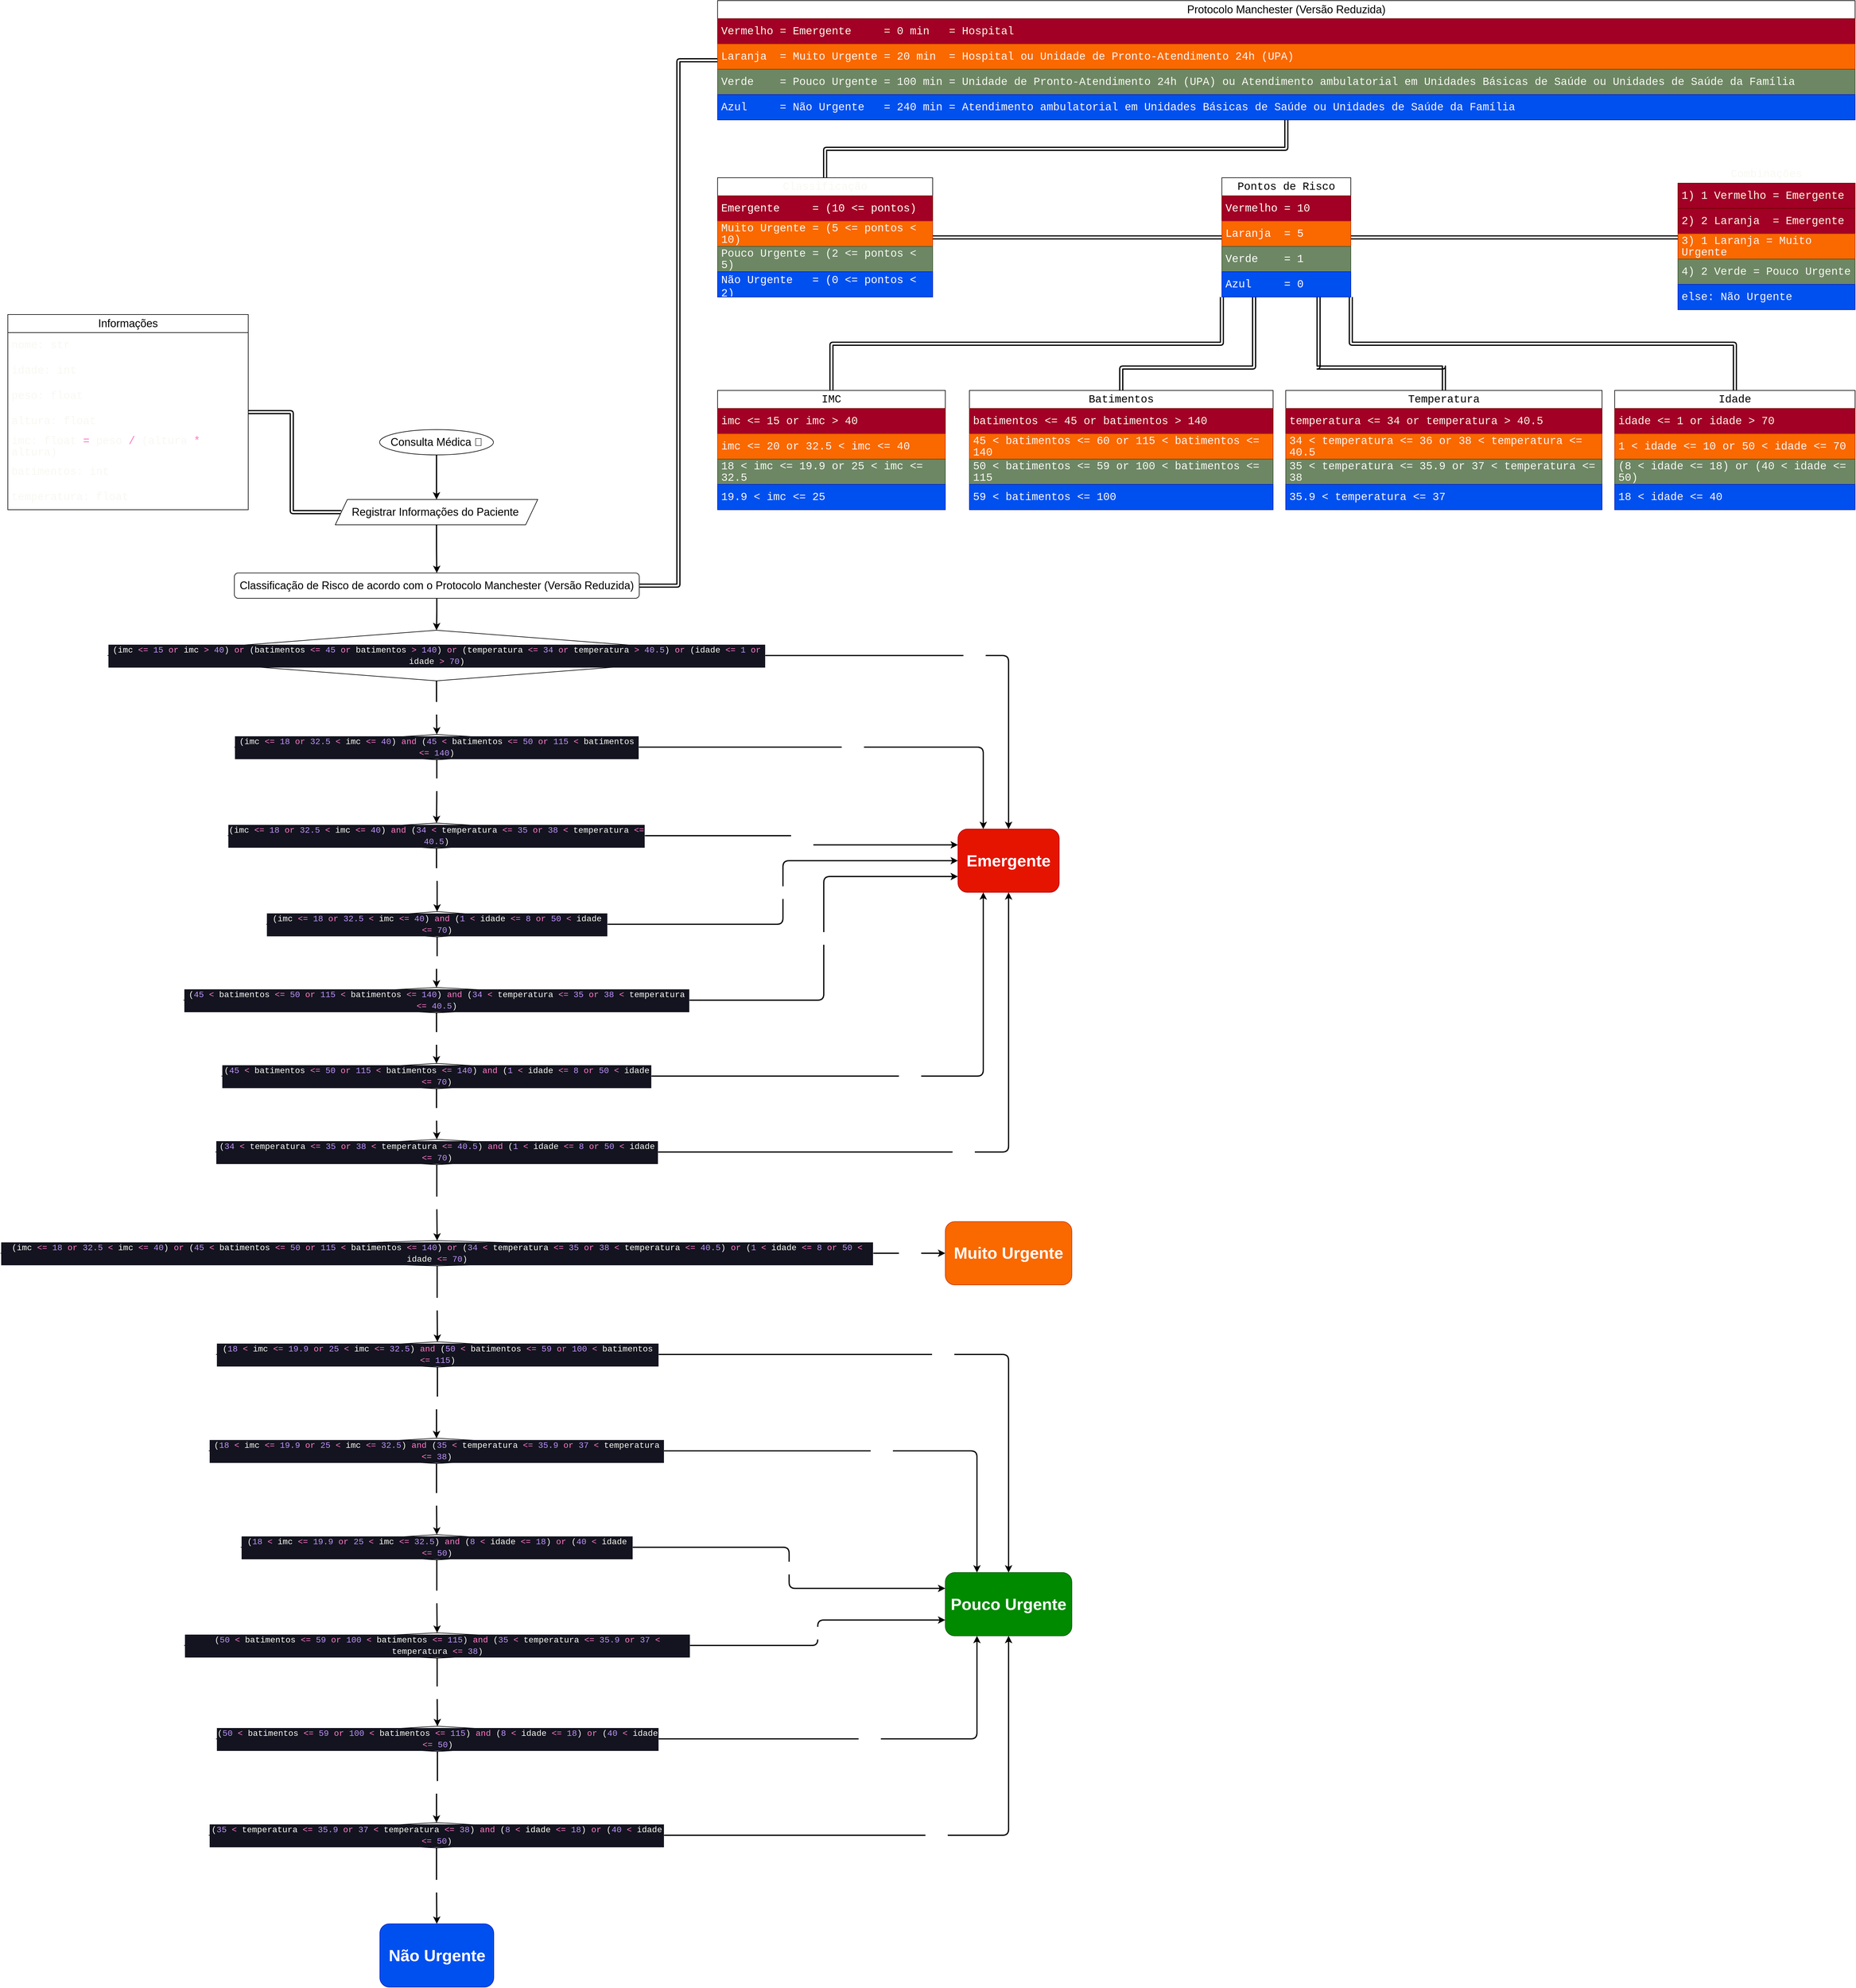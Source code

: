 <mxfile version="20.8.16" type="device" pages="2"><diagram name="Unformatted" id="805lwRcqz5CGxYoHFpd6"><mxGraphModel dx="3024" dy="1674" grid="1" gridSize="21" guides="1" tooltips="1" connect="1" arrows="1" fold="1" page="0" pageScale="1" pageWidth="1600" pageHeight="900" background="none" math="0" shadow="0"><root><mxCell id="0"/><mxCell id="1" parent="0"/><mxCell id="vvw9rcoCXGuFHzMKWR8c-9" style="edgeStyle=orthogonalEdgeStyle;orthogonalLoop=1;jettySize=auto;html=1;fontSize=18;strokeWidth=2;entryX=0.5;entryY=0;entryDx=0;entryDy=0;" parent="1" source="vvw9rcoCXGuFHzMKWR8c-5" target="xELlV4h7kwEMVaurvVaG-1" edge="1"><mxGeometry relative="1" as="geometry"><mxPoint x="-716" y="51" as="targetPoint"/></mxGeometry></mxCell><mxCell id="vvw9rcoCXGuFHzMKWR8c-5" value="Consulta Médica 🥼" style="ellipse;whiteSpace=wrap;html=1;fontSize=18;" parent="1" vertex="1"><mxGeometry x="-811" y="-65" width="189" height="42" as="geometry"/></mxCell><mxCell id="vvw9rcoCXGuFHzMKWR8c-29" value="" style="edgeStyle=orthogonalEdgeStyle;orthogonalLoop=1;jettySize=auto;html=1;fontSize=18;strokeWidth=2;exitX=0.5;exitY=1;exitDx=0;exitDy=0;" parent="1" source="xELlV4h7kwEMVaurvVaG-1" target="vvw9rcoCXGuFHzMKWR8c-28" edge="1"><mxGeometry relative="1" as="geometry"><mxPoint x="-716" y="93.0" as="sourcePoint"/></mxGeometry></mxCell><mxCell id="vvw9rcoCXGuFHzMKWR8c-30" style="edgeStyle=orthogonalEdgeStyle;orthogonalLoop=1;jettySize=auto;html=1;exitX=0;exitY=0.5;exitDx=0;exitDy=0;entryX=1;entryY=0.5;entryDx=0;entryDy=0;fontSize=18;shape=link;strokeWidth=2;" parent="1" source="xELlV4h7kwEMVaurvVaG-1" target="vvw9rcoCXGuFHzMKWR8c-10" edge="1"><mxGeometry relative="1" as="geometry"><mxPoint x="-863" y="72.0" as="sourcePoint"/></mxGeometry></mxCell><mxCell id="vvw9rcoCXGuFHzMKWR8c-10" value="Informações" style="swimlane;fontStyle=0;childLayout=stackLayout;horizontal=1;startSize=30;horizontalStack=0;resizeParent=1;resizeParentMax=0;resizeLast=0;collapsible=1;marginBottom=0;whiteSpace=wrap;html=1;fontSize=18;enumerate=0;labelBackgroundColor=none;" parent="1" vertex="1"><mxGeometry x="-1428" y="-256" width="399" height="324" as="geometry"/></mxCell><mxCell id="vvw9rcoCXGuFHzMKWR8c-11" value="&lt;div style=&quot;color: rgb(248, 248, 242); font-family: Consolas, &amp;quot;Courier New&amp;quot;, monospace; font-size: 18px; line-height: 19px;&quot;&gt;nome: str&lt;/div&gt;" style="text;strokeColor=none;fillColor=none;align=left;verticalAlign=middle;spacingLeft=4;spacingRight=4;overflow=hidden;points=[[0,0.5],[1,0.5]];portConstraint=eastwest;rotatable=0;whiteSpace=wrap;html=1;fontSize=18;labelBackgroundColor=none;" parent="vvw9rcoCXGuFHzMKWR8c-10" vertex="1"><mxGeometry y="30" width="399" height="42" as="geometry"/></mxCell><mxCell id="vvw9rcoCXGuFHzMKWR8c-12" value="&lt;div style=&quot;color: rgb(248, 248, 242); font-family: Consolas, &amp;quot;Courier New&amp;quot;, monospace; font-size: 18px; line-height: 19px;&quot;&gt;idade: int&lt;/div&gt;" style="text;strokeColor=none;fillColor=none;align=left;verticalAlign=middle;spacingLeft=4;spacingRight=4;overflow=hidden;points=[[0,0.5],[1,0.5]];portConstraint=eastwest;rotatable=0;whiteSpace=wrap;html=1;fontSize=18;labelBackgroundColor=none;" parent="vvw9rcoCXGuFHzMKWR8c-10" vertex="1"><mxGeometry y="72" width="399" height="42" as="geometry"/></mxCell><mxCell id="vvw9rcoCXGuFHzMKWR8c-16" value="&lt;div style=&quot;color: rgb(248, 248, 242); font-family: Consolas, &amp;quot;Courier New&amp;quot;, monospace; font-size: 18px; line-height: 19px;&quot;&gt;peso: float&lt;/div&gt;" style="text;strokeColor=none;fillColor=none;align=left;verticalAlign=middle;spacingLeft=4;spacingRight=4;overflow=hidden;points=[[0,0.5],[1,0.5]];portConstraint=eastwest;rotatable=0;whiteSpace=wrap;html=1;fontSize=18;labelBackgroundColor=none;" parent="vvw9rcoCXGuFHzMKWR8c-10" vertex="1"><mxGeometry y="114" width="399" height="42" as="geometry"/></mxCell><mxCell id="vvw9rcoCXGuFHzMKWR8c-17" value="&lt;div style=&quot;color: rgb(248, 248, 242); font-family: Consolas, &amp;quot;Courier New&amp;quot;, monospace; font-size: 18px; line-height: 19px;&quot;&gt;altura: float&lt;/div&gt;" style="text;strokeColor=none;fillColor=none;align=left;verticalAlign=middle;spacingLeft=4;spacingRight=4;overflow=hidden;points=[[0,0.5],[1,0.5]];portConstraint=eastwest;rotatable=0;whiteSpace=wrap;html=1;fontSize=18;labelBackgroundColor=none;" parent="vvw9rcoCXGuFHzMKWR8c-10" vertex="1"><mxGeometry y="156" width="399" height="42" as="geometry"/></mxCell><mxCell id="vvw9rcoCXGuFHzMKWR8c-18" value="&lt;div style=&quot;color: rgb(248, 248, 242); font-family: Consolas, &amp;quot;Courier New&amp;quot;, monospace; font-size: 18px; line-height: 19px;&quot;&gt;imc: float &lt;span style=&quot;color: rgb(255, 121, 198); font-size: 18px;&quot;&gt;=&lt;/span&gt; peso &lt;span style=&quot;color: rgb(255, 121, 198); font-size: 18px;&quot;&gt;/&lt;/span&gt; (altura &lt;span style=&quot;color: rgb(255, 121, 198); font-size: 18px;&quot;&gt;*&lt;/span&gt; altura)&lt;/div&gt;" style="text;strokeColor=none;fillColor=none;align=left;verticalAlign=middle;spacingLeft=4;spacingRight=4;overflow=hidden;points=[[0,0.5],[1,0.5]];portConstraint=eastwest;rotatable=0;whiteSpace=wrap;html=1;fontSize=18;labelBackgroundColor=none;" parent="vvw9rcoCXGuFHzMKWR8c-10" vertex="1"><mxGeometry y="198" width="399" height="42" as="geometry"/></mxCell><mxCell id="vvw9rcoCXGuFHzMKWR8c-19" value="&lt;div style=&quot;color: rgb(248, 248, 242); font-family: Consolas, &amp;quot;Courier New&amp;quot;, monospace; font-size: 18px; line-height: 19px;&quot;&gt;batimentos: int&lt;/div&gt;" style="text;strokeColor=none;fillColor=none;align=left;verticalAlign=middle;spacingLeft=4;spacingRight=4;overflow=hidden;points=[[0,0.5],[1,0.5]];portConstraint=eastwest;rotatable=0;whiteSpace=wrap;html=1;fontSize=18;labelBackgroundColor=none;" parent="vvw9rcoCXGuFHzMKWR8c-10" vertex="1"><mxGeometry y="240" width="399" height="42" as="geometry"/></mxCell><mxCell id="vvw9rcoCXGuFHzMKWR8c-20" value="&lt;div style=&quot;color: rgb(248, 248, 242); font-family: Consolas, &amp;quot;Courier New&amp;quot;, monospace; font-size: 18px; line-height: 19px;&quot;&gt;temperatura: float&lt;/div&gt;" style="text;strokeColor=none;fillColor=none;align=left;verticalAlign=middle;spacingLeft=4;spacingRight=4;overflow=hidden;points=[[0,0.5],[1,0.5]];portConstraint=eastwest;rotatable=0;whiteSpace=wrap;html=1;fontSize=18;labelBackgroundColor=none;" parent="vvw9rcoCXGuFHzMKWR8c-10" vertex="1"><mxGeometry y="282" width="399" height="42" as="geometry"/></mxCell><mxCell id="vvw9rcoCXGuFHzMKWR8c-33" value="" style="edgeStyle=orthogonalEdgeStyle;orthogonalLoop=1;jettySize=auto;html=1;strokeWidth=2;fontSize=18;" parent="1" source="vvw9rcoCXGuFHzMKWR8c-28" target="vvw9rcoCXGuFHzMKWR8c-31" edge="1"><mxGeometry relative="1" as="geometry"/></mxCell><mxCell id="vvw9rcoCXGuFHzMKWR8c-28" value="Classificação de Risco de acordo com o Protocolo Manchester (Versão Reduzida)" style="whiteSpace=wrap;html=1;fontSize=18;rounded=1;" parent="1" vertex="1"><mxGeometry x="-1052" y="173" width="672" height="42" as="geometry"/></mxCell><mxCell id="vvw9rcoCXGuFHzMKWR8c-139" value="True" style="edgeStyle=orthogonalEdgeStyle;orthogonalLoop=1;jettySize=auto;html=1;strokeWidth=2;fontFamily=Helvetica;fontSize=18;fontColor=#FFFFFF;" parent="1" source="vvw9rcoCXGuFHzMKWR8c-31" target="vvw9rcoCXGuFHzMKWR8c-138" edge="1"><mxGeometry relative="1" as="geometry"/></mxCell><mxCell id="vvw9rcoCXGuFHzMKWR8c-181" value="False" style="edgeStyle=orthogonalEdgeStyle;orthogonalLoop=1;jettySize=auto;html=1;exitX=0.5;exitY=1;exitDx=0;exitDy=0;entryX=0.5;entryY=0;entryDx=0;entryDy=0;strokeWidth=2;fontFamily=Helvetica;fontSize=18;fontColor=#FFFFFF;" parent="1" source="vvw9rcoCXGuFHzMKWR8c-31" target="vvw9rcoCXGuFHzMKWR8c-123" edge="1"><mxGeometry relative="1" as="geometry"/></mxCell><mxCell id="vvw9rcoCXGuFHzMKWR8c-31" value="&lt;p style=&quot;line-height: 136%;&quot;&gt;&lt;/p&gt;&lt;div style=&quot;color: rgb(248, 248, 242); background-color: rgb(19, 20, 31); font-family: Consolas, &amp;quot;Courier New&amp;quot;, monospace; font-size: 14px; line-height: 19px;&quot;&gt;&lt;div style=&quot;line-height: 19px;&quot;&gt;&lt;div&gt;(imc &lt;span style=&quot;color: #ff79c6;&quot;&gt;&amp;lt;=&lt;/span&gt; &lt;span style=&quot;color: #bd93f9;&quot;&gt;15&lt;/span&gt; &lt;span style=&quot;color: #ff79c6;&quot;&gt;or&lt;/span&gt; imc &lt;span style=&quot;color: #ff79c6;&quot;&gt;&amp;gt;&lt;/span&gt; &lt;span style=&quot;color: #bd93f9;&quot;&gt;40&lt;/span&gt;) &lt;span style=&quot;color: #ff79c6;&quot;&gt;or&lt;/span&gt; (batimentos &lt;span style=&quot;color: #ff79c6;&quot;&gt;&amp;lt;=&lt;/span&gt; &lt;span style=&quot;color: #bd93f9;&quot;&gt;45&lt;/span&gt; &lt;span style=&quot;color: #ff79c6;&quot;&gt;or&lt;/span&gt; batimentos &lt;span style=&quot;color: #ff79c6;&quot;&gt;&amp;gt;&lt;/span&gt; &lt;span style=&quot;color: #bd93f9;&quot;&gt;140&lt;/span&gt;) &lt;span style=&quot;color: #ff79c6;&quot;&gt;or&lt;/span&gt; (temperatura &lt;span style=&quot;color: #ff79c6;&quot;&gt;&amp;lt;=&lt;/span&gt; &lt;span style=&quot;color: #bd93f9;&quot;&gt;34&lt;/span&gt; &lt;span style=&quot;color: #ff79c6;&quot;&gt;or&lt;/span&gt; temperatura &lt;span style=&quot;color: #ff79c6;&quot;&gt;&amp;gt;&lt;/span&gt; &lt;span style=&quot;color: #bd93f9;&quot;&gt;40.5&lt;/span&gt;) &lt;span style=&quot;color: #ff79c6;&quot;&gt;or&lt;/span&gt; (idade &lt;span style=&quot;color: #ff79c6;&quot;&gt;&amp;lt;=&lt;/span&gt; &lt;span style=&quot;color: #bd93f9;&quot;&gt;1&lt;/span&gt; &lt;span style=&quot;color: #ff79c6;&quot;&gt;or&lt;/span&gt; idade &lt;span style=&quot;color: #ff79c6;&quot;&gt;&amp;gt;&lt;/span&gt; &lt;span style=&quot;color: #bd93f9;&quot;&gt;70&lt;/span&gt;)&lt;/div&gt;&lt;div&gt;&lt;/div&gt;&lt;/div&gt;&lt;/div&gt;&lt;p&gt;&lt;/p&gt;" style="rhombus;whiteSpace=wrap;html=1;fontSize=18;" parent="1" vertex="1"><mxGeometry x="-1262.5" y="268" width="1092" height="84" as="geometry"/></mxCell><mxCell id="vvw9rcoCXGuFHzMKWR8c-42" value="" style="edgeStyle=orthogonalEdgeStyle;orthogonalLoop=1;jettySize=auto;html=1;strokeWidth=2;fontSize=18;entryX=1;entryY=0.5;entryDx=0;entryDy=0;shape=link;" parent="1" source="vvw9rcoCXGuFHzMKWR8c-34" target="vvw9rcoCXGuFHzMKWR8c-28" edge="1"><mxGeometry relative="1" as="geometry"><mxPoint x="-315" y="89" as="targetPoint"/></mxGeometry></mxCell><mxCell id="vvw9rcoCXGuFHzMKWR8c-57" style="edgeStyle=orthogonalEdgeStyle;orthogonalLoop=1;jettySize=auto;html=1;exitX=0.5;exitY=1;exitDx=0;exitDy=0;entryX=0.5;entryY=0;entryDx=0;entryDy=0;strokeWidth=2;fontSize=18;fontColor=#F0F0F0;shape=link;" parent="1" source="vvw9rcoCXGuFHzMKWR8c-34" target="vvw9rcoCXGuFHzMKWR8c-51" edge="1"><mxGeometry relative="1" as="geometry"/></mxCell><mxCell id="vvw9rcoCXGuFHzMKWR8c-34" value="&lt;font style=&quot;font-size: 18px;&quot;&gt;Protocolo Manchester (Versão Reduzida)&lt;/font&gt;" style="swimlane;fontStyle=0;childLayout=stackLayout;horizontal=1;startSize=30;horizontalStack=0;resizeParent=1;resizeParentMax=0;resizeLast=0;collapsible=1;marginBottom=0;whiteSpace=wrap;html=1;fontSize=18;" parent="1" vertex="1"><mxGeometry x="-250" y="-777" width="1888" height="198" as="geometry"/></mxCell><mxCell id="vvw9rcoCXGuFHzMKWR8c-35" value="&lt;div style=&quot;color: rgb(248, 248, 242); font-family: Consolas, &amp;quot;Courier New&amp;quot;, monospace; line-height: 19px;&quot;&gt;&lt;font style=&quot;font-size: 18px;&quot;&gt;Vermelho = Emergente &amp;nbsp; &amp;nbsp; = 0 min &amp;nbsp; = Hospital&lt;/font&gt;&lt;/div&gt;" style="text;strokeColor=#6F0000;fillColor=#a20025;align=left;verticalAlign=middle;spacingLeft=4;spacingRight=4;overflow=hidden;points=[[0,0.5],[1,0.5]];portConstraint=eastwest;rotatable=0;whiteSpace=wrap;html=1;fontSize=18;fontColor=#ffffff;" parent="vvw9rcoCXGuFHzMKWR8c-34" vertex="1"><mxGeometry y="30" width="1888" height="42" as="geometry"/></mxCell><mxCell id="vvw9rcoCXGuFHzMKWR8c-36" value="&lt;div style=&quot;color: rgb(248, 248, 242); font-family: Consolas, &amp;quot;Courier New&amp;quot;, monospace; line-height: 19px;&quot;&gt;&lt;font style=&quot;font-size: 18px;&quot;&gt;Laranja &amp;nbsp;= Muito Urgente = 20 min &amp;nbsp;= Hospital ou Unidade de Pronto-Atendimento 24h (UPA)&lt;/font&gt;&lt;/div&gt;" style="text;strokeColor=#C73500;fillColor=#fa6800;align=left;verticalAlign=middle;spacingLeft=4;spacingRight=4;overflow=hidden;points=[[0,0.5],[1,0.5]];portConstraint=eastwest;rotatable=0;whiteSpace=wrap;html=1;fontSize=18;fontColor=#000000;" parent="vvw9rcoCXGuFHzMKWR8c-34" vertex="1"><mxGeometry y="72" width="1888" height="42" as="geometry"/></mxCell><mxCell id="vvw9rcoCXGuFHzMKWR8c-37" value="&lt;div style=&quot;color: rgb(248, 248, 242); font-family: Consolas, &amp;quot;Courier New&amp;quot;, monospace; line-height: 19px;&quot;&gt;&lt;font style=&quot;font-size: 18px;&quot;&gt;Verde &amp;nbsp; &amp;nbsp;= Pouco Urgente = 100 min = Unidade de Pronto-Atendimento 24h (UPA) ou Atendimento ambulatorial em Unidades Básicas de Saúde ou Unidades de Saúde da Família&lt;/font&gt;&lt;/div&gt;" style="text;strokeColor=#3A5431;fillColor=#6d8764;align=left;verticalAlign=middle;spacingLeft=4;spacingRight=4;overflow=hidden;points=[[0,0.5],[1,0.5]];portConstraint=eastwest;rotatable=0;whiteSpace=wrap;html=1;fontSize=18;fontColor=#ffffff;" parent="vvw9rcoCXGuFHzMKWR8c-34" vertex="1"><mxGeometry y="114" width="1888" height="42" as="geometry"/></mxCell><mxCell id="vvw9rcoCXGuFHzMKWR8c-43" value="&lt;div style=&quot;color: rgb(248, 248, 242); font-family: Consolas, &amp;quot;Courier New&amp;quot;, monospace; line-height: 19px;&quot;&gt;&lt;div style=&quot;&quot;&gt;&lt;font style=&quot;font-size: 18px;&quot;&gt;Azul &amp;nbsp; &amp;nbsp; = Não Urgente &amp;nbsp; = 240 min = Atendimento ambulatorial em Unidades Básicas de Saúde ou Unidades de Saúde da Família&lt;/font&gt;&lt;/div&gt;&lt;div style=&quot;background-color: rgb(19, 20, 31); font-size: 14px;&quot;&gt;&lt;span style=&quot;color: #6272a4;&quot;&gt;&lt;/span&gt;&lt;/div&gt;&lt;/div&gt;" style="text;strokeColor=#001DBC;fillColor=#0050ef;align=left;verticalAlign=middle;spacingLeft=4;spacingRight=4;overflow=hidden;points=[[0,0.5],[1,0.5]];portConstraint=eastwest;rotatable=0;whiteSpace=wrap;html=1;fontSize=18;fontColor=#ffffff;" parent="vvw9rcoCXGuFHzMKWR8c-34" vertex="1"><mxGeometry y="156" width="1888" height="42" as="geometry"/></mxCell><mxCell id="vvw9rcoCXGuFHzMKWR8c-63" value="" style="edgeStyle=orthogonalEdgeStyle;shape=link;orthogonalLoop=1;jettySize=auto;html=1;strokeWidth=2;fontSize=18;fontColor=#F0F0F0;" parent="1" source="vvw9rcoCXGuFHzMKWR8c-51" target="vvw9rcoCXGuFHzMKWR8c-58" edge="1"><mxGeometry relative="1" as="geometry"/></mxCell><mxCell id="vvw9rcoCXGuFHzMKWR8c-51" value="&lt;div style=&quot;color: rgb(248, 248, 242); font-family: Consolas, &amp;quot;Courier New&amp;quot;, monospace; font-size: 18px; line-height: 19px;&quot;&gt;Classificação&lt;/div&gt;" style="swimlane;fontStyle=0;childLayout=stackLayout;horizontal=1;startSize=30;horizontalStack=0;resizeParent=1;resizeParentMax=0;resizeLast=0;collapsible=1;marginBottom=0;whiteSpace=wrap;html=1;labelBackgroundColor=none;fontSize=18;" parent="1" vertex="1"><mxGeometry x="-250" y="-483" width="357" height="198" as="geometry"><mxRectangle x="-294" y="-84" width="168" height="42" as="alternateBounds"/></mxGeometry></mxCell><mxCell id="vvw9rcoCXGuFHzMKWR8c-52" value="&lt;div style=&quot;font-family: Consolas, &amp;quot;Courier New&amp;quot;, monospace; font-size: 18px; line-height: 19px;&quot;&gt;&lt;font style=&quot;&quot;&gt;Emergente &amp;nbsp; &amp;nbsp; = (10 &amp;lt;= pontos)&lt;/font&gt;&lt;/div&gt;" style="text;strokeColor=#6F0000;fillColor=#a20025;align=left;verticalAlign=middle;spacingLeft=4;spacingRight=4;overflow=hidden;points=[[0,0.5],[1,0.5]];portConstraint=eastwest;rotatable=0;whiteSpace=wrap;html=1;fontSize=18;labelBackgroundColor=none;fontColor=#ffffff;" parent="vvw9rcoCXGuFHzMKWR8c-51" vertex="1"><mxGeometry y="30" width="357" height="42" as="geometry"/></mxCell><mxCell id="vvw9rcoCXGuFHzMKWR8c-53" value="&lt;div style=&quot;color: rgb(248, 248, 242); font-family: Consolas, &amp;quot;Courier New&amp;quot;, monospace; font-size: 18px; line-height: 19px;&quot;&gt;Muito Urgente = (5 &amp;lt;= pontos &amp;lt; 10)&lt;/div&gt;" style="text;strokeColor=#C73500;fillColor=#fa6800;align=left;verticalAlign=middle;spacingLeft=4;spacingRight=4;overflow=hidden;points=[[0,0.5],[1,0.5]];portConstraint=eastwest;rotatable=0;whiteSpace=wrap;html=1;fontSize=18;labelBackgroundColor=none;fontColor=#000000;" parent="vvw9rcoCXGuFHzMKWR8c-51" vertex="1"><mxGeometry y="72" width="357" height="42" as="geometry"/></mxCell><mxCell id="vvw9rcoCXGuFHzMKWR8c-54" value="&lt;div style=&quot;color: rgb(248, 248, 242); font-family: Consolas, &amp;quot;Courier New&amp;quot;, monospace; font-size: 18px; line-height: 19px;&quot;&gt;Pouco Urgente = (2 &amp;lt;= pontos &amp;lt; 5)&lt;/div&gt;" style="text;strokeColor=#3A5431;fillColor=#6d8764;align=left;verticalAlign=middle;spacingLeft=4;spacingRight=4;overflow=hidden;points=[[0,0.5],[1,0.5]];portConstraint=eastwest;rotatable=0;whiteSpace=wrap;html=1;fontSize=18;labelBackgroundColor=none;fontColor=#ffffff;" parent="vvw9rcoCXGuFHzMKWR8c-51" vertex="1"><mxGeometry y="114" width="357" height="42" as="geometry"/></mxCell><mxCell id="vvw9rcoCXGuFHzMKWR8c-56" value="&lt;span style=&quot;font-family: Consolas, &amp;quot;Courier New&amp;quot;, monospace; background-color: initial;&quot;&gt;Não Urgente &amp;nbsp; = (0 &amp;lt;= pontos &amp;lt; 2)&lt;/span&gt;&lt;br&gt;" style="text;strokeColor=#001DBC;fillColor=#0050ef;align=left;verticalAlign=middle;spacingLeft=4;spacingRight=4;overflow=hidden;points=[[0,0.5],[1,0.5]];portConstraint=eastwest;rotatable=0;whiteSpace=wrap;html=1;fontSize=18;labelBackgroundColor=none;fontColor=#ffffff;" parent="vvw9rcoCXGuFHzMKWR8c-51" vertex="1"><mxGeometry y="156" width="357" height="42" as="geometry"/></mxCell><mxCell id="vvw9rcoCXGuFHzMKWR8c-71" value="" style="edgeStyle=orthogonalEdgeStyle;shape=link;orthogonalLoop=1;jettySize=auto;html=1;strokeWidth=2;fontSize=18;fontColor=#FFFFFF;" parent="1" source="vvw9rcoCXGuFHzMKWR8c-58" target="vvw9rcoCXGuFHzMKWR8c-66" edge="1"><mxGeometry relative="1" as="geometry"/></mxCell><mxCell id="vvw9rcoCXGuFHzMKWR8c-98" style="edgeStyle=orthogonalEdgeStyle;shape=link;orthogonalLoop=1;jettySize=auto;html=1;exitX=0;exitY=1;exitDx=0;exitDy=0;entryX=0.5;entryY=0;entryDx=0;entryDy=0;strokeWidth=2;fontSize=18;fontColor=#FFFFFF;" parent="1" source="vvw9rcoCXGuFHzMKWR8c-58" target="vvw9rcoCXGuFHzMKWR8c-88" edge="1"><mxGeometry relative="1" as="geometry"/></mxCell><mxCell id="vvw9rcoCXGuFHzMKWR8c-104" style="edgeStyle=orthogonalEdgeStyle;shape=link;orthogonalLoop=1;jettySize=auto;html=1;exitX=0.25;exitY=1;exitDx=0;exitDy=0;entryX=0.5;entryY=0;entryDx=0;entryDy=0;strokeWidth=2;fontSize=18;fontColor=#FFFFFF;" parent="1" source="vvw9rcoCXGuFHzMKWR8c-58" target="vvw9rcoCXGuFHzMKWR8c-99" edge="1"><mxGeometry relative="1" as="geometry"><Array as="points"><mxPoint x="526" y="-168"/><mxPoint x="380" y="-168"/></Array></mxGeometry></mxCell><mxCell id="vvw9rcoCXGuFHzMKWR8c-111" style="edgeStyle=orthogonalEdgeStyle;shape=link;orthogonalLoop=1;jettySize=auto;html=1;exitX=0.75;exitY=1;exitDx=0;exitDy=0;entryX=0.5;entryY=0;entryDx=0;entryDy=0;strokeWidth=2;fontSize=18;fontColor=#FFFFFF;" parent="1" source="vvw9rcoCXGuFHzMKWR8c-58" target="vvw9rcoCXGuFHzMKWR8c-106" edge="1"><mxGeometry relative="1" as="geometry"><Array as="points"><mxPoint x="633" y="-168"/><mxPoint x="937" y="-168"/></Array></mxGeometry></mxCell><mxCell id="vvw9rcoCXGuFHzMKWR8c-122" style="edgeStyle=orthogonalEdgeStyle;shape=link;orthogonalLoop=1;jettySize=auto;html=1;exitX=1;exitY=1;exitDx=0;exitDy=0;entryX=0.5;entryY=0;entryDx=0;entryDy=0;strokeWidth=2;fontSize=18;fontColor=#FFFFFF;" parent="1" source="vvw9rcoCXGuFHzMKWR8c-58" target="vvw9rcoCXGuFHzMKWR8c-117" edge="1"><mxGeometry relative="1" as="geometry"/></mxCell><mxCell id="vvw9rcoCXGuFHzMKWR8c-58" value="&lt;div style=&quot;font-family: Consolas, &amp;quot;Courier New&amp;quot;, monospace; font-size: 18px; line-height: 19px;&quot;&gt;&lt;div style=&quot;font-size: 18px; line-height: 19px;&quot;&gt;Pontos de Risco&lt;/div&gt;&lt;/div&gt;" style="swimlane;fontStyle=0;childLayout=stackLayout;horizontal=1;startSize=30;horizontalStack=0;resizeParent=1;resizeParentMax=0;resizeLast=0;collapsible=1;marginBottom=0;whiteSpace=wrap;html=1;labelBackgroundColor=none;fontSize=18;fontColor=default;" parent="1" vertex="1"><mxGeometry x="587" y="-483" width="214" height="198" as="geometry"/></mxCell><mxCell id="vvw9rcoCXGuFHzMKWR8c-59" value="&lt;div style=&quot;font-family: Consolas, &amp;quot;Courier New&amp;quot;, monospace; font-size: 18px; line-height: 19px;&quot;&gt;&lt;div style=&quot;font-size: 18px; line-height: 19px;&quot;&gt;Vermelho = 10&lt;/div&gt;&lt;/div&gt;" style="text;strokeColor=#6F0000;fillColor=#a20025;align=left;verticalAlign=middle;spacingLeft=4;spacingRight=4;overflow=hidden;points=[[0,0.5],[1,0.5]];portConstraint=eastwest;rotatable=0;whiteSpace=wrap;html=1;fontSize=18;labelBackgroundColor=none;fontColor=#FFFFFF;" parent="vvw9rcoCXGuFHzMKWR8c-58" vertex="1"><mxGeometry y="30" width="214" height="42" as="geometry"/></mxCell><mxCell id="vvw9rcoCXGuFHzMKWR8c-60" value="&lt;div style=&quot;font-family: Consolas, &amp;quot;Courier New&amp;quot;, monospace; font-size: 18px; line-height: 19px;&quot;&gt;&lt;div style=&quot;font-size: 18px; line-height: 19px;&quot;&gt;Laranja &amp;nbsp;= 5&lt;/div&gt;&lt;/div&gt;" style="text;strokeColor=#C73500;fillColor=#fa6800;align=left;verticalAlign=middle;spacingLeft=4;spacingRight=4;overflow=hidden;points=[[0,0.5],[1,0.5]];portConstraint=eastwest;rotatable=0;whiteSpace=wrap;html=1;fontSize=18;labelBackgroundColor=none;fontColor=#FFFFFF;" parent="vvw9rcoCXGuFHzMKWR8c-58" vertex="1"><mxGeometry y="72" width="214" height="42" as="geometry"/></mxCell><mxCell id="vvw9rcoCXGuFHzMKWR8c-61" value="&lt;div style=&quot;font-family: Consolas, &amp;quot;Courier New&amp;quot;, monospace; font-size: 18px; line-height: 19px;&quot;&gt;&lt;div style=&quot;font-size: 18px; line-height: 19px;&quot;&gt;Verde &amp;nbsp; &amp;nbsp;= 1&lt;/div&gt;&lt;/div&gt;" style="text;strokeColor=#3A5431;fillColor=#6d8764;align=left;verticalAlign=middle;spacingLeft=4;spacingRight=4;overflow=hidden;points=[[0,0.5],[1,0.5]];portConstraint=eastwest;rotatable=0;whiteSpace=wrap;html=1;fontSize=18;labelBackgroundColor=none;fontColor=#FFFFFF;" parent="vvw9rcoCXGuFHzMKWR8c-58" vertex="1"><mxGeometry y="114" width="214" height="42" as="geometry"/></mxCell><mxCell id="vvw9rcoCXGuFHzMKWR8c-62" value="&lt;div style=&quot;font-family: Consolas, &amp;quot;Courier New&amp;quot;, monospace; font-size: 18px; line-height: 19px;&quot;&gt;Azul &amp;nbsp; &amp;nbsp; = 0&lt;/div&gt;" style="text;strokeColor=#001DBC;fillColor=#0050ef;align=left;verticalAlign=middle;spacingLeft=4;spacingRight=4;overflow=hidden;points=[[0,0.5],[1,0.5]];portConstraint=eastwest;rotatable=0;whiteSpace=wrap;html=1;fontSize=18;labelBackgroundColor=none;fontColor=#FFFFFF;" parent="vvw9rcoCXGuFHzMKWR8c-58" vertex="1"><mxGeometry y="156" width="214" height="42" as="geometry"/></mxCell><mxCell id="vvw9rcoCXGuFHzMKWR8c-66" value="&lt;div style=&quot;font-family: Consolas, &amp;quot;Courier New&amp;quot;, monospace; font-size: 18px; line-height: 19px;&quot;&gt;&lt;div style=&quot;font-size: 18px; line-height: 19px;&quot;&gt;&lt;div style=&quot;color: rgb(248, 248, 242); font-size: 18px; line-height: 19px;&quot;&gt;Combinações&lt;/div&gt;&lt;/div&gt;&lt;/div&gt;" style="swimlane;fontStyle=0;childLayout=stackLayout;horizontal=1;startSize=30;horizontalStack=0;resizeParent=1;resizeParentMax=0;resizeLast=0;collapsible=1;marginBottom=0;whiteSpace=wrap;html=1;labelBackgroundColor=none;fontSize=18;fontColor=default;strokeColor=none;" parent="1" vertex="1"><mxGeometry x="1344" y="-504" width="294" height="240" as="geometry"/></mxCell><mxCell id="vvw9rcoCXGuFHzMKWR8c-67" value="&lt;div style=&quot;font-family: Consolas, &amp;quot;Courier New&amp;quot;, monospace; font-size: 18px; line-height: 19px;&quot;&gt;&lt;div style=&quot;font-size: 18px; line-height: 19px;&quot;&gt;&lt;div style=&quot;color: rgb(248, 248, 242); font-size: 18px; line-height: 19px;&quot;&gt;1) 1 Vermelho = Emergente&lt;/div&gt;&lt;/div&gt;&lt;/div&gt;" style="text;strokeColor=#6F0000;fillColor=#a20025;align=left;verticalAlign=middle;spacingLeft=4;spacingRight=4;overflow=hidden;points=[[0,0.5],[1,0.5]];portConstraint=eastwest;rotatable=0;whiteSpace=wrap;html=1;fontSize=18;labelBackgroundColor=none;fontColor=#ffffff;" parent="vvw9rcoCXGuFHzMKWR8c-66" vertex="1"><mxGeometry y="30" width="294" height="42" as="geometry"/></mxCell><mxCell id="vvw9rcoCXGuFHzMKWR8c-68" value="&lt;div style=&quot;font-family: Consolas, &amp;quot;Courier New&amp;quot;, monospace; font-size: 18px; line-height: 19px;&quot;&gt;&lt;div style=&quot;font-size: 18px; line-height: 19px;&quot;&gt;&lt;div style=&quot;color: rgb(248, 248, 242); font-size: 18px; line-height: 19px;&quot;&gt;2) 2 Laranja &amp;nbsp;= Emergente&lt;/div&gt;&lt;/div&gt;&lt;/div&gt;" style="text;strokeColor=#6F0000;fillColor=#a20025;align=left;verticalAlign=middle;spacingLeft=4;spacingRight=4;overflow=hidden;points=[[0,0.5],[1,0.5]];portConstraint=eastwest;rotatable=0;whiteSpace=wrap;html=1;fontSize=18;labelBackgroundColor=none;fontColor=#ffffff;" parent="vvw9rcoCXGuFHzMKWR8c-66" vertex="1"><mxGeometry y="72" width="294" height="42" as="geometry"/></mxCell><mxCell id="vvw9rcoCXGuFHzMKWR8c-69" value="&lt;div style=&quot;font-family: Consolas, &amp;quot;Courier New&amp;quot;, monospace; font-size: 18px; line-height: 19px;&quot;&gt;&lt;div style=&quot;font-size: 18px; line-height: 19px;&quot;&gt;&lt;div style=&quot;color: rgb(248, 248, 242); font-size: 18px; line-height: 19px;&quot;&gt;3) 1 Laranja = Muito Urgente&lt;/div&gt;&lt;/div&gt;&lt;/div&gt;" style="text;strokeColor=#C73500;fillColor=#fa6800;align=left;verticalAlign=middle;spacingLeft=4;spacingRight=4;overflow=hidden;points=[[0,0.5],[1,0.5]];portConstraint=eastwest;rotatable=0;whiteSpace=wrap;html=1;fontSize=18;labelBackgroundColor=none;fontColor=#000000;" parent="vvw9rcoCXGuFHzMKWR8c-66" vertex="1"><mxGeometry y="114" width="294" height="42" as="geometry"/></mxCell><mxCell id="vvw9rcoCXGuFHzMKWR8c-70" value="&lt;div style=&quot;font-family: Consolas, &amp;quot;Courier New&amp;quot;, monospace; font-size: 18px; line-height: 19px;&quot;&gt;&lt;div style=&quot;color: rgb(248, 248, 242); font-size: 18px; line-height: 19px;&quot;&gt;4) 2 Verde = Pouco Urgente&lt;/div&gt;&lt;/div&gt;" style="text;strokeColor=#3A5431;fillColor=#6d8764;align=left;verticalAlign=middle;spacingLeft=4;spacingRight=4;overflow=hidden;points=[[0,0.5],[1,0.5]];portConstraint=eastwest;rotatable=0;whiteSpace=wrap;html=1;fontSize=18;labelBackgroundColor=none;fontColor=#ffffff;" parent="vvw9rcoCXGuFHzMKWR8c-66" vertex="1"><mxGeometry y="156" width="294" height="42" as="geometry"/></mxCell><mxCell id="vvw9rcoCXGuFHzMKWR8c-77" value="&lt;div style=&quot;font-family: Consolas, &amp;quot;Courier New&amp;quot;, monospace; font-size: 18px; line-height: 19px;&quot;&gt;&lt;div style=&quot;color: rgb(248, 248, 242); font-size: 18px; line-height: 19px;&quot;&gt;&lt;div style=&quot;line-height: 19px; font-size: 18px;&quot;&gt;else: Não Urgente&lt;/div&gt;&lt;/div&gt;&lt;/div&gt;" style="text;align=left;verticalAlign=middle;spacingLeft=4;spacingRight=4;overflow=hidden;points=[[0,0.5],[1,0.5]];portConstraint=eastwest;rotatable=0;whiteSpace=wrap;html=1;fontSize=18;labelBackgroundColor=none;fillColor=#0050ef;strokeColor=#001DBC;fontColor=#ffffff;" parent="vvw9rcoCXGuFHzMKWR8c-66" vertex="1"><mxGeometry y="198" width="294" height="42" as="geometry"/></mxCell><mxCell id="vvw9rcoCXGuFHzMKWR8c-88" value="&lt;div style=&quot;font-family: Consolas, &amp;quot;Courier New&amp;quot;, monospace; font-size: 18px; line-height: 19px;&quot;&gt;&lt;div style=&quot;font-size: 18px; line-height: 19px;&quot;&gt;IMC&lt;/div&gt;&lt;/div&gt;" style="swimlane;fontStyle=0;childLayout=stackLayout;horizontal=1;startSize=30;horizontalStack=0;resizeParent=1;resizeParentMax=0;resizeLast=0;collapsible=1;marginBottom=0;whiteSpace=wrap;html=1;labelBackgroundColor=none;fontSize=18;fontColor=default;" parent="1" vertex="1"><mxGeometry x="-250" y="-130" width="378" height="198" as="geometry"/></mxCell><mxCell id="vvw9rcoCXGuFHzMKWR8c-89" value="&lt;div style=&quot;font-family: Consolas, &amp;quot;Courier New&amp;quot;, monospace; font-size: 18px; line-height: 19px;&quot;&gt;&lt;div style=&quot;font-size: 18px; line-height: 19px;&quot;&gt;&lt;div style=&quot;color: rgb(248, 248, 242); font-size: 18px; line-height: 19px;&quot;&gt;imc &amp;lt;= 15 or imc &amp;gt; 40&lt;/div&gt;&lt;/div&gt;&lt;/div&gt;" style="text;strokeColor=#6F0000;fillColor=#a20025;align=left;verticalAlign=middle;spacingLeft=4;spacingRight=4;overflow=hidden;points=[[0,0.5],[1,0.5]];portConstraint=eastwest;rotatable=0;whiteSpace=wrap;html=1;fontSize=18;labelBackgroundColor=none;fontColor=#FFFFFF;" parent="vvw9rcoCXGuFHzMKWR8c-88" vertex="1"><mxGeometry y="30" width="378" height="42" as="geometry"/></mxCell><mxCell id="vvw9rcoCXGuFHzMKWR8c-90" value="&lt;div style=&quot;font-family: Consolas, &amp;quot;Courier New&amp;quot;, monospace; font-size: 18px; line-height: 19px;&quot;&gt;&lt;div style=&quot;font-size: 18px; line-height: 19px;&quot;&gt;&lt;div style=&quot;color: rgb(248, 248, 242); font-size: 18px; line-height: 19px;&quot;&gt;imc &amp;lt;= 20 or 32.5 &amp;lt; imc &amp;lt;= 40&lt;/div&gt;&lt;/div&gt;&lt;/div&gt;" style="text;strokeColor=#C73500;fillColor=#fa6800;align=left;verticalAlign=middle;spacingLeft=4;spacingRight=4;overflow=hidden;points=[[0,0.5],[1,0.5]];portConstraint=eastwest;rotatable=0;whiteSpace=wrap;html=1;fontSize=18;labelBackgroundColor=none;fontColor=#FFFFFF;" parent="vvw9rcoCXGuFHzMKWR8c-88" vertex="1"><mxGeometry y="72" width="378" height="42" as="geometry"/></mxCell><mxCell id="vvw9rcoCXGuFHzMKWR8c-91" value="&lt;div style=&quot;font-family: Consolas, &amp;quot;Courier New&amp;quot;, monospace; font-size: 18px; line-height: 19px;&quot;&gt;&lt;div style=&quot;font-size: 18px; line-height: 19px;&quot;&gt;&lt;div style=&quot;color: rgb(248, 248, 242); font-size: 18px; line-height: 19px;&quot;&gt;18 &amp;lt; imc &amp;lt;= 19.9 or 25 &amp;lt; imc &amp;lt;= 32.5&lt;/div&gt;&lt;/div&gt;&lt;/div&gt;" style="text;strokeColor=#3A5431;fillColor=#6d8764;align=left;verticalAlign=middle;spacingLeft=4;spacingRight=4;overflow=hidden;points=[[0,0.5],[1,0.5]];portConstraint=eastwest;rotatable=0;whiteSpace=wrap;html=1;fontSize=18;labelBackgroundColor=none;fontColor=#FFFFFF;" parent="vvw9rcoCXGuFHzMKWR8c-88" vertex="1"><mxGeometry y="114" width="378" height="42" as="geometry"/></mxCell><mxCell id="vvw9rcoCXGuFHzMKWR8c-92" value="&lt;div style=&quot;font-family: Consolas, &amp;quot;Courier New&amp;quot;, monospace; font-size: 18px; line-height: 19px;&quot;&gt;&lt;div style=&quot;color: rgb(248, 248, 242); font-size: 18px; line-height: 19px;&quot;&gt;19.9 &amp;lt; imc &amp;lt;= 25&lt;/div&gt;&lt;/div&gt;" style="text;strokeColor=#001DBC;fillColor=#0050ef;align=left;verticalAlign=middle;spacingLeft=4;spacingRight=4;overflow=hidden;points=[[0,0.5],[1,0.5]];portConstraint=eastwest;rotatable=0;whiteSpace=wrap;html=1;fontSize=18;labelBackgroundColor=none;fontColor=#FFFFFF;" parent="vvw9rcoCXGuFHzMKWR8c-88" vertex="1"><mxGeometry y="156" width="378" height="42" as="geometry"/></mxCell><mxCell id="vvw9rcoCXGuFHzMKWR8c-99" value="&lt;div style=&quot;font-family: Consolas, &amp;quot;Courier New&amp;quot;, monospace; font-size: 18px; line-height: 19px;&quot;&gt;&lt;div style=&quot;font-size: 18px; line-height: 19px;&quot;&gt;Batimentos&lt;/div&gt;&lt;/div&gt;" style="swimlane;fontStyle=0;childLayout=stackLayout;horizontal=1;startSize=30;horizontalStack=0;resizeParent=1;resizeParentMax=0;resizeLast=0;collapsible=1;marginBottom=0;whiteSpace=wrap;html=1;labelBackgroundColor=none;fontSize=18;fontColor=default;" parent="1" vertex="1"><mxGeometry x="168" y="-130" width="504" height="198" as="geometry"/></mxCell><mxCell id="vvw9rcoCXGuFHzMKWR8c-100" value="&lt;div style=&quot;font-family: Consolas, &amp;quot;Courier New&amp;quot;, monospace; font-size: 18px; line-height: 19px;&quot;&gt;&lt;div style=&quot;font-size: 18px; line-height: 19px;&quot;&gt;&lt;div style=&quot;color: rgb(248, 248, 242); font-size: 18px; line-height: 19px;&quot;&gt;&lt;div style=&quot;font-size: 18px; line-height: 19px;&quot;&gt;batimentos &amp;lt;= 45 or batimentos &amp;gt; 140&lt;/div&gt;&lt;/div&gt;&lt;/div&gt;&lt;/div&gt;" style="text;strokeColor=#6F0000;fillColor=#a20025;align=left;verticalAlign=middle;spacingLeft=4;spacingRight=4;overflow=hidden;points=[[0,0.5],[1,0.5]];portConstraint=eastwest;rotatable=0;whiteSpace=wrap;html=1;fontSize=18;labelBackgroundColor=none;fontColor=#FFFFFF;" parent="vvw9rcoCXGuFHzMKWR8c-99" vertex="1"><mxGeometry y="30" width="504" height="42" as="geometry"/></mxCell><mxCell id="vvw9rcoCXGuFHzMKWR8c-101" value="&lt;div style=&quot;font-family: Consolas, &amp;quot;Courier New&amp;quot;, monospace; font-size: 18px; line-height: 19px;&quot;&gt;&lt;div style=&quot;font-size: 18px; line-height: 19px;&quot;&gt;&lt;div style=&quot;color: rgb(248, 248, 242); font-size: 18px; line-height: 19px;&quot;&gt;&lt;div style=&quot;font-size: 18px; line-height: 19px;&quot;&gt;45 &amp;lt; batimentos &amp;lt;= 60 or 115 &amp;lt; batimentos &amp;lt;= 140&lt;/div&gt;&lt;/div&gt;&lt;/div&gt;&lt;/div&gt;" style="text;strokeColor=#C73500;fillColor=#fa6800;align=left;verticalAlign=middle;spacingLeft=4;spacingRight=4;overflow=hidden;points=[[0,0.5],[1,0.5]];portConstraint=eastwest;rotatable=0;whiteSpace=wrap;html=1;fontSize=18;labelBackgroundColor=none;fontColor=#FFFFFF;" parent="vvw9rcoCXGuFHzMKWR8c-99" vertex="1"><mxGeometry y="72" width="504" height="42" as="geometry"/></mxCell><mxCell id="vvw9rcoCXGuFHzMKWR8c-102" value="&lt;div style=&quot;font-family: Consolas, &amp;quot;Courier New&amp;quot;, monospace; font-size: 18px; line-height: 19px;&quot;&gt;&lt;div style=&quot;font-size: 18px; line-height: 19px;&quot;&gt;&lt;div style=&quot;color: rgb(248, 248, 242); font-size: 18px; line-height: 19px;&quot;&gt;&lt;div style=&quot;font-size: 18px; line-height: 19px;&quot;&gt;50 &amp;lt; batimentos &amp;lt;= 59 or 100 &amp;lt; batimentos &amp;lt;= 115&lt;/div&gt;&lt;/div&gt;&lt;/div&gt;&lt;/div&gt;" style="text;strokeColor=#3A5431;fillColor=#6d8764;align=left;verticalAlign=middle;spacingLeft=4;spacingRight=4;overflow=hidden;points=[[0,0.5],[1,0.5]];portConstraint=eastwest;rotatable=0;whiteSpace=wrap;html=1;fontSize=18;labelBackgroundColor=none;fontColor=#FFFFFF;" parent="vvw9rcoCXGuFHzMKWR8c-99" vertex="1"><mxGeometry y="114" width="504" height="42" as="geometry"/></mxCell><mxCell id="vvw9rcoCXGuFHzMKWR8c-103" value="&lt;div style=&quot;font-family: Consolas, &amp;quot;Courier New&amp;quot;, monospace; font-size: 18px; line-height: 19px;&quot;&gt;&lt;div style=&quot;color: rgb(248, 248, 242); font-size: 18px; line-height: 19px;&quot;&gt;&lt;div style=&quot;font-size: 18px; line-height: 19px;&quot;&gt;59 &amp;lt; batimentos &amp;lt;= 100&lt;/div&gt;&lt;/div&gt;&lt;/div&gt;" style="text;strokeColor=#001DBC;fillColor=#0050ef;align=left;verticalAlign=middle;spacingLeft=4;spacingRight=4;overflow=hidden;points=[[0,0.5],[1,0.5]];portConstraint=eastwest;rotatable=0;whiteSpace=wrap;html=1;fontSize=18;labelBackgroundColor=none;fontColor=#FFFFFF;" parent="vvw9rcoCXGuFHzMKWR8c-99" vertex="1"><mxGeometry y="156" width="504" height="42" as="geometry"/></mxCell><mxCell id="vvw9rcoCXGuFHzMKWR8c-106" value="&lt;div style=&quot;font-family: Consolas, &amp;quot;Courier New&amp;quot;, monospace; font-size: 18px; line-height: 19px;&quot;&gt;&lt;div style=&quot;font-size: 18px; line-height: 19px;&quot;&gt;Temperatura&lt;/div&gt;&lt;/div&gt;" style="swimlane;fontStyle=0;childLayout=stackLayout;horizontal=1;startSize=30;horizontalStack=0;resizeParent=1;resizeParentMax=0;resizeLast=0;collapsible=1;marginBottom=0;whiteSpace=wrap;html=1;labelBackgroundColor=none;fontSize=18;fontColor=default;" parent="1" vertex="1"><mxGeometry x="693" y="-130" width="525" height="198" as="geometry"/></mxCell><mxCell id="vvw9rcoCXGuFHzMKWR8c-107" value="&lt;div style=&quot;font-family: Consolas, &amp;quot;Courier New&amp;quot;, monospace; font-size: 18px; line-height: 19px;&quot;&gt;&lt;div style=&quot;font-size: 18px; line-height: 19px;&quot;&gt;&lt;div style=&quot;color: rgb(248, 248, 242); font-size: 18px; line-height: 19px;&quot;&gt;&lt;div style=&quot;font-size: 18px; line-height: 19px;&quot;&gt;&lt;div style=&quot;font-size: 18px; line-height: 19px;&quot;&gt;temperatura &amp;lt;= 34 or temperatura &amp;gt; 40.5&lt;/div&gt;&lt;/div&gt;&lt;/div&gt;&lt;/div&gt;&lt;/div&gt;" style="text;strokeColor=#6F0000;fillColor=#a20025;align=left;verticalAlign=middle;spacingLeft=4;spacingRight=4;overflow=hidden;points=[[0,0.5],[1,0.5]];portConstraint=eastwest;rotatable=0;whiteSpace=wrap;html=1;fontSize=18;labelBackgroundColor=none;fontColor=#FFFFFF;" parent="vvw9rcoCXGuFHzMKWR8c-106" vertex="1"><mxGeometry y="30" width="525" height="42" as="geometry"/></mxCell><mxCell id="vvw9rcoCXGuFHzMKWR8c-108" value="&lt;div style=&quot;font-family: Consolas, &amp;quot;Courier New&amp;quot;, monospace; font-size: 18px; line-height: 19px;&quot;&gt;&lt;div style=&quot;font-size: 18px; line-height: 19px;&quot;&gt;&lt;div style=&quot;color: rgb(248, 248, 242); font-size: 18px; line-height: 19px;&quot;&gt;&lt;div style=&quot;font-size: 18px; line-height: 19px;&quot;&gt;&lt;div style=&quot;font-size: 18px; line-height: 19px;&quot;&gt;34 &amp;lt; temperatura &amp;lt;= 36 or 38 &amp;lt; temperatura &amp;lt;= 40.5&lt;/div&gt;&lt;/div&gt;&lt;/div&gt;&lt;/div&gt;&lt;/div&gt;" style="text;strokeColor=#C73500;fillColor=#fa6800;align=left;verticalAlign=middle;spacingLeft=4;spacingRight=4;overflow=hidden;points=[[0,0.5],[1,0.5]];portConstraint=eastwest;rotatable=0;whiteSpace=wrap;html=1;fontSize=18;labelBackgroundColor=none;fontColor=#FFFFFF;" parent="vvw9rcoCXGuFHzMKWR8c-106" vertex="1"><mxGeometry y="72" width="525" height="42" as="geometry"/></mxCell><mxCell id="vvw9rcoCXGuFHzMKWR8c-109" value="&lt;div style=&quot;font-family: Consolas, &amp;quot;Courier New&amp;quot;, monospace; font-size: 18px; line-height: 19px;&quot;&gt;&lt;div style=&quot;font-size: 18px; line-height: 19px;&quot;&gt;&lt;div style=&quot;color: rgb(248, 248, 242); font-size: 18px; line-height: 19px;&quot;&gt;&lt;div style=&quot;font-size: 18px; line-height: 19px;&quot;&gt;&lt;div style=&quot;font-size: 18px; line-height: 19px;&quot;&gt;35 &amp;lt; temperatura &amp;lt;= 35.9 or 37 &amp;lt; temperatura &amp;lt;= 38&lt;/div&gt;&lt;/div&gt;&lt;/div&gt;&lt;/div&gt;&lt;/div&gt;" style="text;strokeColor=#3A5431;fillColor=#6d8764;align=left;verticalAlign=middle;spacingLeft=4;spacingRight=4;overflow=hidden;points=[[0,0.5],[1,0.5]];portConstraint=eastwest;rotatable=0;whiteSpace=wrap;html=1;fontSize=18;labelBackgroundColor=none;fontColor=#FFFFFF;" parent="vvw9rcoCXGuFHzMKWR8c-106" vertex="1"><mxGeometry y="114" width="525" height="42" as="geometry"/></mxCell><mxCell id="vvw9rcoCXGuFHzMKWR8c-110" value="&lt;div style=&quot;font-family: Consolas, &amp;quot;Courier New&amp;quot;, monospace; font-size: 18px; line-height: 19px;&quot;&gt;&lt;div style=&quot;color: rgb(248, 248, 242); font-size: 18px; line-height: 19px;&quot;&gt;&lt;div style=&quot;font-size: 18px; line-height: 19px;&quot;&gt;&lt;div style=&quot;font-size: 18px; line-height: 19px;&quot;&gt;35.9 &amp;lt; temperatura &amp;lt;= 37&lt;/div&gt;&lt;/div&gt;&lt;/div&gt;&lt;/div&gt;" style="text;strokeColor=#001DBC;fillColor=#0050ef;align=left;verticalAlign=middle;spacingLeft=4;spacingRight=4;overflow=hidden;points=[[0,0.5],[1,0.5]];portConstraint=eastwest;rotatable=0;whiteSpace=wrap;html=1;fontSize=18;labelBackgroundColor=none;fontColor=#FFFFFF;" parent="vvw9rcoCXGuFHzMKWR8c-106" vertex="1"><mxGeometry y="156" width="525" height="42" as="geometry"/></mxCell><mxCell id="vvw9rcoCXGuFHzMKWR8c-117" value="&lt;div style=&quot;font-family: Consolas, &amp;quot;Courier New&amp;quot;, monospace; font-size: 18px; line-height: 19px;&quot;&gt;&lt;div style=&quot;font-size: 18px; line-height: 19px;&quot;&gt;Idade&lt;/div&gt;&lt;/div&gt;" style="swimlane;fontStyle=0;childLayout=stackLayout;horizontal=1;startSize=30;horizontalStack=0;resizeParent=1;resizeParentMax=0;resizeLast=0;collapsible=1;marginBottom=0;whiteSpace=wrap;html=1;labelBackgroundColor=none;fontSize=18;fontColor=default;" parent="1" vertex="1"><mxGeometry x="1239" y="-130" width="399" height="198" as="geometry"/></mxCell><mxCell id="vvw9rcoCXGuFHzMKWR8c-118" value="&lt;div style=&quot;font-family: Consolas, &amp;quot;Courier New&amp;quot;, monospace; font-size: 18px; line-height: 19px;&quot;&gt;&lt;div style=&quot;font-size: 18px; line-height: 19px;&quot;&gt;&lt;div style=&quot;color: rgb(248, 248, 242); font-size: 18px; line-height: 19px;&quot;&gt;&lt;div style=&quot;font-size: 18px; line-height: 19px;&quot;&gt;idade &amp;lt;= 1 or idade &amp;gt; 70&lt;/div&gt;&lt;/div&gt;&lt;/div&gt;&lt;/div&gt;" style="text;strokeColor=#6F0000;fillColor=#a20025;align=left;verticalAlign=middle;spacingLeft=4;spacingRight=4;overflow=hidden;points=[[0,0.5],[1,0.5]];portConstraint=eastwest;rotatable=0;whiteSpace=wrap;html=1;fontSize=18;labelBackgroundColor=none;fontColor=#FFFFFF;" parent="vvw9rcoCXGuFHzMKWR8c-117" vertex="1"><mxGeometry y="30" width="399" height="42" as="geometry"/></mxCell><mxCell id="vvw9rcoCXGuFHzMKWR8c-119" value="&lt;div style=&quot;font-family: Consolas, &amp;quot;Courier New&amp;quot;, monospace; font-size: 18px; line-height: 19px;&quot;&gt;&lt;div style=&quot;font-size: 18px; line-height: 19px;&quot;&gt;&lt;div style=&quot;color: rgb(248, 248, 242); font-size: 18px; line-height: 19px;&quot;&gt;&lt;div style=&quot;font-size: 18px; line-height: 19px;&quot;&gt;1 &amp;lt; idade &amp;lt;= 10 or 50 &amp;lt; idade &amp;lt;= 70&lt;/div&gt;&lt;/div&gt;&lt;/div&gt;&lt;/div&gt;" style="text;strokeColor=#C73500;fillColor=#fa6800;align=left;verticalAlign=middle;spacingLeft=4;spacingRight=4;overflow=hidden;points=[[0,0.5],[1,0.5]];portConstraint=eastwest;rotatable=0;whiteSpace=wrap;html=1;fontSize=18;labelBackgroundColor=none;fontColor=#FFFFFF;" parent="vvw9rcoCXGuFHzMKWR8c-117" vertex="1"><mxGeometry y="72" width="399" height="42" as="geometry"/></mxCell><mxCell id="vvw9rcoCXGuFHzMKWR8c-120" value="&lt;div style=&quot;font-family: Consolas, &amp;quot;Courier New&amp;quot;, monospace; font-size: 18px; line-height: 19px;&quot;&gt;&lt;div style=&quot;font-size: 18px; line-height: 19px;&quot;&gt;&lt;div style=&quot;color: rgb(248, 248, 242); font-size: 18px; line-height: 19px;&quot;&gt;&lt;div style=&quot;font-size: 18px; line-height: 19px;&quot;&gt;(8 &amp;lt; idade &amp;lt;= 18) or (40 &amp;lt; idade &amp;lt;= 50)&lt;/div&gt;&lt;/div&gt;&lt;/div&gt;&lt;/div&gt;" style="text;strokeColor=#3A5431;fillColor=#6d8764;align=left;verticalAlign=middle;spacingLeft=4;spacingRight=4;overflow=hidden;points=[[0,0.5],[1,0.5]];portConstraint=eastwest;rotatable=0;whiteSpace=wrap;html=1;fontSize=18;labelBackgroundColor=none;fontColor=#FFFFFF;" parent="vvw9rcoCXGuFHzMKWR8c-117" vertex="1"><mxGeometry y="114" width="399" height="42" as="geometry"/></mxCell><mxCell id="vvw9rcoCXGuFHzMKWR8c-121" value="&lt;div style=&quot;font-family: Consolas, &amp;quot;Courier New&amp;quot;, monospace; font-size: 18px; line-height: 19px;&quot;&gt;&lt;div style=&quot;color: rgb(248, 248, 242); font-size: 18px; line-height: 19px;&quot;&gt;&lt;div style=&quot;font-size: 18px; line-height: 19px;&quot;&gt;18 &amp;lt; idade &amp;lt;= 40&lt;/div&gt;&lt;/div&gt;&lt;/div&gt;" style="text;strokeColor=#001DBC;fillColor=#0050ef;align=left;verticalAlign=middle;spacingLeft=4;spacingRight=4;overflow=hidden;points=[[0,0.5],[1,0.5]];portConstraint=eastwest;rotatable=0;whiteSpace=wrap;html=1;fontSize=18;labelBackgroundColor=none;fontColor=#FFFFFF;" parent="vvw9rcoCXGuFHzMKWR8c-117" vertex="1"><mxGeometry y="156" width="399" height="42" as="geometry"/></mxCell><mxCell id="vvw9rcoCXGuFHzMKWR8c-126" value="" style="edgeStyle=orthogonalEdgeStyle;orthogonalLoop=1;jettySize=auto;html=1;strokeWidth=2;fontFamily=Helvetica;fontSize=18;fontColor=#FFFFFF;" parent="1" source="vvw9rcoCXGuFHzMKWR8c-123" target="vvw9rcoCXGuFHzMKWR8c-125" edge="1"><mxGeometry relative="1" as="geometry"/></mxCell><mxCell id="vvw9rcoCXGuFHzMKWR8c-184" value="False" style="edgeLabel;html=1;align=center;verticalAlign=middle;resizable=0;points=[];fontSize=18;fontFamily=Helvetica;fontColor=#FFFFFF;" parent="vvw9rcoCXGuFHzMKWR8c-126" vertex="1" connectable="0"><mxGeometry x="-0.225" y="1" width="63" height="42" relative="1" as="geometry"><mxPoint x="-31" y="-21" as="offset"/></mxGeometry></mxCell><mxCell id="vvw9rcoCXGuFHzMKWR8c-140" value="True" style="edgeStyle=orthogonalEdgeStyle;orthogonalLoop=1;jettySize=auto;html=1;exitX=1;exitY=0.5;exitDx=0;exitDy=0;entryX=0.25;entryY=0;entryDx=0;entryDy=0;strokeWidth=2;fontFamily=Helvetica;fontSize=18;fontColor=#FFFFFF;" parent="1" source="vvw9rcoCXGuFHzMKWR8c-123" target="vvw9rcoCXGuFHzMKWR8c-138" edge="1"><mxGeometry relative="1" as="geometry"/></mxCell><mxCell id="vvw9rcoCXGuFHzMKWR8c-123" value="&lt;div style=&quot;color: rgb(248, 248, 242); background-color: rgb(19, 20, 31); font-family: Consolas, &amp;quot;Courier New&amp;quot;, monospace; font-size: 14px; line-height: 19px;&quot;&gt;&lt;div&gt;&lt;div style=&quot;line-height: 19px;&quot;&gt;&lt;div&gt;(imc &lt;span style=&quot;color: #ff79c6;&quot;&gt;&amp;lt;=&lt;/span&gt; &lt;span style=&quot;color: #bd93f9;&quot;&gt;18&lt;/span&gt; &lt;span style=&quot;color: #ff79c6;&quot;&gt;or&lt;/span&gt; &lt;span style=&quot;color: #bd93f9;&quot;&gt;32.5&lt;/span&gt; &lt;span style=&quot;color: #ff79c6;&quot;&gt;&amp;lt;&lt;/span&gt; imc &lt;span style=&quot;color: #ff79c6;&quot;&gt;&amp;lt;=&lt;/span&gt; &lt;span style=&quot;color: #bd93f9;&quot;&gt;40&lt;/span&gt;) &lt;span style=&quot;color: #ff79c6;&quot;&gt;and&lt;/span&gt; (&lt;span style=&quot;color: #bd93f9;&quot;&gt;45&lt;/span&gt; &lt;span style=&quot;color: #ff79c6;&quot;&gt;&amp;lt;&lt;/span&gt; batimentos &lt;span style=&quot;color: #ff79c6;&quot;&gt;&amp;lt;=&lt;/span&gt; &lt;span style=&quot;color: #bd93f9;&quot;&gt;50&lt;/span&gt; &lt;span style=&quot;color: #ff79c6;&quot;&gt;or&lt;/span&gt; &lt;span style=&quot;color: #bd93f9;&quot;&gt;115&lt;/span&gt; &lt;span style=&quot;color: #ff79c6;&quot;&gt;&amp;lt;&lt;/span&gt; batimentos &lt;span style=&quot;color: #ff79c6;&quot;&gt;&amp;lt;=&lt;/span&gt; &lt;span style=&quot;color: #bd93f9;&quot;&gt;140&lt;/span&gt;)&lt;/div&gt;&lt;div&gt;&lt;/div&gt;&lt;/div&gt;&lt;/div&gt;&lt;div&gt;&lt;/div&gt;&lt;/div&gt;" style="rhombus;whiteSpace=wrap;html=1;fontSize=18;" parent="1" vertex="1"><mxGeometry x="-1052" y="441" width="672" height="42" as="geometry"/></mxCell><mxCell id="vvw9rcoCXGuFHzMKWR8c-128" value="" style="edgeStyle=orthogonalEdgeStyle;orthogonalLoop=1;jettySize=auto;html=1;strokeWidth=2;fontFamily=Helvetica;fontSize=18;fontColor=#FFFFFF;" parent="1" source="vvw9rcoCXGuFHzMKWR8c-125" target="vvw9rcoCXGuFHzMKWR8c-127" edge="1"><mxGeometry relative="1" as="geometry"/></mxCell><mxCell id="vvw9rcoCXGuFHzMKWR8c-185" value="False" style="edgeLabel;html=1;align=center;verticalAlign=middle;resizable=0;points=[];fontSize=18;fontFamily=Helvetica;fontColor=#FFFFFF;" parent="vvw9rcoCXGuFHzMKWR8c-128" vertex="1" connectable="0"><mxGeometry x="-0.325" y="1" width="63" height="42" relative="1" as="geometry"><mxPoint x="-32" y="-14" as="offset"/></mxGeometry></mxCell><mxCell id="vvw9rcoCXGuFHzMKWR8c-142" value="True" style="edgeStyle=orthogonalEdgeStyle;orthogonalLoop=1;jettySize=auto;html=1;exitX=1;exitY=0.5;exitDx=0;exitDy=0;entryX=0;entryY=0.25;entryDx=0;entryDy=0;strokeWidth=2;fontFamily=Helvetica;fontSize=18;fontColor=#FFFFFF;" parent="1" source="vvw9rcoCXGuFHzMKWR8c-125" target="vvw9rcoCXGuFHzMKWR8c-138" edge="1"><mxGeometry relative="1" as="geometry"/></mxCell><mxCell id="vvw9rcoCXGuFHzMKWR8c-125" value="&lt;div style=&quot;color: rgb(248, 248, 242); background-color: rgb(19, 20, 31); font-family: Consolas, &amp;quot;Courier New&amp;quot;, monospace; font-size: 14px; line-height: 19px;&quot;&gt;&lt;div&gt;&lt;div style=&quot;line-height: 19px;&quot;&gt;&lt;div&gt;(imc &lt;span style=&quot;color: #ff79c6;&quot;&gt;&amp;lt;=&lt;/span&gt; &lt;span style=&quot;color: #bd93f9;&quot;&gt;18&lt;/span&gt; &lt;span style=&quot;color: #ff79c6;&quot;&gt;or&lt;/span&gt; &lt;span style=&quot;color: #bd93f9;&quot;&gt;32.5&lt;/span&gt; &lt;span style=&quot;color: #ff79c6;&quot;&gt;&amp;lt;&lt;/span&gt; imc &lt;span style=&quot;color: #ff79c6;&quot;&gt;&amp;lt;=&lt;/span&gt; &lt;span style=&quot;color: #bd93f9;&quot;&gt;40&lt;/span&gt;) &lt;span style=&quot;color: #ff79c6;&quot;&gt;and&lt;/span&gt; (&lt;span style=&quot;color: #bd93f9;&quot;&gt;34&lt;/span&gt; &lt;span style=&quot;color: #ff79c6;&quot;&gt;&amp;lt;&lt;/span&gt; temperatura &lt;span style=&quot;color: #ff79c6;&quot;&gt;&amp;lt;=&lt;/span&gt; &lt;span style=&quot;color: #bd93f9;&quot;&gt;35&lt;/span&gt; &lt;span style=&quot;color: #ff79c6;&quot;&gt;or&lt;/span&gt; &lt;span style=&quot;color: #bd93f9;&quot;&gt;38&lt;/span&gt; &lt;span style=&quot;color: #ff79c6;&quot;&gt;&amp;lt;&lt;/span&gt; temperatura &lt;span style=&quot;color: #ff79c6;&quot;&gt;&amp;lt;=&lt;/span&gt; &lt;span style=&quot;color: #bd93f9;&quot;&gt;40.5&lt;/span&gt;)&lt;/div&gt;&lt;div&gt;&lt;/div&gt;&lt;/div&gt;&lt;/div&gt;&lt;div&gt;&lt;/div&gt;&lt;/div&gt;" style="rhombus;whiteSpace=wrap;html=1;fontSize=18;" parent="1" vertex="1"><mxGeometry x="-1063" y="588" width="693" height="42" as="geometry"/></mxCell><mxCell id="vvw9rcoCXGuFHzMKWR8c-130" value="False" style="edgeStyle=orthogonalEdgeStyle;orthogonalLoop=1;jettySize=auto;html=1;strokeWidth=2;fontFamily=Helvetica;fontSize=18;fontColor=#FFFFFF;" parent="1" source="vvw9rcoCXGuFHzMKWR8c-127" target="vvw9rcoCXGuFHzMKWR8c-129" edge="1"><mxGeometry relative="1" as="geometry"/></mxCell><mxCell id="vvw9rcoCXGuFHzMKWR8c-143" value="True" style="edgeStyle=orthogonalEdgeStyle;orthogonalLoop=1;jettySize=auto;html=1;exitX=1;exitY=0.5;exitDx=0;exitDy=0;strokeWidth=2;fontFamily=Helvetica;fontSize=18;fontColor=#FFFFFF;entryX=0;entryY=0.5;entryDx=0;entryDy=0;" parent="1" source="vvw9rcoCXGuFHzMKWR8c-127" target="vvw9rcoCXGuFHzMKWR8c-138" edge="1"><mxGeometry relative="1" as="geometry"><mxPoint x="42" y="670" as="targetPoint"/></mxGeometry></mxCell><mxCell id="vvw9rcoCXGuFHzMKWR8c-127" value="&lt;div style=&quot;color: rgb(248, 248, 242); background-color: rgb(19, 20, 31); font-family: Consolas, &amp;quot;Courier New&amp;quot;, monospace; font-size: 14px; line-height: 19px;&quot;&gt;&lt;div&gt;&lt;div style=&quot;line-height: 19px;&quot;&gt;&lt;div&gt;(imc &lt;span style=&quot;color: #ff79c6;&quot;&gt;&amp;lt;=&lt;/span&gt; &lt;span style=&quot;color: #bd93f9;&quot;&gt;18&lt;/span&gt; &lt;span style=&quot;color: #ff79c6;&quot;&gt;or&lt;/span&gt; &lt;span style=&quot;color: #bd93f9;&quot;&gt;32.5&lt;/span&gt; &lt;span style=&quot;color: #ff79c6;&quot;&gt;&amp;lt;&lt;/span&gt; imc &lt;span style=&quot;color: #ff79c6;&quot;&gt;&amp;lt;=&lt;/span&gt; &lt;span style=&quot;color: #bd93f9;&quot;&gt;40&lt;/span&gt;) &lt;span style=&quot;color: #ff79c6;&quot;&gt;and&lt;/span&gt; (&lt;span style=&quot;color: #bd93f9;&quot;&gt;1&lt;/span&gt; &lt;span style=&quot;color: #ff79c6;&quot;&gt;&amp;lt;&lt;/span&gt; idade &lt;span style=&quot;color: #ff79c6;&quot;&gt;&amp;lt;=&lt;/span&gt; &lt;span style=&quot;color: #bd93f9;&quot;&gt;8&lt;/span&gt; &lt;span style=&quot;color: #ff79c6;&quot;&gt;or&lt;/span&gt; &lt;span style=&quot;color: #bd93f9;&quot;&gt;50&lt;/span&gt; &lt;span style=&quot;color: #ff79c6;&quot;&gt;&amp;lt;&lt;/span&gt; idade &lt;span style=&quot;color: #ff79c6;&quot;&gt;&amp;lt;=&lt;/span&gt; &lt;span style=&quot;color: #bd93f9;&quot;&gt;70&lt;/span&gt;)&lt;/div&gt;&lt;div&gt;&lt;/div&gt;&lt;/div&gt;&lt;/div&gt;&lt;div&gt;&lt;/div&gt;&lt;/div&gt;" style="rhombus;whiteSpace=wrap;html=1;fontSize=18;" parent="1" vertex="1"><mxGeometry x="-999" y="735" width="567" height="42" as="geometry"/></mxCell><mxCell id="vvw9rcoCXGuFHzMKWR8c-144" value="True" style="edgeStyle=orthogonalEdgeStyle;orthogonalLoop=1;jettySize=auto;html=1;exitX=1;exitY=0.5;exitDx=0;exitDy=0;entryX=0;entryY=0.75;entryDx=0;entryDy=0;strokeWidth=2;fontFamily=Helvetica;fontSize=18;fontColor=#FFFFFF;" parent="1" source="vvw9rcoCXGuFHzMKWR8c-129" target="vvw9rcoCXGuFHzMKWR8c-138" edge="1"><mxGeometry relative="1" as="geometry"/></mxCell><mxCell id="vvw9rcoCXGuFHzMKWR8c-186" value="False" style="edgeStyle=orthogonalEdgeStyle;orthogonalLoop=1;jettySize=auto;html=1;exitX=0.5;exitY=1;exitDx=0;exitDy=0;entryX=0.5;entryY=0;entryDx=0;entryDy=0;strokeWidth=2;fontFamily=Helvetica;fontSize=18;fontColor=#FFFFFF;" parent="1" source="vvw9rcoCXGuFHzMKWR8c-129" target="vvw9rcoCXGuFHzMKWR8c-131" edge="1"><mxGeometry relative="1" as="geometry"/></mxCell><mxCell id="vvw9rcoCXGuFHzMKWR8c-129" value="&lt;div style=&quot;color: rgb(248, 248, 242); background-color: rgb(19, 20, 31); font-family: Consolas, &amp;quot;Courier New&amp;quot;, monospace; font-size: 14px; line-height: 19px;&quot;&gt;&lt;div&gt;&lt;div style=&quot;line-height: 19px;&quot;&gt;&lt;div&gt;(&lt;span style=&quot;color: #bd93f9;&quot;&gt;45&lt;/span&gt; &lt;span style=&quot;color: #ff79c6;&quot;&gt;&amp;lt;&lt;/span&gt; batimentos &lt;span style=&quot;color: #ff79c6;&quot;&gt;&amp;lt;=&lt;/span&gt; &lt;span style=&quot;color: #bd93f9;&quot;&gt;50&lt;/span&gt; &lt;span style=&quot;color: #ff79c6;&quot;&gt;or&lt;/span&gt; &lt;span style=&quot;color: #bd93f9;&quot;&gt;115&lt;/span&gt; &lt;span style=&quot;color: #ff79c6;&quot;&gt;&amp;lt;&lt;/span&gt; batimentos &lt;span style=&quot;color: #ff79c6;&quot;&gt;&amp;lt;=&lt;/span&gt; &lt;span style=&quot;color: #bd93f9;&quot;&gt;140&lt;/span&gt;) &lt;span style=&quot;color: #ff79c6;&quot;&gt;and&lt;/span&gt; (&lt;span style=&quot;color: #bd93f9;&quot;&gt;34&lt;/span&gt; &lt;span style=&quot;color: #ff79c6;&quot;&gt;&amp;lt;&lt;/span&gt; temperatura &lt;span style=&quot;color: #ff79c6;&quot;&gt;&amp;lt;=&lt;/span&gt; &lt;span style=&quot;color: #bd93f9;&quot;&gt;35&lt;/span&gt; &lt;span style=&quot;color: #ff79c6;&quot;&gt;or&lt;/span&gt; &lt;span style=&quot;color: #bd93f9;&quot;&gt;38&lt;/span&gt; &lt;span style=&quot;color: #ff79c6;&quot;&gt;&amp;lt;&lt;/span&gt; temperatura &lt;span style=&quot;color: #ff79c6;&quot;&gt;&amp;lt;=&lt;/span&gt; &lt;span style=&quot;color: #bd93f9;&quot;&gt;40.5&lt;/span&gt;)&lt;/div&gt;&lt;div&gt;&lt;/div&gt;&lt;/div&gt;&lt;/div&gt;&lt;div&gt;&lt;/div&gt;&lt;/div&gt;" style="rhombus;whiteSpace=wrap;html=1;fontSize=18;" parent="1" vertex="1"><mxGeometry x="-1136.5" y="861" width="840" height="42" as="geometry"/></mxCell><mxCell id="vvw9rcoCXGuFHzMKWR8c-145" value="True" style="edgeStyle=orthogonalEdgeStyle;orthogonalLoop=1;jettySize=auto;html=1;exitX=1;exitY=0.5;exitDx=0;exitDy=0;entryX=0.25;entryY=1;entryDx=0;entryDy=0;strokeWidth=2;fontFamily=Helvetica;fontSize=18;fontColor=#FFFFFF;" parent="1" source="vvw9rcoCXGuFHzMKWR8c-131" target="vvw9rcoCXGuFHzMKWR8c-138" edge="1"><mxGeometry relative="1" as="geometry"/></mxCell><mxCell id="vvw9rcoCXGuFHzMKWR8c-187" value="False" style="edgeStyle=orthogonalEdgeStyle;orthogonalLoop=1;jettySize=auto;html=1;exitX=0.5;exitY=1;exitDx=0;exitDy=0;strokeWidth=2;fontFamily=Helvetica;fontSize=18;fontColor=#FFFFFF;" parent="1" source="vvw9rcoCXGuFHzMKWR8c-131" target="vvw9rcoCXGuFHzMKWR8c-133" edge="1"><mxGeometry relative="1" as="geometry"/></mxCell><mxCell id="vvw9rcoCXGuFHzMKWR8c-131" value="&lt;div style=&quot;color: rgb(248, 248, 242); background-color: rgb(19, 20, 31); font-family: Consolas, &amp;quot;Courier New&amp;quot;, monospace; font-size: 14px; line-height: 19px;&quot;&gt;&lt;div&gt;&lt;div style=&quot;line-height: 19px;&quot;&gt;&lt;div&gt;(&lt;span style=&quot;color: #bd93f9;&quot;&gt;45&lt;/span&gt; &lt;span style=&quot;color: #ff79c6;&quot;&gt;&amp;lt;&lt;/span&gt; batimentos &lt;span style=&quot;color: #ff79c6;&quot;&gt;&amp;lt;=&lt;/span&gt; &lt;span style=&quot;color: #bd93f9;&quot;&gt;50&lt;/span&gt; &lt;span style=&quot;color: #ff79c6;&quot;&gt;or&lt;/span&gt; &lt;span style=&quot;color: #bd93f9;&quot;&gt;115&lt;/span&gt; &lt;span style=&quot;color: #ff79c6;&quot;&gt;&amp;lt;&lt;/span&gt; batimentos &lt;span style=&quot;color: #ff79c6;&quot;&gt;&amp;lt;=&lt;/span&gt; &lt;span style=&quot;color: #bd93f9;&quot;&gt;140&lt;/span&gt;) &lt;span style=&quot;color: #ff79c6;&quot;&gt;and&lt;/span&gt; (&lt;span style=&quot;color: #bd93f9;&quot;&gt;1&lt;/span&gt; &lt;span style=&quot;color: #ff79c6;&quot;&gt;&amp;lt;&lt;/span&gt; idade &lt;span style=&quot;color: #ff79c6;&quot;&gt;&amp;lt;=&lt;/span&gt; &lt;span style=&quot;color: #bd93f9;&quot;&gt;8&lt;/span&gt; &lt;span style=&quot;color: #ff79c6;&quot;&gt;or&lt;/span&gt; &lt;span style=&quot;color: #bd93f9;&quot;&gt;50&lt;/span&gt; &lt;span style=&quot;color: #ff79c6;&quot;&gt;&amp;lt;&lt;/span&gt; idade &lt;span style=&quot;color: #ff79c6;&quot;&gt;&amp;lt;=&lt;/span&gt; &lt;span style=&quot;color: #bd93f9;&quot;&gt;70&lt;/span&gt;)&lt;/div&gt;&lt;div&gt;&lt;/div&gt;&lt;/div&gt;&lt;/div&gt;&lt;div&gt;&lt;/div&gt;&lt;/div&gt;" style="rhombus;whiteSpace=wrap;html=1;fontSize=18;" parent="1" vertex="1"><mxGeometry x="-1073.5" y="987" width="714" height="42" as="geometry"/></mxCell><mxCell id="vvw9rcoCXGuFHzMKWR8c-146" value="True" style="edgeStyle=orthogonalEdgeStyle;orthogonalLoop=1;jettySize=auto;html=1;exitX=1;exitY=0.5;exitDx=0;exitDy=0;entryX=0.5;entryY=1;entryDx=0;entryDy=0;strokeWidth=2;fontFamily=Helvetica;fontSize=18;fontColor=#FFFFFF;" parent="1" source="vvw9rcoCXGuFHzMKWR8c-133" target="vvw9rcoCXGuFHzMKWR8c-138" edge="1"><mxGeometry relative="1" as="geometry"/></mxCell><mxCell id="vvw9rcoCXGuFHzMKWR8c-150" value="False" style="edgeStyle=orthogonalEdgeStyle;orthogonalLoop=1;jettySize=auto;html=1;strokeWidth=2;fontFamily=Helvetica;fontSize=18;fontColor=#FFFFFF;" parent="1" source="vvw9rcoCXGuFHzMKWR8c-133" target="vvw9rcoCXGuFHzMKWR8c-149" edge="1"><mxGeometry relative="1" as="geometry"/></mxCell><mxCell id="vvw9rcoCXGuFHzMKWR8c-133" value="&lt;div style=&quot;color: rgb(248, 248, 242); background-color: rgb(19, 20, 31); font-family: Consolas, &amp;quot;Courier New&amp;quot;, monospace; font-size: 14px; line-height: 19px;&quot;&gt;&lt;div&gt;&lt;div style=&quot;line-height: 19px;&quot;&gt;&lt;div&gt;(&lt;span style=&quot;color: #bd93f9;&quot;&gt;34&lt;/span&gt; &lt;span style=&quot;color: #ff79c6;&quot;&gt;&amp;lt;&lt;/span&gt; temperatura &lt;span style=&quot;color: #ff79c6;&quot;&gt;&amp;lt;=&lt;/span&gt; &lt;span style=&quot;color: #bd93f9;&quot;&gt;35&lt;/span&gt; &lt;span style=&quot;color: #ff79c6;&quot;&gt;or&lt;/span&gt; &lt;span style=&quot;color: #bd93f9;&quot;&gt;38&lt;/span&gt; &lt;span style=&quot;color: #ff79c6;&quot;&gt;&amp;lt;&lt;/span&gt; temperatura &lt;span style=&quot;color: #ff79c6;&quot;&gt;&amp;lt;=&lt;/span&gt; &lt;span style=&quot;color: #bd93f9;&quot;&gt;40.5&lt;/span&gt;) &lt;span style=&quot;color: #ff79c6;&quot;&gt;and&lt;/span&gt; (&lt;span style=&quot;color: #bd93f9;&quot;&gt;1&lt;/span&gt; &lt;span style=&quot;color: #ff79c6;&quot;&gt;&amp;lt;&lt;/span&gt; idade &lt;span style=&quot;color: #ff79c6;&quot;&gt;&amp;lt;=&lt;/span&gt; &lt;span style=&quot;color: #bd93f9;&quot;&gt;8&lt;/span&gt; &lt;span style=&quot;color: #ff79c6;&quot;&gt;or&lt;/span&gt; &lt;span style=&quot;color: #bd93f9;&quot;&gt;50&lt;/span&gt; &lt;span style=&quot;color: #ff79c6;&quot;&gt;&amp;lt;&lt;/span&gt; idade &lt;span style=&quot;color: #ff79c6;&quot;&gt;&amp;lt;=&lt;/span&gt; &lt;span style=&quot;color: #bd93f9;&quot;&gt;70&lt;/span&gt;)&lt;/div&gt;&lt;div&gt;&lt;/div&gt;&lt;/div&gt;&lt;/div&gt;&lt;div&gt;&lt;/div&gt;&lt;/div&gt;" style="rhombus;whiteSpace=wrap;html=1;fontSize=18;" parent="1" vertex="1"><mxGeometry x="-1083.5" y="1113" width="735" height="42" as="geometry"/></mxCell><mxCell id="vvw9rcoCXGuFHzMKWR8c-138" value="&lt;h2&gt;Emergente&lt;/h2&gt;" style="rounded=1;whiteSpace=wrap;html=1;fontSize=18;fillColor=#e51400;fontColor=#ffffff;strokeColor=#B20000;" parent="1" vertex="1"><mxGeometry x="149" y="598" width="168" height="105" as="geometry"/></mxCell><mxCell id="vvw9rcoCXGuFHzMKWR8c-153" value="True" style="edgeStyle=orthogonalEdgeStyle;orthogonalLoop=1;jettySize=auto;html=1;strokeWidth=2;fontFamily=Helvetica;fontSize=18;fontColor=#FFFFFF;" parent="1" source="vvw9rcoCXGuFHzMKWR8c-149" target="vvw9rcoCXGuFHzMKWR8c-152" edge="1"><mxGeometry relative="1" as="geometry"/></mxCell><mxCell id="vvw9rcoCXGuFHzMKWR8c-155" value="False" style="edgeStyle=orthogonalEdgeStyle;orthogonalLoop=1;jettySize=auto;html=1;strokeWidth=2;fontFamily=Helvetica;fontSize=18;fontColor=#FFFFFF;" parent="1" source="vvw9rcoCXGuFHzMKWR8c-149" target="vvw9rcoCXGuFHzMKWR8c-154" edge="1"><mxGeometry relative="1" as="geometry"/></mxCell><mxCell id="vvw9rcoCXGuFHzMKWR8c-149" value="&lt;div style=&quot;color: rgb(248, 248, 242); background-color: rgb(19, 20, 31); font-family: Consolas, &amp;quot;Courier New&amp;quot;, monospace; font-size: 14px; line-height: 19px;&quot;&gt;&lt;div&gt;&lt;div style=&quot;line-height: 19px;&quot;&gt;&lt;div&gt;&lt;div style=&quot;line-height: 19px;&quot;&gt;&lt;div&gt;(imc &lt;span style=&quot;color: #ff79c6;&quot;&gt;&amp;lt;=&lt;/span&gt; &lt;span style=&quot;color: #bd93f9;&quot;&gt;18&lt;/span&gt; &lt;span style=&quot;color: #ff79c6;&quot;&gt;or&lt;/span&gt; &lt;span style=&quot;color: #bd93f9;&quot;&gt;32.5&lt;/span&gt; &lt;span style=&quot;color: #ff79c6;&quot;&gt;&amp;lt;&lt;/span&gt; imc &lt;span style=&quot;color: #ff79c6;&quot;&gt;&amp;lt;=&lt;/span&gt; &lt;span style=&quot;color: #bd93f9;&quot;&gt;40&lt;/span&gt;) &lt;span style=&quot;color: #ff79c6;&quot;&gt;or&lt;/span&gt; (&lt;span style=&quot;color: #bd93f9;&quot;&gt;45&lt;/span&gt; &lt;span style=&quot;color: #ff79c6;&quot;&gt;&amp;lt;&lt;/span&gt; batimentos &lt;span style=&quot;color: #ff79c6;&quot;&gt;&amp;lt;=&lt;/span&gt; &lt;span style=&quot;color: #bd93f9;&quot;&gt;50&lt;/span&gt; &lt;span style=&quot;color: #ff79c6;&quot;&gt;or&lt;/span&gt; &lt;span style=&quot;color: #bd93f9;&quot;&gt;115&lt;/span&gt; &lt;span style=&quot;color: #ff79c6;&quot;&gt;&amp;lt;&lt;/span&gt; batimentos &lt;span style=&quot;color: #ff79c6;&quot;&gt;&amp;lt;=&lt;/span&gt; &lt;span style=&quot;color: #bd93f9;&quot;&gt;140&lt;/span&gt;) &lt;span style=&quot;color: #ff79c6;&quot;&gt;or&lt;/span&gt; (&lt;span style=&quot;color: #bd93f9;&quot;&gt;34&lt;/span&gt; &lt;span style=&quot;color: #ff79c6;&quot;&gt;&amp;lt;&lt;/span&gt; temperatura &lt;span style=&quot;color: #ff79c6;&quot;&gt;&amp;lt;=&lt;/span&gt; &lt;span style=&quot;color: #bd93f9;&quot;&gt;35&lt;/span&gt; &lt;span style=&quot;color: #ff79c6;&quot;&gt;or&lt;/span&gt; &lt;span style=&quot;color: #bd93f9;&quot;&gt;38&lt;/span&gt; &lt;span style=&quot;color: #ff79c6;&quot;&gt;&amp;lt;&lt;/span&gt; temperatura &lt;span style=&quot;color: #ff79c6;&quot;&gt;&amp;lt;=&lt;/span&gt; &lt;span style=&quot;color: #bd93f9;&quot;&gt;40.5&lt;/span&gt;) &lt;span style=&quot;color: #ff79c6;&quot;&gt;or&lt;/span&gt; (&lt;span style=&quot;color: #bd93f9;&quot;&gt;1&lt;/span&gt; &lt;span style=&quot;color: #ff79c6;&quot;&gt;&amp;lt;&lt;/span&gt; idade &lt;span style=&quot;color: #ff79c6;&quot;&gt;&amp;lt;=&lt;/span&gt; &lt;span style=&quot;color: #bd93f9;&quot;&gt;8&lt;/span&gt; &lt;span style=&quot;color: #ff79c6;&quot;&gt;or&lt;/span&gt; &lt;span style=&quot;color: #bd93f9;&quot;&gt;50&lt;/span&gt; &lt;span style=&quot;color: #ff79c6;&quot;&gt;&amp;lt;&lt;/span&gt; idade &lt;span style=&quot;color: #ff79c6;&quot;&gt;&amp;lt;=&lt;/span&gt; &lt;span style=&quot;color: #bd93f9;&quot;&gt;70&lt;/span&gt;)&lt;/div&gt;&lt;div&gt;&lt;/div&gt;&lt;/div&gt;&lt;/div&gt;&lt;div&gt;&lt;/div&gt;&lt;/div&gt;&lt;/div&gt;&lt;div&gt;&lt;/div&gt;&lt;/div&gt;" style="rhombus;whiteSpace=wrap;html=1;fontSize=18;" parent="1" vertex="1"><mxGeometry x="-1440" y="1281" width="1449" height="42" as="geometry"/></mxCell><mxCell id="vvw9rcoCXGuFHzMKWR8c-152" value="&lt;h2&gt;&lt;font color=&quot;#ffffff&quot;&gt;Muito Urgente&lt;/font&gt;&lt;/h2&gt;" style="rounded=1;whiteSpace=wrap;html=1;fontSize=18;fillColor=#fa6800;fontColor=#000000;strokeColor=#C73500;" parent="1" vertex="1"><mxGeometry x="128" y="1249.5" width="210" height="105" as="geometry"/></mxCell><mxCell id="vvw9rcoCXGuFHzMKWR8c-157" value="False" style="edgeStyle=orthogonalEdgeStyle;orthogonalLoop=1;jettySize=auto;html=1;strokeWidth=2;fontFamily=Helvetica;fontSize=18;fontColor=#FFFFFF;" parent="1" source="vvw9rcoCXGuFHzMKWR8c-154" target="vvw9rcoCXGuFHzMKWR8c-156" edge="1"><mxGeometry relative="1" as="geometry"/></mxCell><mxCell id="vvw9rcoCXGuFHzMKWR8c-170" value="True" style="edgeStyle=orthogonalEdgeStyle;orthogonalLoop=1;jettySize=auto;html=1;exitX=1;exitY=0.5;exitDx=0;exitDy=0;strokeWidth=2;fontFamily=Helvetica;fontSize=18;fontColor=#FFFFFF;" parent="1" source="vvw9rcoCXGuFHzMKWR8c-154" target="vvw9rcoCXGuFHzMKWR8c-169" edge="1"><mxGeometry relative="1" as="geometry"/></mxCell><mxCell id="vvw9rcoCXGuFHzMKWR8c-154" value="&lt;div style=&quot;color: rgb(248, 248, 242); background-color: rgb(19, 20, 31); font-family: Consolas, &amp;quot;Courier New&amp;quot;, monospace; font-size: 14px; line-height: 19px;&quot;&gt;&lt;div&gt;&lt;div style=&quot;line-height: 19px;&quot;&gt;&lt;div&gt;&lt;div style=&quot;line-height: 19px;&quot;&gt;&lt;div&gt;&lt;div style=&quot;line-height: 19px;&quot;&gt;&lt;div&gt;(&lt;span style=&quot;color: #bd93f9;&quot;&gt;18&lt;/span&gt; &lt;span style=&quot;color: #ff79c6;&quot;&gt;&amp;lt;&lt;/span&gt; imc &lt;span style=&quot;color: #ff79c6;&quot;&gt;&amp;lt;=&lt;/span&gt; &lt;span style=&quot;color: #bd93f9;&quot;&gt;19.9&lt;/span&gt; &lt;span style=&quot;color: #ff79c6;&quot;&gt;or&lt;/span&gt; &lt;span style=&quot;color: #bd93f9;&quot;&gt;25&lt;/span&gt; &lt;span style=&quot;color: #ff79c6;&quot;&gt;&amp;lt;&lt;/span&gt; imc &lt;span style=&quot;color: #ff79c6;&quot;&gt;&amp;lt;=&lt;/span&gt; &lt;span style=&quot;color: #bd93f9;&quot;&gt;32.5&lt;/span&gt;) &lt;span style=&quot;color: #ff79c6;&quot;&gt;and&lt;/span&gt; (&lt;span style=&quot;color: #bd93f9;&quot;&gt;50&lt;/span&gt; &lt;span style=&quot;color: #ff79c6;&quot;&gt;&amp;lt;&lt;/span&gt; batimentos &lt;span style=&quot;color: #ff79c6;&quot;&gt;&amp;lt;=&lt;/span&gt; &lt;span style=&quot;color: #bd93f9;&quot;&gt;59&lt;/span&gt; &lt;span style=&quot;color: #ff79c6;&quot;&gt;or&lt;/span&gt; &lt;span style=&quot;color: #bd93f9;&quot;&gt;100&lt;/span&gt; &lt;span style=&quot;color: #ff79c6;&quot;&gt;&amp;lt;&lt;/span&gt; batimentos &lt;span style=&quot;color: #ff79c6;&quot;&gt;&amp;lt;=&lt;/span&gt; &lt;span style=&quot;color: #bd93f9;&quot;&gt;115&lt;/span&gt;)&lt;/div&gt;&lt;div&gt;&lt;/div&gt;&lt;/div&gt;&lt;/div&gt;&lt;div&gt;&lt;/div&gt;&lt;/div&gt;&lt;/div&gt;&lt;div&gt;&lt;/div&gt;&lt;/div&gt;&lt;/div&gt;&lt;div&gt;&lt;/div&gt;&lt;/div&gt;" style="rhombus;whiteSpace=wrap;html=1;fontSize=18;" parent="1" vertex="1"><mxGeometry x="-1082.5" y="1449" width="735" height="42" as="geometry"/></mxCell><mxCell id="vvw9rcoCXGuFHzMKWR8c-159" value="False" style="edgeStyle=orthogonalEdgeStyle;orthogonalLoop=1;jettySize=auto;html=1;strokeWidth=2;fontFamily=Helvetica;fontSize=18;fontColor=#FFFFFF;" parent="1" source="vvw9rcoCXGuFHzMKWR8c-156" target="vvw9rcoCXGuFHzMKWR8c-158" edge="1"><mxGeometry relative="1" as="geometry"/></mxCell><mxCell id="vvw9rcoCXGuFHzMKWR8c-171" value="True" style="edgeStyle=orthogonalEdgeStyle;orthogonalLoop=1;jettySize=auto;html=1;exitX=1;exitY=0.5;exitDx=0;exitDy=0;entryX=0.25;entryY=0;entryDx=0;entryDy=0;strokeWidth=2;fontFamily=Helvetica;fontSize=18;fontColor=#FFFFFF;" parent="1" source="vvw9rcoCXGuFHzMKWR8c-156" target="vvw9rcoCXGuFHzMKWR8c-169" edge="1"><mxGeometry relative="1" as="geometry"/></mxCell><mxCell id="vvw9rcoCXGuFHzMKWR8c-156" value="&lt;div style=&quot;color: rgb(248, 248, 242); background-color: rgb(19, 20, 31); font-family: Consolas, &amp;quot;Courier New&amp;quot;, monospace; font-size: 14px; line-height: 19px;&quot;&gt;&lt;div style=&quot;line-height: 19px;&quot;&gt;&lt;div&gt;&lt;div style=&quot;line-height: 19px;&quot;&gt;&lt;div&gt;&lt;div style=&quot;line-height: 19px;&quot;&gt;&lt;div&gt;(&lt;span style=&quot;color: #bd93f9;&quot;&gt;18&lt;/span&gt; &lt;span style=&quot;color: #ff79c6;&quot;&gt;&amp;lt;&lt;/span&gt; imc &lt;span style=&quot;color: #ff79c6;&quot;&gt;&amp;lt;=&lt;/span&gt; &lt;span style=&quot;color: #bd93f9;&quot;&gt;19.9&lt;/span&gt; &lt;span style=&quot;color: #ff79c6;&quot;&gt;or&lt;/span&gt; &lt;span style=&quot;color: #bd93f9;&quot;&gt;25&lt;/span&gt; &lt;span style=&quot;color: #ff79c6;&quot;&gt;&amp;lt;&lt;/span&gt; imc &lt;span style=&quot;color: #ff79c6;&quot;&gt;&amp;lt;=&lt;/span&gt; &lt;span style=&quot;color: #bd93f9;&quot;&gt;32.5&lt;/span&gt;) &lt;span style=&quot;color: #ff79c6;&quot;&gt;and&lt;/span&gt; (&lt;span style=&quot;color: #bd93f9;&quot;&gt;35&lt;/span&gt; &lt;span style=&quot;color: #ff79c6;&quot;&gt;&amp;lt;&lt;/span&gt; temperatura &lt;span style=&quot;color: #ff79c6;&quot;&gt;&amp;lt;=&lt;/span&gt; &lt;span style=&quot;color: #bd93f9;&quot;&gt;35.9&lt;/span&gt; &lt;span style=&quot;color: #ff79c6;&quot;&gt;or&lt;/span&gt; &lt;span style=&quot;color: #bd93f9;&quot;&gt;37&lt;/span&gt; &lt;span style=&quot;color: #ff79c6;&quot;&gt;&amp;lt;&lt;/span&gt; temperatura &lt;span style=&quot;color: #ff79c6;&quot;&gt;&amp;lt;=&lt;/span&gt; &lt;span style=&quot;color: #bd93f9;&quot;&gt;38&lt;/span&gt;)&lt;/div&gt;&lt;div&gt;&lt;/div&gt;&lt;/div&gt;&lt;/div&gt;&lt;div&gt;&lt;/div&gt;&lt;/div&gt;&lt;/div&gt;&lt;div&gt;&lt;/div&gt;&lt;/div&gt;&lt;/div&gt;" style="rhombus;whiteSpace=wrap;html=1;fontSize=18;" parent="1" vertex="1"><mxGeometry x="-1094.5" y="1609" width="756" height="42" as="geometry"/></mxCell><mxCell id="vvw9rcoCXGuFHzMKWR8c-172" value="True" style="edgeStyle=orthogonalEdgeStyle;orthogonalLoop=1;jettySize=auto;html=1;exitX=1;exitY=0.5;exitDx=0;exitDy=0;entryX=0;entryY=0.25;entryDx=0;entryDy=0;strokeWidth=2;fontFamily=Helvetica;fontSize=18;fontColor=#FFFFFF;" parent="1" source="vvw9rcoCXGuFHzMKWR8c-158" target="vvw9rcoCXGuFHzMKWR8c-169" edge="1"><mxGeometry relative="1" as="geometry"/></mxCell><mxCell id="vvw9rcoCXGuFHzMKWR8c-177" value="False" style="edgeStyle=orthogonalEdgeStyle;orthogonalLoop=1;jettySize=auto;html=1;exitX=0.5;exitY=1;exitDx=0;exitDy=0;entryX=0.5;entryY=0;entryDx=0;entryDy=0;strokeWidth=2;fontFamily=Helvetica;fontSize=18;fontColor=#FFFFFF;" parent="1" source="vvw9rcoCXGuFHzMKWR8c-158" target="vvw9rcoCXGuFHzMKWR8c-160" edge="1"><mxGeometry relative="1" as="geometry"/></mxCell><mxCell id="vvw9rcoCXGuFHzMKWR8c-158" value="&lt;div style=&quot;color: rgb(248, 248, 242); background-color: rgb(19, 20, 31); font-family: Consolas, &amp;quot;Courier New&amp;quot;, monospace; font-size: 14px; line-height: 19px;&quot;&gt;&lt;div&gt;(&lt;span style=&quot;color: #bd93f9;&quot;&gt;18&lt;/span&gt; &lt;span style=&quot;color: #ff79c6;&quot;&gt;&amp;lt;&lt;/span&gt; imc &lt;span style=&quot;color: #ff79c6;&quot;&gt;&amp;lt;=&lt;/span&gt; &lt;span style=&quot;color: #bd93f9;&quot;&gt;19.9&lt;/span&gt; &lt;span style=&quot;color: #ff79c6;&quot;&gt;or&lt;/span&gt; &lt;span style=&quot;color: #bd93f9;&quot;&gt;25&lt;/span&gt; &lt;span style=&quot;color: #ff79c6;&quot;&gt;&amp;lt;&lt;/span&gt; imc &lt;span style=&quot;color: #ff79c6;&quot;&gt;&amp;lt;=&lt;/span&gt; &lt;span style=&quot;color: #bd93f9;&quot;&gt;32.5&lt;/span&gt;) &lt;span style=&quot;color: #ff79c6;&quot;&gt;and&lt;/span&gt; (&lt;span style=&quot;color: #bd93f9;&quot;&gt;8&lt;/span&gt; &lt;span style=&quot;color: #ff79c6;&quot;&gt;&amp;lt;&lt;/span&gt; idade &lt;span style=&quot;color: #ff79c6;&quot;&gt;&amp;lt;=&lt;/span&gt; &lt;span style=&quot;color: #bd93f9;&quot;&gt;18&lt;/span&gt;) &lt;span style=&quot;color: #ff79c6;&quot;&gt;or&lt;/span&gt; (&lt;span style=&quot;color: #bd93f9;&quot;&gt;40&lt;/span&gt; &lt;span style=&quot;color: #ff79c6;&quot;&gt;&amp;lt;&lt;/span&gt; idade &lt;span style=&quot;color: #ff79c6;&quot;&gt;&amp;lt;=&lt;/span&gt; &lt;span style=&quot;color: #bd93f9;&quot;&gt;50&lt;/span&gt;)&lt;/div&gt;&lt;div&gt;&lt;/div&gt;&lt;/div&gt;" style="rhombus;whiteSpace=wrap;html=1;fontSize=18;" parent="1" vertex="1"><mxGeometry x="-1041.5" y="1769" width="651" height="42" as="geometry"/></mxCell><mxCell id="vvw9rcoCXGuFHzMKWR8c-173" value="True" style="edgeStyle=orthogonalEdgeStyle;orthogonalLoop=1;jettySize=auto;html=1;exitX=1;exitY=0.5;exitDx=0;exitDy=0;strokeWidth=2;fontFamily=Helvetica;fontSize=18;fontColor=#FFFFFF;entryX=0;entryY=0.75;entryDx=0;entryDy=0;" parent="1" source="vvw9rcoCXGuFHzMKWR8c-160" target="vvw9rcoCXGuFHzMKWR8c-169" edge="1"><mxGeometry relative="1" as="geometry"><mxPoint x="21" y="1911" as="targetPoint"/></mxGeometry></mxCell><mxCell id="vvw9rcoCXGuFHzMKWR8c-188" value="False" style="edgeStyle=orthogonalEdgeStyle;orthogonalLoop=1;jettySize=auto;html=1;exitX=0.5;exitY=1;exitDx=0;exitDy=0;strokeWidth=2;fontFamily=Helvetica;fontSize=18;fontColor=#FFFFFF;" parent="1" source="vvw9rcoCXGuFHzMKWR8c-160" target="vvw9rcoCXGuFHzMKWR8c-162" edge="1"><mxGeometry relative="1" as="geometry"/></mxCell><mxCell id="vvw9rcoCXGuFHzMKWR8c-160" value="&lt;div style=&quot;color: rgb(248, 248, 242); background-color: rgb(19, 20, 31); font-family: Consolas, &amp;quot;Courier New&amp;quot;, monospace; font-size: 14px; line-height: 19px;&quot;&gt;&lt;div&gt;&lt;div style=&quot;line-height: 19px;&quot;&gt;&lt;div&gt;&lt;div style=&quot;line-height: 19px;&quot;&gt;&lt;div&gt;(&lt;span style=&quot;color: #bd93f9;&quot;&gt;50&lt;/span&gt; &lt;span style=&quot;color: #ff79c6;&quot;&gt;&amp;lt;&lt;/span&gt; batimentos &lt;span style=&quot;color: #ff79c6;&quot;&gt;&amp;lt;=&lt;/span&gt; &lt;span style=&quot;color: #bd93f9;&quot;&gt;59&lt;/span&gt; &lt;span style=&quot;color: #ff79c6;&quot;&gt;or&lt;/span&gt; &lt;span style=&quot;color: #bd93f9;&quot;&gt;100&lt;/span&gt; &lt;span style=&quot;color: #ff79c6;&quot;&gt;&amp;lt;&lt;/span&gt; batimentos &lt;span style=&quot;color: #ff79c6;&quot;&gt;&amp;lt;=&lt;/span&gt; &lt;span style=&quot;color: #bd93f9;&quot;&gt;115&lt;/span&gt;) &lt;span style=&quot;color: #ff79c6;&quot;&gt;and&lt;/span&gt; (&lt;span style=&quot;color: #bd93f9;&quot;&gt;35&lt;/span&gt; &lt;span style=&quot;color: #ff79c6;&quot;&gt;&amp;lt;&lt;/span&gt; temperatura &lt;span style=&quot;color: #ff79c6;&quot;&gt;&amp;lt;=&lt;/span&gt; &lt;span style=&quot;color: #bd93f9;&quot;&gt;35.9&lt;/span&gt; &lt;span style=&quot;color: #ff79c6;&quot;&gt;or&lt;/span&gt; &lt;span style=&quot;color: #bd93f9;&quot;&gt;37&lt;/span&gt; &lt;span style=&quot;color: #ff79c6;&quot;&gt;&amp;lt;&lt;/span&gt; temperatura &lt;span style=&quot;color: #ff79c6;&quot;&gt;&amp;lt;=&lt;/span&gt; &lt;span style=&quot;color: #bd93f9;&quot;&gt;38&lt;/span&gt;)&lt;/div&gt;&lt;div&gt;&lt;/div&gt;&lt;/div&gt;&lt;/div&gt;&lt;div&gt;&lt;/div&gt;&lt;/div&gt;&lt;/div&gt;&lt;div&gt;&lt;/div&gt;&lt;/div&gt;" style="rhombus;whiteSpace=wrap;html=1;fontSize=18;" parent="1" vertex="1"><mxGeometry x="-1135.5" y="1932" width="840" height="42" as="geometry"/></mxCell><mxCell id="vvw9rcoCXGuFHzMKWR8c-174" value="True" style="edgeStyle=orthogonalEdgeStyle;orthogonalLoop=1;jettySize=auto;html=1;exitX=1;exitY=0.5;exitDx=0;exitDy=0;entryX=0.25;entryY=1;entryDx=0;entryDy=0;strokeWidth=2;fontFamily=Helvetica;fontSize=18;fontColor=#FFFFFF;" parent="1" source="vvw9rcoCXGuFHzMKWR8c-162" target="vvw9rcoCXGuFHzMKWR8c-169" edge="1"><mxGeometry relative="1" as="geometry"/></mxCell><mxCell id="vvw9rcoCXGuFHzMKWR8c-189" value="False" style="edgeStyle=orthogonalEdgeStyle;orthogonalLoop=1;jettySize=auto;html=1;exitX=0.5;exitY=1;exitDx=0;exitDy=0;entryX=0.5;entryY=0;entryDx=0;entryDy=0;strokeWidth=2;fontFamily=Helvetica;fontSize=18;fontColor=#FFFFFF;" parent="1" source="vvw9rcoCXGuFHzMKWR8c-162" target="vvw9rcoCXGuFHzMKWR8c-166" edge="1"><mxGeometry relative="1" as="geometry"/></mxCell><mxCell id="vvw9rcoCXGuFHzMKWR8c-162" value="&lt;div style=&quot;color: rgb(248, 248, 242); background-color: rgb(19, 20, 31); font-family: Consolas, &amp;quot;Courier New&amp;quot;, monospace; font-size: 14px; line-height: 19px;&quot;&gt;&lt;div&gt;&lt;div style=&quot;line-height: 19px;&quot;&gt;&lt;div&gt;(&lt;span style=&quot;color: #bd93f9;&quot;&gt;50&lt;/span&gt; &lt;span style=&quot;color: #ff79c6;&quot;&gt;&amp;lt;&lt;/span&gt; batimentos &lt;span style=&quot;color: #ff79c6;&quot;&gt;&amp;lt;=&lt;/span&gt; &lt;span style=&quot;color: #bd93f9;&quot;&gt;59&lt;/span&gt; &lt;span style=&quot;color: #ff79c6;&quot;&gt;or&lt;/span&gt; &lt;span style=&quot;color: #bd93f9;&quot;&gt;100&lt;/span&gt; &lt;span style=&quot;color: #ff79c6;&quot;&gt;&amp;lt;&lt;/span&gt; batimentos &lt;span style=&quot;color: #ff79c6;&quot;&gt;&amp;lt;=&lt;/span&gt; &lt;span style=&quot;color: #bd93f9;&quot;&gt;115&lt;/span&gt;) &lt;span style=&quot;color: #ff79c6;&quot;&gt;and&lt;/span&gt; (&lt;span style=&quot;color: #bd93f9;&quot;&gt;8&lt;/span&gt; &lt;span style=&quot;color: #ff79c6;&quot;&gt;&amp;lt;&lt;/span&gt; idade &lt;span style=&quot;color: #ff79c6;&quot;&gt;&amp;lt;=&lt;/span&gt; &lt;span style=&quot;color: #bd93f9;&quot;&gt;18&lt;/span&gt;) &lt;span style=&quot;color: #ff79c6;&quot;&gt;or&lt;/span&gt; (&lt;span style=&quot;color: #bd93f9;&quot;&gt;40&lt;/span&gt; &lt;span style=&quot;color: #ff79c6;&quot;&gt;&amp;lt;&lt;/span&gt; idade &lt;span style=&quot;color: #ff79c6;&quot;&gt;&amp;lt;=&lt;/span&gt; &lt;span style=&quot;color: #bd93f9;&quot;&gt;50&lt;/span&gt;)&lt;/div&gt;&lt;div&gt;&lt;/div&gt;&lt;/div&gt;&lt;/div&gt;&lt;div&gt;&lt;/div&gt;&lt;/div&gt;" style="rhombus;whiteSpace=wrap;html=1;fontSize=18;" parent="1" vertex="1"><mxGeometry x="-1082.5" y="2087" width="735" height="42" as="geometry"/></mxCell><mxCell id="vvw9rcoCXGuFHzMKWR8c-175" value="True" style="edgeStyle=orthogonalEdgeStyle;orthogonalLoop=1;jettySize=auto;html=1;exitX=1;exitY=0.5;exitDx=0;exitDy=0;entryX=0.5;entryY=1;entryDx=0;entryDy=0;strokeWidth=2;fontFamily=Helvetica;fontSize=18;fontColor=#FFFFFF;" parent="1" source="vvw9rcoCXGuFHzMKWR8c-166" target="vvw9rcoCXGuFHzMKWR8c-169" edge="1"><mxGeometry relative="1" as="geometry"/></mxCell><mxCell id="vvw9rcoCXGuFHzMKWR8c-179" value="False" style="edgeStyle=orthogonalEdgeStyle;orthogonalLoop=1;jettySize=auto;html=1;exitX=0.5;exitY=1;exitDx=0;exitDy=0;entryX=0.5;entryY=0;entryDx=0;entryDy=0;strokeWidth=2;fontFamily=Helvetica;fontSize=18;fontColor=#FFFFFF;fillOpacity=100;" parent="1" source="vvw9rcoCXGuFHzMKWR8c-166" target="vvw9rcoCXGuFHzMKWR8c-178" edge="1"><mxGeometry relative="1" as="geometry"/></mxCell><mxCell id="vvw9rcoCXGuFHzMKWR8c-166" value="&lt;div style=&quot;color: rgb(248, 248, 242); background-color: rgb(19, 20, 31); font-family: Consolas, &amp;quot;Courier New&amp;quot;, monospace; font-size: 14px; line-height: 19px;&quot;&gt;&lt;div&gt;&lt;div style=&quot;line-height: 19px;&quot;&gt;&lt;div&gt;(&lt;span style=&quot;color: #bd93f9;&quot;&gt;35&lt;/span&gt; &lt;span style=&quot;color: #ff79c6;&quot;&gt;&amp;lt;&lt;/span&gt; temperatura &lt;span style=&quot;color: #ff79c6;&quot;&gt;&amp;lt;=&lt;/span&gt; &lt;span style=&quot;color: #bd93f9;&quot;&gt;35.9&lt;/span&gt; &lt;span style=&quot;color: #ff79c6;&quot;&gt;or&lt;/span&gt; &lt;span style=&quot;color: #bd93f9;&quot;&gt;37&lt;/span&gt; &lt;span style=&quot;color: #ff79c6;&quot;&gt;&amp;lt;&lt;/span&gt; temperatura &lt;span style=&quot;color: #ff79c6;&quot;&gt;&amp;lt;=&lt;/span&gt; &lt;span style=&quot;color: #bd93f9;&quot;&gt;38&lt;/span&gt;) &lt;span style=&quot;color: #ff79c6;&quot;&gt;and&lt;/span&gt; (&lt;span style=&quot;color: #bd93f9;&quot;&gt;8&lt;/span&gt; &lt;span style=&quot;color: #ff79c6;&quot;&gt;&amp;lt;&lt;/span&gt; idade &lt;span style=&quot;color: #ff79c6;&quot;&gt;&amp;lt;=&lt;/span&gt; &lt;span style=&quot;color: #bd93f9;&quot;&gt;18&lt;/span&gt;) &lt;span style=&quot;color: #ff79c6;&quot;&gt;or&lt;/span&gt; (&lt;span style=&quot;color: #bd93f9;&quot;&gt;40&lt;/span&gt; &lt;span style=&quot;color: #ff79c6;&quot;&gt;&amp;lt;&lt;/span&gt; idade &lt;span style=&quot;color: #ff79c6;&quot;&gt;&amp;lt;=&lt;/span&gt; &lt;span style=&quot;color: #bd93f9;&quot;&gt;50&lt;/span&gt;)&lt;/div&gt;&lt;div&gt;&lt;/div&gt;&lt;/div&gt;&lt;/div&gt;&lt;div&gt;&lt;/div&gt;&lt;/div&gt;" style="rhombus;whiteSpace=wrap;html=1;fontSize=18;" parent="1" vertex="1"><mxGeometry x="-1094.5" y="2247" width="756" height="42" as="geometry"/></mxCell><mxCell id="vvw9rcoCXGuFHzMKWR8c-169" value="&lt;h2&gt;&lt;font color=&quot;#ffffff&quot;&gt;Pouco Urgente&lt;/font&gt;&lt;/h2&gt;" style="rounded=1;whiteSpace=wrap;html=1;fontSize=18;fillColor=#008a00;fontColor=#ffffff;strokeColor=#005700;" parent="1" vertex="1"><mxGeometry x="128" y="1832" width="210" height="105" as="geometry"/></mxCell><mxCell id="vvw9rcoCXGuFHzMKWR8c-178" value="&lt;h2&gt;&lt;font color=&quot;#ffffff&quot;&gt;Não Urgente&lt;/font&gt;&lt;/h2&gt;" style="rounded=1;whiteSpace=wrap;html=1;fontSize=18;fillColor=#0050ef;fontColor=#ffffff;strokeColor=#001DBC;" parent="1" vertex="1"><mxGeometry x="-810.5" y="2415" width="189" height="105" as="geometry"/></mxCell><mxCell id="xELlV4h7kwEMVaurvVaG-1" value="&lt;font style=&quot;font-size: 18px;&quot;&gt;Registrar Informações do Paciente&amp;nbsp;&lt;/font&gt;" style="shape=parallelogram;perimeter=parallelogramPerimeter;whiteSpace=wrap;html=1;fixedSize=1;" vertex="1" parent="1"><mxGeometry x="-884.5" y="51" width="336" height="42" as="geometry"/></mxCell></root></mxGraphModel></diagram><diagram name="Formatted" id="p4xrqQZqkjzP-I_SBOzr"><mxGraphModel dx="7580" dy="4472" grid="1" gridSize="21" guides="1" tooltips="1" connect="1" arrows="1" fold="1" page="0" pageScale="1" pageWidth="900" pageHeight="1600" background="none" math="0" shadow="0"><root><mxCell id="LbRTgNkZ50JdrX4p_8-d-0"/><mxCell id="LbRTgNkZ50JdrX4p_8-d-1" parent="LbRTgNkZ50JdrX4p_8-d-0"/><mxCell id="LbRTgNkZ50JdrX4p_8-d-2" style="edgeStyle=orthogonalEdgeStyle;orthogonalLoop=1;jettySize=auto;html=1;fontSize=18;strokeWidth=2;entryX=0.5;entryY=0;entryDx=0;entryDy=0;" parent="LbRTgNkZ50JdrX4p_8-d-1" source="LbRTgNkZ50JdrX4p_8-d-3" target="5l9pC34MWnylb6H_ar8q-0" edge="1"><mxGeometry relative="1" as="geometry"><mxPoint x="-672" y="21" as="targetPoint"/></mxGeometry></mxCell><mxCell id="LbRTgNkZ50JdrX4p_8-d-3" value="Consulta Médica 🥼" style="ellipse;whiteSpace=wrap;html=1;fontSize=18;" parent="LbRTgNkZ50JdrX4p_8-d-1" vertex="1"><mxGeometry x="-810.5" y="-65" width="189" height="42" as="geometry"/></mxCell><mxCell id="LbRTgNkZ50JdrX4p_8-d-4" value="" style="edgeStyle=orthogonalEdgeStyle;orthogonalLoop=1;jettySize=auto;html=1;fontSize=18;strokeWidth=2;exitX=0.5;exitY=1;exitDx=0;exitDy=0;" parent="LbRTgNkZ50JdrX4p_8-d-1" source="5l9pC34MWnylb6H_ar8q-0" target="LbRTgNkZ50JdrX4p_8-d-16" edge="1"><mxGeometry relative="1" as="geometry"><mxPoint x="-714" y="126" as="sourcePoint"/></mxGeometry></mxCell><mxCell id="LbRTgNkZ50JdrX4p_8-d-5" style="edgeStyle=orthogonalEdgeStyle;orthogonalLoop=1;jettySize=auto;html=1;exitX=0;exitY=0.5;exitDx=0;exitDy=0;entryX=1;entryY=0.5;entryDx=0;entryDy=0;fontSize=18;shape=link;strokeWidth=2;" parent="LbRTgNkZ50JdrX4p_8-d-1" source="5l9pC34MWnylb6H_ar8q-0" target="LbRTgNkZ50JdrX4p_8-d-7" edge="1"><mxGeometry relative="1" as="geometry"><mxPoint x="-863" y="72" as="sourcePoint"/></mxGeometry></mxCell><mxCell id="LbRTgNkZ50JdrX4p_8-d-7" value="Informações" style="swimlane;fontStyle=0;childLayout=stackLayout;horizontal=1;startSize=30;horizontalStack=0;resizeParent=1;resizeParentMax=0;resizeLast=0;collapsible=1;marginBottom=0;whiteSpace=wrap;html=1;fontSize=18;enumerate=0;labelBackgroundColor=none;" parent="LbRTgNkZ50JdrX4p_8-d-1" vertex="1"><mxGeometry x="-1428" y="-256" width="399" height="324" as="geometry"/></mxCell><mxCell id="LbRTgNkZ50JdrX4p_8-d-8" value="&lt;div style=&quot;color: rgb(248, 248, 242); font-family: Consolas, &amp;quot;Courier New&amp;quot;, monospace; font-size: 18px; line-height: 19px;&quot;&gt;nome: str&lt;/div&gt;" style="text;strokeColor=none;fillColor=none;align=left;verticalAlign=middle;spacingLeft=4;spacingRight=4;overflow=hidden;points=[[0,0.5],[1,0.5]];portConstraint=eastwest;rotatable=0;whiteSpace=wrap;html=1;fontSize=18;labelBackgroundColor=none;" parent="LbRTgNkZ50JdrX4p_8-d-7" vertex="1"><mxGeometry y="30" width="399" height="42" as="geometry"/></mxCell><mxCell id="LbRTgNkZ50JdrX4p_8-d-9" value="&lt;div style=&quot;color: rgb(248, 248, 242); font-family: Consolas, &amp;quot;Courier New&amp;quot;, monospace; font-size: 18px; line-height: 19px;&quot;&gt;idade: int&lt;/div&gt;" style="text;strokeColor=none;fillColor=none;align=left;verticalAlign=middle;spacingLeft=4;spacingRight=4;overflow=hidden;points=[[0,0.5],[1,0.5]];portConstraint=eastwest;rotatable=0;whiteSpace=wrap;html=1;fontSize=18;labelBackgroundColor=none;" parent="LbRTgNkZ50JdrX4p_8-d-7" vertex="1"><mxGeometry y="72" width="399" height="42" as="geometry"/></mxCell><mxCell id="LbRTgNkZ50JdrX4p_8-d-10" value="&lt;div style=&quot;color: rgb(248, 248, 242); font-family: Consolas, &amp;quot;Courier New&amp;quot;, monospace; font-size: 18px; line-height: 19px;&quot;&gt;peso: float&lt;/div&gt;" style="text;strokeColor=none;fillColor=none;align=left;verticalAlign=middle;spacingLeft=4;spacingRight=4;overflow=hidden;points=[[0,0.5],[1,0.5]];portConstraint=eastwest;rotatable=0;whiteSpace=wrap;html=1;fontSize=18;labelBackgroundColor=none;" parent="LbRTgNkZ50JdrX4p_8-d-7" vertex="1"><mxGeometry y="114" width="399" height="42" as="geometry"/></mxCell><mxCell id="LbRTgNkZ50JdrX4p_8-d-11" value="&lt;div style=&quot;color: rgb(248, 248, 242); font-family: Consolas, &amp;quot;Courier New&amp;quot;, monospace; font-size: 18px; line-height: 19px;&quot;&gt;altura: float&lt;/div&gt;" style="text;strokeColor=none;fillColor=none;align=left;verticalAlign=middle;spacingLeft=4;spacingRight=4;overflow=hidden;points=[[0,0.5],[1,0.5]];portConstraint=eastwest;rotatable=0;whiteSpace=wrap;html=1;fontSize=18;labelBackgroundColor=none;" parent="LbRTgNkZ50JdrX4p_8-d-7" vertex="1"><mxGeometry y="156" width="399" height="42" as="geometry"/></mxCell><mxCell id="LbRTgNkZ50JdrX4p_8-d-12" value="&lt;div style=&quot;color: rgb(248, 248, 242); font-family: Consolas, &amp;quot;Courier New&amp;quot;, monospace; font-size: 18px; line-height: 19px;&quot;&gt;imc: float &lt;span style=&quot;color: rgb(255, 121, 198); font-size: 18px;&quot;&gt;=&lt;/span&gt; peso &lt;span style=&quot;color: rgb(255, 121, 198); font-size: 18px;&quot;&gt;/&lt;/span&gt; (altura &lt;span style=&quot;color: rgb(255, 121, 198); font-size: 18px;&quot;&gt;*&lt;/span&gt; altura)&lt;/div&gt;" style="text;strokeColor=none;fillColor=none;align=left;verticalAlign=middle;spacingLeft=4;spacingRight=4;overflow=hidden;points=[[0,0.5],[1,0.5]];portConstraint=eastwest;rotatable=0;whiteSpace=wrap;html=1;fontSize=18;labelBackgroundColor=none;" parent="LbRTgNkZ50JdrX4p_8-d-7" vertex="1"><mxGeometry y="198" width="399" height="42" as="geometry"/></mxCell><mxCell id="LbRTgNkZ50JdrX4p_8-d-13" value="&lt;div style=&quot;color: rgb(248, 248, 242); font-family: Consolas, &amp;quot;Courier New&amp;quot;, monospace; font-size: 18px; line-height: 19px;&quot;&gt;batimentos: int&lt;/div&gt;" style="text;strokeColor=none;fillColor=none;align=left;verticalAlign=middle;spacingLeft=4;spacingRight=4;overflow=hidden;points=[[0,0.5],[1,0.5]];portConstraint=eastwest;rotatable=0;whiteSpace=wrap;html=1;fontSize=18;labelBackgroundColor=none;" parent="LbRTgNkZ50JdrX4p_8-d-7" vertex="1"><mxGeometry y="240" width="399" height="42" as="geometry"/></mxCell><mxCell id="LbRTgNkZ50JdrX4p_8-d-14" value="&lt;div style=&quot;color: rgb(248, 248, 242); font-family: Consolas, &amp;quot;Courier New&amp;quot;, monospace; font-size: 18px; line-height: 19px;&quot;&gt;temperatura: float&lt;/div&gt;" style="text;strokeColor=none;fillColor=none;align=left;verticalAlign=middle;spacingLeft=4;spacingRight=4;overflow=hidden;points=[[0,0.5],[1,0.5]];portConstraint=eastwest;rotatable=0;whiteSpace=wrap;html=1;fontSize=18;labelBackgroundColor=none;" parent="LbRTgNkZ50JdrX4p_8-d-7" vertex="1"><mxGeometry y="282" width="399" height="42" as="geometry"/></mxCell><mxCell id="LbRTgNkZ50JdrX4p_8-d-15" value="" style="edgeStyle=orthogonalEdgeStyle;orthogonalLoop=1;jettySize=auto;html=1;strokeWidth=2;fontSize=18;" parent="LbRTgNkZ50JdrX4p_8-d-1" source="LbRTgNkZ50JdrX4p_8-d-16" target="LbRTgNkZ50JdrX4p_8-d-19" edge="1"><mxGeometry relative="1" as="geometry"/></mxCell><mxCell id="LbRTgNkZ50JdrX4p_8-d-16" value="Classificação de Risco de acordo com o Protocolo Manchester (Versão Reduzida)" style="whiteSpace=wrap;html=1;fontSize=18;rounded=1;" parent="LbRTgNkZ50JdrX4p_8-d-1" vertex="1"><mxGeometry x="-1052" y="173" width="672" height="42" as="geometry"/></mxCell><mxCell id="LbRTgNkZ50JdrX4p_8-d-17" value="True" style="edgeStyle=orthogonalEdgeStyle;orthogonalLoop=1;jettySize=auto;html=1;strokeWidth=2;fontFamily=Helvetica;fontSize=18;fontColor=#FFFFFF;" parent="LbRTgNkZ50JdrX4p_8-d-1" source="LbRTgNkZ50JdrX4p_8-d-19" target="LbRTgNkZ50JdrX4p_8-d-89" edge="1"><mxGeometry relative="1" as="geometry"/></mxCell><mxCell id="LbRTgNkZ50JdrX4p_8-d-18" value="False" style="edgeStyle=orthogonalEdgeStyle;orthogonalLoop=1;jettySize=auto;html=1;exitX=0.5;exitY=1;exitDx=0;exitDy=0;entryX=0.5;entryY=0;entryDx=0;entryDy=0;strokeWidth=2;fontFamily=Helvetica;fontSize=18;fontColor=#FFFFFF;" parent="LbRTgNkZ50JdrX4p_8-d-1" source="LbRTgNkZ50JdrX4p_8-d-19" target="LbRTgNkZ50JdrX4p_8-d-72" edge="1"><mxGeometry relative="1" as="geometry"/></mxCell><mxCell id="LbRTgNkZ50JdrX4p_8-d-19" value="&#10;&lt;div style=&quot;color: rgb(248, 248, 242); background-color: rgb(19, 20, 31); font-family: Consolas, &amp;quot;Courier New&amp;quot;, monospace; font-weight: normal; font-size: 14px; line-height: 19px;&quot;&gt;&lt;div&gt;&lt;span style=&quot;color: #ff79c6;&quot;&gt;if&lt;/span&gt;&lt;span style=&quot;color: #f8f8f2;&quot;&gt; (&lt;/span&gt;&lt;/div&gt;&lt;div&gt;&lt;span style=&quot;color: #f8f8f2;&quot;&gt;&amp;nbsp; &amp;nbsp; (&lt;/span&gt;&lt;span style=&quot;color: #f8f8f2;&quot;&gt;imc&lt;/span&gt;&lt;span style=&quot;color: #f8f8f2;&quot;&gt; &lt;/span&gt;&lt;span style=&quot;color: #ff79c6;&quot;&gt;&amp;lt;=&lt;/span&gt;&lt;span style=&quot;color: #f8f8f2;&quot;&gt; &lt;/span&gt;&lt;span style=&quot;color: #bd93f9;&quot;&gt;15&lt;/span&gt;&lt;span style=&quot;color: #f8f8f2;&quot;&gt; &lt;/span&gt;&lt;span style=&quot;color: #ff79c6;&quot;&gt;or&lt;/span&gt;&lt;span style=&quot;color: #f8f8f2;&quot;&gt; &lt;/span&gt;&lt;span style=&quot;color: #f8f8f2;&quot;&gt;imc&lt;/span&gt;&lt;span style=&quot;color: #f8f8f2;&quot;&gt; &lt;/span&gt;&lt;span style=&quot;color: #ff79c6;&quot;&gt;&amp;gt;&lt;/span&gt;&lt;span style=&quot;color: #f8f8f2;&quot;&gt; &lt;/span&gt;&lt;span style=&quot;color: #bd93f9;&quot;&gt;40&lt;/span&gt;&lt;span style=&quot;color: #f8f8f2;&quot;&gt;)&lt;/span&gt;&lt;/div&gt;&lt;div&gt;&lt;span style=&quot;color: #f8f8f2;&quot;&gt;&amp;nbsp; &amp;nbsp; &lt;/span&gt;&lt;span style=&quot;color: #ff79c6;&quot;&gt;or&lt;/span&gt;&lt;span style=&quot;color: #f8f8f2;&quot;&gt; (&lt;/span&gt;&lt;span style=&quot;color: #f8f8f2;&quot;&gt;batimentos&lt;/span&gt;&lt;span style=&quot;color: #f8f8f2;&quot;&gt; &lt;/span&gt;&lt;span style=&quot;color: #ff79c6;&quot;&gt;&amp;lt;=&lt;/span&gt;&lt;span style=&quot;color: #f8f8f2;&quot;&gt; &lt;/span&gt;&lt;span style=&quot;color: #bd93f9;&quot;&gt;45&lt;/span&gt;&lt;span style=&quot;color: #f8f8f2;&quot;&gt; &lt;/span&gt;&lt;span style=&quot;color: #ff79c6;&quot;&gt;or&lt;/span&gt;&lt;span style=&quot;color: #f8f8f2;&quot;&gt; &lt;/span&gt;&lt;span style=&quot;color: #f8f8f2;&quot;&gt;batimentos&lt;/span&gt;&lt;span style=&quot;color: #f8f8f2;&quot;&gt; &lt;/span&gt;&lt;span style=&quot;color: #ff79c6;&quot;&gt;&amp;gt;&lt;/span&gt;&lt;span style=&quot;color: #f8f8f2;&quot;&gt; &lt;/span&gt;&lt;span style=&quot;color: #bd93f9;&quot;&gt;140&lt;/span&gt;&lt;span style=&quot;color: #f8f8f2;&quot;&gt;)&lt;/span&gt;&lt;/div&gt;&lt;div&gt;&lt;span style=&quot;color: #f8f8f2;&quot;&gt;&amp;nbsp; &amp;nbsp; &lt;/span&gt;&lt;span style=&quot;color: #ff79c6;&quot;&gt;or&lt;/span&gt;&lt;span style=&quot;color: #f8f8f2;&quot;&gt; (&lt;/span&gt;&lt;span style=&quot;color: #f8f8f2;&quot;&gt;temperatura&lt;/span&gt;&lt;span style=&quot;color: #f8f8f2;&quot;&gt; &lt;/span&gt;&lt;span style=&quot;color: #ff79c6;&quot;&gt;&amp;lt;=&lt;/span&gt;&lt;span style=&quot;color: #f8f8f2;&quot;&gt; &lt;/span&gt;&lt;span style=&quot;color: #bd93f9;&quot;&gt;34&lt;/span&gt;&lt;span style=&quot;color: #f8f8f2;&quot;&gt; &lt;/span&gt;&lt;span style=&quot;color: #ff79c6;&quot;&gt;or&lt;/span&gt;&lt;span style=&quot;color: #f8f8f2;&quot;&gt; &lt;/span&gt;&lt;span style=&quot;color: #f8f8f2;&quot;&gt;temperatura&lt;/span&gt;&lt;span style=&quot;color: #f8f8f2;&quot;&gt; &lt;/span&gt;&lt;span style=&quot;color: #ff79c6;&quot;&gt;&amp;gt;&lt;/span&gt;&lt;span style=&quot;color: #f8f8f2;&quot;&gt; &lt;/span&gt;&lt;span style=&quot;color: #bd93f9;&quot;&gt;40.5&lt;/span&gt;&lt;span style=&quot;color: #f8f8f2;&quot;&gt;)&lt;/span&gt;&lt;/div&gt;&lt;div&gt;&lt;span style=&quot;color: #f8f8f2;&quot;&gt;&amp;nbsp; &amp;nbsp; &lt;/span&gt;&lt;span style=&quot;color: #ff79c6;&quot;&gt;or&lt;/span&gt;&lt;span style=&quot;color: #f8f8f2;&quot;&gt; (&lt;/span&gt;&lt;span style=&quot;color: #f8f8f2;&quot;&gt;idade&lt;/span&gt;&lt;span style=&quot;color: #f8f8f2;&quot;&gt; &lt;/span&gt;&lt;span style=&quot;color: #ff79c6;&quot;&gt;&amp;lt;=&lt;/span&gt;&lt;span style=&quot;color: #f8f8f2;&quot;&gt; &lt;/span&gt;&lt;span style=&quot;color: #bd93f9;&quot;&gt;1&lt;/span&gt;&lt;span style=&quot;color: #f8f8f2;&quot;&gt; &lt;/span&gt;&lt;span style=&quot;color: #ff79c6;&quot;&gt;or&lt;/span&gt;&lt;span style=&quot;color: #f8f8f2;&quot;&gt; &lt;/span&gt;&lt;span style=&quot;color: #f8f8f2;&quot;&gt;idade&lt;/span&gt;&lt;span style=&quot;color: #f8f8f2;&quot;&gt; &lt;/span&gt;&lt;span style=&quot;color: #ff79c6;&quot;&gt;&amp;gt;&lt;/span&gt;&lt;span style=&quot;color: #f8f8f2;&quot;&gt; &lt;/span&gt;&lt;span style=&quot;color: #bd93f9;&quot;&gt;70&lt;/span&gt;&lt;span style=&quot;color: #f8f8f2;&quot;&gt;)&lt;/span&gt;&lt;/div&gt;&lt;div&gt;&lt;span style=&quot;color: #f8f8f2;&quot;&gt;):&lt;/span&gt;&lt;/div&gt;&lt;/div&gt;&#10;&#10;" style="rhombus;whiteSpace=wrap;html=1;fontSize=18;" parent="LbRTgNkZ50JdrX4p_8-d-1" vertex="1"><mxGeometry x="-917" y="294" width="399" height="189" as="geometry"/></mxCell><mxCell id="LbRTgNkZ50JdrX4p_8-d-20" value="" style="edgeStyle=orthogonalEdgeStyle;orthogonalLoop=1;jettySize=auto;html=1;strokeWidth=2;fontSize=18;entryX=1;entryY=0.5;entryDx=0;entryDy=0;shape=link;" parent="LbRTgNkZ50JdrX4p_8-d-1" source="LbRTgNkZ50JdrX4p_8-d-22" target="LbRTgNkZ50JdrX4p_8-d-16" edge="1"><mxGeometry relative="1" as="geometry"><mxPoint x="-315" y="89" as="targetPoint"/></mxGeometry></mxCell><mxCell id="LbRTgNkZ50JdrX4p_8-d-21" style="edgeStyle=orthogonalEdgeStyle;orthogonalLoop=1;jettySize=auto;html=1;exitX=0.5;exitY=1;exitDx=0;exitDy=0;entryX=0.5;entryY=0;entryDx=0;entryDy=0;strokeWidth=2;fontSize=18;fontColor=#F0F0F0;shape=link;" parent="LbRTgNkZ50JdrX4p_8-d-1" source="LbRTgNkZ50JdrX4p_8-d-22" target="LbRTgNkZ50JdrX4p_8-d-28" edge="1"><mxGeometry relative="1" as="geometry"/></mxCell><mxCell id="LbRTgNkZ50JdrX4p_8-d-22" value="&lt;font style=&quot;font-size: 18px;&quot;&gt;Protocolo Manchester (Versão Reduzida)&lt;/font&gt;" style="swimlane;fontStyle=0;childLayout=stackLayout;horizontal=1;startSize=30;horizontalStack=0;resizeParent=1;resizeParentMax=0;resizeLast=0;collapsible=1;marginBottom=0;whiteSpace=wrap;html=1;fontSize=18;" parent="LbRTgNkZ50JdrX4p_8-d-1" vertex="1"><mxGeometry x="-250" y="-777" width="1888" height="198" as="geometry"/></mxCell><mxCell id="LbRTgNkZ50JdrX4p_8-d-23" value="&lt;div style=&quot;color: rgb(248, 248, 242); font-family: Consolas, &amp;quot;Courier New&amp;quot;, monospace; line-height: 19px;&quot;&gt;&lt;font style=&quot;font-size: 18px;&quot;&gt;Vermelho = Emergente &amp;nbsp; &amp;nbsp; = 0 min &amp;nbsp; = Hospital&lt;/font&gt;&lt;/div&gt;" style="text;strokeColor=#6F0000;fillColor=#a20025;align=left;verticalAlign=middle;spacingLeft=4;spacingRight=4;overflow=hidden;points=[[0,0.5],[1,0.5]];portConstraint=eastwest;rotatable=0;whiteSpace=wrap;html=1;fontSize=18;fontColor=#ffffff;" parent="LbRTgNkZ50JdrX4p_8-d-22" vertex="1"><mxGeometry y="30" width="1888" height="42" as="geometry"/></mxCell><mxCell id="LbRTgNkZ50JdrX4p_8-d-24" value="&lt;div style=&quot;color: rgb(248, 248, 242); font-family: Consolas, &amp;quot;Courier New&amp;quot;, monospace; line-height: 19px;&quot;&gt;&lt;font style=&quot;font-size: 18px;&quot;&gt;Laranja &amp;nbsp;= Muito Urgente = 20 min &amp;nbsp;= Hospital ou Unidade de Pronto-Atendimento 24h (UPA)&lt;/font&gt;&lt;/div&gt;" style="text;strokeColor=#C73500;fillColor=#fa6800;align=left;verticalAlign=middle;spacingLeft=4;spacingRight=4;overflow=hidden;points=[[0,0.5],[1,0.5]];portConstraint=eastwest;rotatable=0;whiteSpace=wrap;html=1;fontSize=18;fontColor=#000000;" parent="LbRTgNkZ50JdrX4p_8-d-22" vertex="1"><mxGeometry y="72" width="1888" height="42" as="geometry"/></mxCell><mxCell id="LbRTgNkZ50JdrX4p_8-d-25" value="&lt;div style=&quot;color: rgb(248, 248, 242); font-family: Consolas, &amp;quot;Courier New&amp;quot;, monospace; line-height: 19px;&quot;&gt;&lt;font style=&quot;font-size: 18px;&quot;&gt;Verde &amp;nbsp; &amp;nbsp;= Pouco Urgente = 100 min = Unidade de Pronto-Atendimento 24h (UPA) ou Atendimento ambulatorial em Unidades Básicas de Saúde ou Unidades de Saúde da Família&lt;/font&gt;&lt;/div&gt;" style="text;strokeColor=#3A5431;fillColor=#6d8764;align=left;verticalAlign=middle;spacingLeft=4;spacingRight=4;overflow=hidden;points=[[0,0.5],[1,0.5]];portConstraint=eastwest;rotatable=0;whiteSpace=wrap;html=1;fontSize=18;fontColor=#ffffff;" parent="LbRTgNkZ50JdrX4p_8-d-22" vertex="1"><mxGeometry y="114" width="1888" height="42" as="geometry"/></mxCell><mxCell id="LbRTgNkZ50JdrX4p_8-d-26" value="&lt;div style=&quot;color: rgb(248, 248, 242); font-family: Consolas, &amp;quot;Courier New&amp;quot;, monospace; line-height: 19px;&quot;&gt;&lt;div style=&quot;&quot;&gt;&lt;font style=&quot;font-size: 18px;&quot;&gt;Azul &amp;nbsp; &amp;nbsp; = Não Urgente &amp;nbsp; = 240 min = Atendimento ambulatorial em Unidades Básicas de Saúde ou Unidades de Saúde da Família&lt;/font&gt;&lt;/div&gt;&lt;div style=&quot;background-color: rgb(19, 20, 31); font-size: 14px;&quot;&gt;&lt;span style=&quot;color: #6272a4;&quot;&gt;&lt;/span&gt;&lt;/div&gt;&lt;/div&gt;" style="text;strokeColor=#001DBC;fillColor=#0050ef;align=left;verticalAlign=middle;spacingLeft=4;spacingRight=4;overflow=hidden;points=[[0,0.5],[1,0.5]];portConstraint=eastwest;rotatable=0;whiteSpace=wrap;html=1;fontSize=18;fontColor=#ffffff;" parent="LbRTgNkZ50JdrX4p_8-d-22" vertex="1"><mxGeometry y="156" width="1888" height="42" as="geometry"/></mxCell><mxCell id="LbRTgNkZ50JdrX4p_8-d-27" value="" style="edgeStyle=orthogonalEdgeStyle;shape=link;orthogonalLoop=1;jettySize=auto;html=1;strokeWidth=2;fontSize=18;fontColor=#F0F0F0;" parent="LbRTgNkZ50JdrX4p_8-d-1" source="LbRTgNkZ50JdrX4p_8-d-28" target="LbRTgNkZ50JdrX4p_8-d-38" edge="1"><mxGeometry relative="1" as="geometry"/></mxCell><mxCell id="LbRTgNkZ50JdrX4p_8-d-28" value="&lt;div style=&quot;color: rgb(248, 248, 242); font-family: Consolas, &amp;quot;Courier New&amp;quot;, monospace; font-size: 18px; line-height: 19px;&quot;&gt;Classificação&lt;/div&gt;" style="swimlane;fontStyle=0;childLayout=stackLayout;horizontal=1;startSize=30;horizontalStack=0;resizeParent=1;resizeParentMax=0;resizeLast=0;collapsible=1;marginBottom=0;whiteSpace=wrap;html=1;labelBackgroundColor=none;fontSize=18;" parent="LbRTgNkZ50JdrX4p_8-d-1" vertex="1"><mxGeometry x="-250" y="-483" width="357" height="198" as="geometry"><mxRectangle x="-294" y="-84" width="168" height="42" as="alternateBounds"/></mxGeometry></mxCell><mxCell id="LbRTgNkZ50JdrX4p_8-d-29" value="&lt;div style=&quot;font-family: Consolas, &amp;quot;Courier New&amp;quot;, monospace; font-size: 18px; line-height: 19px;&quot;&gt;&lt;font style=&quot;&quot;&gt;Emergente &amp;nbsp; &amp;nbsp; = (10 &amp;lt;= pontos)&lt;/font&gt;&lt;/div&gt;" style="text;strokeColor=#6F0000;fillColor=#a20025;align=left;verticalAlign=middle;spacingLeft=4;spacingRight=4;overflow=hidden;points=[[0,0.5],[1,0.5]];portConstraint=eastwest;rotatable=0;whiteSpace=wrap;html=1;fontSize=18;labelBackgroundColor=none;fontColor=#ffffff;" parent="LbRTgNkZ50JdrX4p_8-d-28" vertex="1"><mxGeometry y="30" width="357" height="42" as="geometry"/></mxCell><mxCell id="LbRTgNkZ50JdrX4p_8-d-30" value="&lt;div style=&quot;color: rgb(248, 248, 242); font-family: Consolas, &amp;quot;Courier New&amp;quot;, monospace; font-size: 18px; line-height: 19px;&quot;&gt;Muito Urgente = (5 &amp;lt;= pontos &amp;lt; 10)&lt;/div&gt;" style="text;strokeColor=#C73500;fillColor=#fa6800;align=left;verticalAlign=middle;spacingLeft=4;spacingRight=4;overflow=hidden;points=[[0,0.5],[1,0.5]];portConstraint=eastwest;rotatable=0;whiteSpace=wrap;html=1;fontSize=18;labelBackgroundColor=none;fontColor=#000000;" parent="LbRTgNkZ50JdrX4p_8-d-28" vertex="1"><mxGeometry y="72" width="357" height="42" as="geometry"/></mxCell><mxCell id="LbRTgNkZ50JdrX4p_8-d-31" value="&lt;div style=&quot;color: rgb(248, 248, 242); font-family: Consolas, &amp;quot;Courier New&amp;quot;, monospace; font-size: 18px; line-height: 19px;&quot;&gt;Pouco Urgente = (2 &amp;lt;= pontos &amp;lt; 5)&lt;/div&gt;" style="text;strokeColor=#3A5431;fillColor=#6d8764;align=left;verticalAlign=middle;spacingLeft=4;spacingRight=4;overflow=hidden;points=[[0,0.5],[1,0.5]];portConstraint=eastwest;rotatable=0;whiteSpace=wrap;html=1;fontSize=18;labelBackgroundColor=none;fontColor=#ffffff;" parent="LbRTgNkZ50JdrX4p_8-d-28" vertex="1"><mxGeometry y="114" width="357" height="42" as="geometry"/></mxCell><mxCell id="LbRTgNkZ50JdrX4p_8-d-32" value="&lt;span style=&quot;font-family: Consolas, &amp;quot;Courier New&amp;quot;, monospace; background-color: initial;&quot;&gt;Não Urgente &amp;nbsp; = (0 &amp;lt;= pontos &amp;lt; 2)&lt;/span&gt;&lt;br&gt;" style="text;strokeColor=#001DBC;fillColor=#0050ef;align=left;verticalAlign=middle;spacingLeft=4;spacingRight=4;overflow=hidden;points=[[0,0.5],[1,0.5]];portConstraint=eastwest;rotatable=0;whiteSpace=wrap;html=1;fontSize=18;labelBackgroundColor=none;fontColor=#ffffff;" parent="LbRTgNkZ50JdrX4p_8-d-28" vertex="1"><mxGeometry y="156" width="357" height="42" as="geometry"/></mxCell><mxCell id="LbRTgNkZ50JdrX4p_8-d-33" value="" style="edgeStyle=orthogonalEdgeStyle;shape=link;orthogonalLoop=1;jettySize=auto;html=1;strokeWidth=2;fontSize=18;fontColor=#FFFFFF;" parent="LbRTgNkZ50JdrX4p_8-d-1" source="LbRTgNkZ50JdrX4p_8-d-38" target="LbRTgNkZ50JdrX4p_8-d-43" edge="1"><mxGeometry relative="1" as="geometry"/></mxCell><mxCell id="LbRTgNkZ50JdrX4p_8-d-34" style="edgeStyle=orthogonalEdgeStyle;shape=link;orthogonalLoop=1;jettySize=auto;html=1;exitX=0;exitY=1;exitDx=0;exitDy=0;entryX=0.5;entryY=0;entryDx=0;entryDy=0;strokeWidth=2;fontSize=18;fontColor=#FFFFFF;" parent="LbRTgNkZ50JdrX4p_8-d-1" source="LbRTgNkZ50JdrX4p_8-d-38" target="LbRTgNkZ50JdrX4p_8-d-49" edge="1"><mxGeometry relative="1" as="geometry"/></mxCell><mxCell id="LbRTgNkZ50JdrX4p_8-d-35" style="edgeStyle=orthogonalEdgeStyle;shape=link;orthogonalLoop=1;jettySize=auto;html=1;exitX=0.25;exitY=1;exitDx=0;exitDy=0;entryX=0.5;entryY=0;entryDx=0;entryDy=0;strokeWidth=2;fontSize=18;fontColor=#FFFFFF;" parent="LbRTgNkZ50JdrX4p_8-d-1" source="LbRTgNkZ50JdrX4p_8-d-38" target="LbRTgNkZ50JdrX4p_8-d-54" edge="1"><mxGeometry relative="1" as="geometry"><Array as="points"><mxPoint x="526" y="-168"/><mxPoint x="380" y="-168"/></Array></mxGeometry></mxCell><mxCell id="LbRTgNkZ50JdrX4p_8-d-36" style="edgeStyle=orthogonalEdgeStyle;shape=link;orthogonalLoop=1;jettySize=auto;html=1;exitX=0.75;exitY=1;exitDx=0;exitDy=0;entryX=0.5;entryY=0;entryDx=0;entryDy=0;strokeWidth=2;fontSize=18;fontColor=#FFFFFF;" parent="LbRTgNkZ50JdrX4p_8-d-1" source="LbRTgNkZ50JdrX4p_8-d-38" target="LbRTgNkZ50JdrX4p_8-d-59" edge="1"><mxGeometry relative="1" as="geometry"><Array as="points"><mxPoint x="633" y="-168"/><mxPoint x="937" y="-168"/></Array></mxGeometry></mxCell><mxCell id="LbRTgNkZ50JdrX4p_8-d-37" style="edgeStyle=orthogonalEdgeStyle;shape=link;orthogonalLoop=1;jettySize=auto;html=1;exitX=1;exitY=1;exitDx=0;exitDy=0;entryX=0.5;entryY=0;entryDx=0;entryDy=0;strokeWidth=2;fontSize=18;fontColor=#FFFFFF;" parent="LbRTgNkZ50JdrX4p_8-d-1" source="LbRTgNkZ50JdrX4p_8-d-38" target="LbRTgNkZ50JdrX4p_8-d-64" edge="1"><mxGeometry relative="1" as="geometry"/></mxCell><mxCell id="LbRTgNkZ50JdrX4p_8-d-38" value="&lt;div style=&quot;font-family: Consolas, &amp;quot;Courier New&amp;quot;, monospace; font-size: 18px; line-height: 19px;&quot;&gt;&lt;div style=&quot;font-size: 18px; line-height: 19px;&quot;&gt;Pontos de Risco&lt;/div&gt;&lt;/div&gt;" style="swimlane;fontStyle=0;childLayout=stackLayout;horizontal=1;startSize=30;horizontalStack=0;resizeParent=1;resizeParentMax=0;resizeLast=0;collapsible=1;marginBottom=0;whiteSpace=wrap;html=1;labelBackgroundColor=none;fontSize=18;fontColor=default;" parent="LbRTgNkZ50JdrX4p_8-d-1" vertex="1"><mxGeometry x="587" y="-483" width="214" height="198" as="geometry"/></mxCell><mxCell id="LbRTgNkZ50JdrX4p_8-d-39" value="&lt;div style=&quot;font-family: Consolas, &amp;quot;Courier New&amp;quot;, monospace; font-size: 18px; line-height: 19px;&quot;&gt;&lt;div style=&quot;font-size: 18px; line-height: 19px;&quot;&gt;Vermelho = 10&lt;/div&gt;&lt;/div&gt;" style="text;strokeColor=#6F0000;fillColor=#a20025;align=left;verticalAlign=middle;spacingLeft=4;spacingRight=4;overflow=hidden;points=[[0,0.5],[1,0.5]];portConstraint=eastwest;rotatable=0;whiteSpace=wrap;html=1;fontSize=18;labelBackgroundColor=none;fontColor=#FFFFFF;" parent="LbRTgNkZ50JdrX4p_8-d-38" vertex="1"><mxGeometry y="30" width="214" height="42" as="geometry"/></mxCell><mxCell id="LbRTgNkZ50JdrX4p_8-d-40" value="&lt;div style=&quot;font-family: Consolas, &amp;quot;Courier New&amp;quot;, monospace; font-size: 18px; line-height: 19px;&quot;&gt;&lt;div style=&quot;font-size: 18px; line-height: 19px;&quot;&gt;Laranja &amp;nbsp;= 5&lt;/div&gt;&lt;/div&gt;" style="text;strokeColor=#C73500;fillColor=#fa6800;align=left;verticalAlign=middle;spacingLeft=4;spacingRight=4;overflow=hidden;points=[[0,0.5],[1,0.5]];portConstraint=eastwest;rotatable=0;whiteSpace=wrap;html=1;fontSize=18;labelBackgroundColor=none;fontColor=#FFFFFF;" parent="LbRTgNkZ50JdrX4p_8-d-38" vertex="1"><mxGeometry y="72" width="214" height="42" as="geometry"/></mxCell><mxCell id="LbRTgNkZ50JdrX4p_8-d-41" value="&lt;div style=&quot;font-family: Consolas, &amp;quot;Courier New&amp;quot;, monospace; font-size: 18px; line-height: 19px;&quot;&gt;&lt;div style=&quot;font-size: 18px; line-height: 19px;&quot;&gt;Verde &amp;nbsp; &amp;nbsp;= 1&lt;/div&gt;&lt;/div&gt;" style="text;strokeColor=#3A5431;fillColor=#6d8764;align=left;verticalAlign=middle;spacingLeft=4;spacingRight=4;overflow=hidden;points=[[0,0.5],[1,0.5]];portConstraint=eastwest;rotatable=0;whiteSpace=wrap;html=1;fontSize=18;labelBackgroundColor=none;fontColor=#FFFFFF;" parent="LbRTgNkZ50JdrX4p_8-d-38" vertex="1"><mxGeometry y="114" width="214" height="42" as="geometry"/></mxCell><mxCell id="LbRTgNkZ50JdrX4p_8-d-42" value="&lt;div style=&quot;font-family: Consolas, &amp;quot;Courier New&amp;quot;, monospace; font-size: 18px; line-height: 19px;&quot;&gt;Azul &amp;nbsp; &amp;nbsp; = 0&lt;/div&gt;" style="text;strokeColor=#001DBC;fillColor=#0050ef;align=left;verticalAlign=middle;spacingLeft=4;spacingRight=4;overflow=hidden;points=[[0,0.5],[1,0.5]];portConstraint=eastwest;rotatable=0;whiteSpace=wrap;html=1;fontSize=18;labelBackgroundColor=none;fontColor=#FFFFFF;" parent="LbRTgNkZ50JdrX4p_8-d-38" vertex="1"><mxGeometry y="156" width="214" height="42" as="geometry"/></mxCell><mxCell id="LbRTgNkZ50JdrX4p_8-d-43" value="&lt;div style=&quot;font-family: Consolas, &amp;quot;Courier New&amp;quot;, monospace; font-size: 18px; line-height: 19px;&quot;&gt;&lt;div style=&quot;font-size: 18px; line-height: 19px;&quot;&gt;&lt;div style=&quot;color: rgb(248, 248, 242); font-size: 18px; line-height: 19px;&quot;&gt;Combinações&lt;/div&gt;&lt;/div&gt;&lt;/div&gt;" style="swimlane;fontStyle=0;childLayout=stackLayout;horizontal=1;startSize=30;horizontalStack=0;resizeParent=1;resizeParentMax=0;resizeLast=0;collapsible=1;marginBottom=0;whiteSpace=wrap;html=1;labelBackgroundColor=none;fontSize=18;fontColor=default;strokeColor=none;" parent="LbRTgNkZ50JdrX4p_8-d-1" vertex="1"><mxGeometry x="1344" y="-504" width="294" height="240" as="geometry"/></mxCell><mxCell id="LbRTgNkZ50JdrX4p_8-d-44" value="&lt;div style=&quot;font-family: Consolas, &amp;quot;Courier New&amp;quot;, monospace; font-size: 18px; line-height: 19px;&quot;&gt;&lt;div style=&quot;font-size: 18px; line-height: 19px;&quot;&gt;&lt;div style=&quot;color: rgb(248, 248, 242); font-size: 18px; line-height: 19px;&quot;&gt;1) 1 Vermelho = Emergente&lt;/div&gt;&lt;/div&gt;&lt;/div&gt;" style="text;strokeColor=#6F0000;fillColor=#a20025;align=left;verticalAlign=middle;spacingLeft=4;spacingRight=4;overflow=hidden;points=[[0,0.5],[1,0.5]];portConstraint=eastwest;rotatable=0;whiteSpace=wrap;html=1;fontSize=18;labelBackgroundColor=none;fontColor=#ffffff;" parent="LbRTgNkZ50JdrX4p_8-d-43" vertex="1"><mxGeometry y="30" width="294" height="42" as="geometry"/></mxCell><mxCell id="LbRTgNkZ50JdrX4p_8-d-45" value="&lt;div style=&quot;font-family: Consolas, &amp;quot;Courier New&amp;quot;, monospace; font-size: 18px; line-height: 19px;&quot;&gt;&lt;div style=&quot;font-size: 18px; line-height: 19px;&quot;&gt;&lt;div style=&quot;color: rgb(248, 248, 242); font-size: 18px; line-height: 19px;&quot;&gt;2) 2 Laranja &amp;nbsp;= Emergente&lt;/div&gt;&lt;/div&gt;&lt;/div&gt;" style="text;strokeColor=#6F0000;fillColor=#a20025;align=left;verticalAlign=middle;spacingLeft=4;spacingRight=4;overflow=hidden;points=[[0,0.5],[1,0.5]];portConstraint=eastwest;rotatable=0;whiteSpace=wrap;html=1;fontSize=18;labelBackgroundColor=none;fontColor=#ffffff;" parent="LbRTgNkZ50JdrX4p_8-d-43" vertex="1"><mxGeometry y="72" width="294" height="42" as="geometry"/></mxCell><mxCell id="LbRTgNkZ50JdrX4p_8-d-46" value="&lt;div style=&quot;font-family: Consolas, &amp;quot;Courier New&amp;quot;, monospace; font-size: 18px; line-height: 19px;&quot;&gt;&lt;div style=&quot;font-size: 18px; line-height: 19px;&quot;&gt;&lt;div style=&quot;color: rgb(248, 248, 242); font-size: 18px; line-height: 19px;&quot;&gt;3) 1 Laranja = Muito Urgente&lt;/div&gt;&lt;/div&gt;&lt;/div&gt;" style="text;strokeColor=#C73500;fillColor=#fa6800;align=left;verticalAlign=middle;spacingLeft=4;spacingRight=4;overflow=hidden;points=[[0,0.5],[1,0.5]];portConstraint=eastwest;rotatable=0;whiteSpace=wrap;html=1;fontSize=18;labelBackgroundColor=none;fontColor=#000000;" parent="LbRTgNkZ50JdrX4p_8-d-43" vertex="1"><mxGeometry y="114" width="294" height="42" as="geometry"/></mxCell><mxCell id="LbRTgNkZ50JdrX4p_8-d-47" value="&lt;div style=&quot;font-family: Consolas, &amp;quot;Courier New&amp;quot;, monospace; font-size: 18px; line-height: 19px;&quot;&gt;&lt;div style=&quot;color: rgb(248, 248, 242); font-size: 18px; line-height: 19px;&quot;&gt;4) 2 Verde = Pouco Urgente&lt;/div&gt;&lt;/div&gt;" style="text;strokeColor=#3A5431;fillColor=#6d8764;align=left;verticalAlign=middle;spacingLeft=4;spacingRight=4;overflow=hidden;points=[[0,0.5],[1,0.5]];portConstraint=eastwest;rotatable=0;whiteSpace=wrap;html=1;fontSize=18;labelBackgroundColor=none;fontColor=#ffffff;" parent="LbRTgNkZ50JdrX4p_8-d-43" vertex="1"><mxGeometry y="156" width="294" height="42" as="geometry"/></mxCell><mxCell id="LbRTgNkZ50JdrX4p_8-d-48" value="&lt;div style=&quot;font-family: Consolas, &amp;quot;Courier New&amp;quot;, monospace; font-size: 18px; line-height: 19px;&quot;&gt;&lt;div style=&quot;color: rgb(248, 248, 242); font-size: 18px; line-height: 19px;&quot;&gt;&lt;div style=&quot;line-height: 19px; font-size: 18px;&quot;&gt;else: Não Urgente&lt;/div&gt;&lt;/div&gt;&lt;/div&gt;" style="text;align=left;verticalAlign=middle;spacingLeft=4;spacingRight=4;overflow=hidden;points=[[0,0.5],[1,0.5]];portConstraint=eastwest;rotatable=0;whiteSpace=wrap;html=1;fontSize=18;labelBackgroundColor=none;fillColor=#0050ef;strokeColor=#001DBC;fontColor=#ffffff;" parent="LbRTgNkZ50JdrX4p_8-d-43" vertex="1"><mxGeometry y="198" width="294" height="42" as="geometry"/></mxCell><mxCell id="LbRTgNkZ50JdrX4p_8-d-49" value="&lt;div style=&quot;font-family: Consolas, &amp;quot;Courier New&amp;quot;, monospace; font-size: 18px; line-height: 19px;&quot;&gt;&lt;div style=&quot;font-size: 18px; line-height: 19px;&quot;&gt;IMC&lt;/div&gt;&lt;/div&gt;" style="swimlane;fontStyle=0;childLayout=stackLayout;horizontal=1;startSize=30;horizontalStack=0;resizeParent=1;resizeParentMax=0;resizeLast=0;collapsible=1;marginBottom=0;whiteSpace=wrap;html=1;labelBackgroundColor=none;fontSize=18;fontColor=default;" parent="LbRTgNkZ50JdrX4p_8-d-1" vertex="1"><mxGeometry x="-250" y="-130" width="378" height="198" as="geometry"/></mxCell><mxCell id="LbRTgNkZ50JdrX4p_8-d-50" value="&lt;div style=&quot;font-family: Consolas, &amp;quot;Courier New&amp;quot;, monospace; font-size: 18px; line-height: 19px;&quot;&gt;&lt;div style=&quot;font-size: 18px; line-height: 19px;&quot;&gt;&lt;div style=&quot;color: rgb(248, 248, 242); font-size: 18px; line-height: 19px;&quot;&gt;imc &amp;lt;= 15 or imc &amp;gt; 40&lt;/div&gt;&lt;/div&gt;&lt;/div&gt;" style="text;strokeColor=#6F0000;fillColor=#a20025;align=left;verticalAlign=middle;spacingLeft=4;spacingRight=4;overflow=hidden;points=[[0,0.5],[1,0.5]];portConstraint=eastwest;rotatable=0;whiteSpace=wrap;html=1;fontSize=18;labelBackgroundColor=none;fontColor=#FFFFFF;" parent="LbRTgNkZ50JdrX4p_8-d-49" vertex="1"><mxGeometry y="30" width="378" height="42" as="geometry"/></mxCell><mxCell id="LbRTgNkZ50JdrX4p_8-d-51" value="&lt;div style=&quot;font-family: Consolas, &amp;quot;Courier New&amp;quot;, monospace; font-size: 18px; line-height: 19px;&quot;&gt;&lt;div style=&quot;font-size: 18px; line-height: 19px;&quot;&gt;&lt;div style=&quot;color: rgb(248, 248, 242); font-size: 18px; line-height: 19px;&quot;&gt;imc &amp;lt;= 20 or 32.5 &amp;lt; imc &amp;lt;= 40&lt;/div&gt;&lt;/div&gt;&lt;/div&gt;" style="text;strokeColor=#C73500;fillColor=#fa6800;align=left;verticalAlign=middle;spacingLeft=4;spacingRight=4;overflow=hidden;points=[[0,0.5],[1,0.5]];portConstraint=eastwest;rotatable=0;whiteSpace=wrap;html=1;fontSize=18;labelBackgroundColor=none;fontColor=#FFFFFF;" parent="LbRTgNkZ50JdrX4p_8-d-49" vertex="1"><mxGeometry y="72" width="378" height="42" as="geometry"/></mxCell><mxCell id="LbRTgNkZ50JdrX4p_8-d-52" value="&lt;div style=&quot;font-family: Consolas, &amp;quot;Courier New&amp;quot;, monospace; font-size: 18px; line-height: 19px;&quot;&gt;&lt;div style=&quot;font-size: 18px; line-height: 19px;&quot;&gt;&lt;div style=&quot;color: rgb(248, 248, 242); font-size: 18px; line-height: 19px;&quot;&gt;18 &amp;lt; imc &amp;lt;= 19.9 or 25 &amp;lt; imc &amp;lt;= 32.5&lt;/div&gt;&lt;/div&gt;&lt;/div&gt;" style="text;strokeColor=#3A5431;fillColor=#6d8764;align=left;verticalAlign=middle;spacingLeft=4;spacingRight=4;overflow=hidden;points=[[0,0.5],[1,0.5]];portConstraint=eastwest;rotatable=0;whiteSpace=wrap;html=1;fontSize=18;labelBackgroundColor=none;fontColor=#FFFFFF;" parent="LbRTgNkZ50JdrX4p_8-d-49" vertex="1"><mxGeometry y="114" width="378" height="42" as="geometry"/></mxCell><mxCell id="LbRTgNkZ50JdrX4p_8-d-53" value="&lt;div style=&quot;font-family: Consolas, &amp;quot;Courier New&amp;quot;, monospace; font-size: 18px; line-height: 19px;&quot;&gt;&lt;div style=&quot;color: rgb(248, 248, 242); font-size: 18px; line-height: 19px;&quot;&gt;19.9 &amp;lt; imc &amp;lt;= 25&lt;/div&gt;&lt;/div&gt;" style="text;strokeColor=#001DBC;fillColor=#0050ef;align=left;verticalAlign=middle;spacingLeft=4;spacingRight=4;overflow=hidden;points=[[0,0.5],[1,0.5]];portConstraint=eastwest;rotatable=0;whiteSpace=wrap;html=1;fontSize=18;labelBackgroundColor=none;fontColor=#FFFFFF;" parent="LbRTgNkZ50JdrX4p_8-d-49" vertex="1"><mxGeometry y="156" width="378" height="42" as="geometry"/></mxCell><mxCell id="LbRTgNkZ50JdrX4p_8-d-54" value="&lt;div style=&quot;font-family: Consolas, &amp;quot;Courier New&amp;quot;, monospace; font-size: 18px; line-height: 19px;&quot;&gt;&lt;div style=&quot;font-size: 18px; line-height: 19px;&quot;&gt;Batimentos&lt;/div&gt;&lt;/div&gt;" style="swimlane;fontStyle=0;childLayout=stackLayout;horizontal=1;startSize=30;horizontalStack=0;resizeParent=1;resizeParentMax=0;resizeLast=0;collapsible=1;marginBottom=0;whiteSpace=wrap;html=1;labelBackgroundColor=none;fontSize=18;fontColor=default;" parent="LbRTgNkZ50JdrX4p_8-d-1" vertex="1"><mxGeometry x="168" y="-130" width="504" height="198" as="geometry"/></mxCell><mxCell id="LbRTgNkZ50JdrX4p_8-d-55" value="&lt;div style=&quot;font-family: Consolas, &amp;quot;Courier New&amp;quot;, monospace; font-size: 18px; line-height: 19px;&quot;&gt;&lt;div style=&quot;font-size: 18px; line-height: 19px;&quot;&gt;&lt;div style=&quot;color: rgb(248, 248, 242); font-size: 18px; line-height: 19px;&quot;&gt;&lt;div style=&quot;font-size: 18px; line-height: 19px;&quot;&gt;batimentos &amp;lt;= 45 or batimentos &amp;gt; 140&lt;/div&gt;&lt;/div&gt;&lt;/div&gt;&lt;/div&gt;" style="text;strokeColor=#6F0000;fillColor=#a20025;align=left;verticalAlign=middle;spacingLeft=4;spacingRight=4;overflow=hidden;points=[[0,0.5],[1,0.5]];portConstraint=eastwest;rotatable=0;whiteSpace=wrap;html=1;fontSize=18;labelBackgroundColor=none;fontColor=#FFFFFF;" parent="LbRTgNkZ50JdrX4p_8-d-54" vertex="1"><mxGeometry y="30" width="504" height="42" as="geometry"/></mxCell><mxCell id="LbRTgNkZ50JdrX4p_8-d-56" value="&lt;div style=&quot;font-family: Consolas, &amp;quot;Courier New&amp;quot;, monospace; font-size: 18px; line-height: 19px;&quot;&gt;&lt;div style=&quot;font-size: 18px; line-height: 19px;&quot;&gt;&lt;div style=&quot;color: rgb(248, 248, 242); font-size: 18px; line-height: 19px;&quot;&gt;&lt;div style=&quot;font-size: 18px; line-height: 19px;&quot;&gt;45 &amp;lt; batimentos &amp;lt;= 60 or 115 &amp;lt; batimentos &amp;lt;= 140&lt;/div&gt;&lt;/div&gt;&lt;/div&gt;&lt;/div&gt;" style="text;strokeColor=#C73500;fillColor=#fa6800;align=left;verticalAlign=middle;spacingLeft=4;spacingRight=4;overflow=hidden;points=[[0,0.5],[1,0.5]];portConstraint=eastwest;rotatable=0;whiteSpace=wrap;html=1;fontSize=18;labelBackgroundColor=none;fontColor=#FFFFFF;" parent="LbRTgNkZ50JdrX4p_8-d-54" vertex="1"><mxGeometry y="72" width="504" height="42" as="geometry"/></mxCell><mxCell id="LbRTgNkZ50JdrX4p_8-d-57" value="&lt;div style=&quot;font-family: Consolas, &amp;quot;Courier New&amp;quot;, monospace; font-size: 18px; line-height: 19px;&quot;&gt;&lt;div style=&quot;font-size: 18px; line-height: 19px;&quot;&gt;&lt;div style=&quot;color: rgb(248, 248, 242); font-size: 18px; line-height: 19px;&quot;&gt;&lt;div style=&quot;font-size: 18px; line-height: 19px;&quot;&gt;50 &amp;lt; batimentos &amp;lt;= 59 or 100 &amp;lt; batimentos &amp;lt;= 115&lt;/div&gt;&lt;/div&gt;&lt;/div&gt;&lt;/div&gt;" style="text;strokeColor=#3A5431;fillColor=#6d8764;align=left;verticalAlign=middle;spacingLeft=4;spacingRight=4;overflow=hidden;points=[[0,0.5],[1,0.5]];portConstraint=eastwest;rotatable=0;whiteSpace=wrap;html=1;fontSize=18;labelBackgroundColor=none;fontColor=#FFFFFF;" parent="LbRTgNkZ50JdrX4p_8-d-54" vertex="1"><mxGeometry y="114" width="504" height="42" as="geometry"/></mxCell><mxCell id="LbRTgNkZ50JdrX4p_8-d-58" value="&lt;div style=&quot;font-family: Consolas, &amp;quot;Courier New&amp;quot;, monospace; font-size: 18px; line-height: 19px;&quot;&gt;&lt;div style=&quot;color: rgb(248, 248, 242); font-size: 18px; line-height: 19px;&quot;&gt;&lt;div style=&quot;font-size: 18px; line-height: 19px;&quot;&gt;59 &amp;lt; batimentos &amp;lt;= 100&lt;/div&gt;&lt;/div&gt;&lt;/div&gt;" style="text;strokeColor=#001DBC;fillColor=#0050ef;align=left;verticalAlign=middle;spacingLeft=4;spacingRight=4;overflow=hidden;points=[[0,0.5],[1,0.5]];portConstraint=eastwest;rotatable=0;whiteSpace=wrap;html=1;fontSize=18;labelBackgroundColor=none;fontColor=#FFFFFF;" parent="LbRTgNkZ50JdrX4p_8-d-54" vertex="1"><mxGeometry y="156" width="504" height="42" as="geometry"/></mxCell><mxCell id="LbRTgNkZ50JdrX4p_8-d-59" value="&lt;div style=&quot;font-family: Consolas, &amp;quot;Courier New&amp;quot;, monospace; font-size: 18px; line-height: 19px;&quot;&gt;&lt;div style=&quot;font-size: 18px; line-height: 19px;&quot;&gt;Temperatura&lt;/div&gt;&lt;/div&gt;" style="swimlane;fontStyle=0;childLayout=stackLayout;horizontal=1;startSize=30;horizontalStack=0;resizeParent=1;resizeParentMax=0;resizeLast=0;collapsible=1;marginBottom=0;whiteSpace=wrap;html=1;labelBackgroundColor=none;fontSize=18;fontColor=default;" parent="LbRTgNkZ50JdrX4p_8-d-1" vertex="1"><mxGeometry x="693" y="-130" width="525" height="198" as="geometry"/></mxCell><mxCell id="LbRTgNkZ50JdrX4p_8-d-60" value="&lt;div style=&quot;font-family: Consolas, &amp;quot;Courier New&amp;quot;, monospace; font-size: 18px; line-height: 19px;&quot;&gt;&lt;div style=&quot;font-size: 18px; line-height: 19px;&quot;&gt;&lt;div style=&quot;color: rgb(248, 248, 242); font-size: 18px; line-height: 19px;&quot;&gt;&lt;div style=&quot;font-size: 18px; line-height: 19px;&quot;&gt;&lt;div style=&quot;font-size: 18px; line-height: 19px;&quot;&gt;temperatura &amp;lt;= 34 or temperatura &amp;gt; 40.5&lt;/div&gt;&lt;/div&gt;&lt;/div&gt;&lt;/div&gt;&lt;/div&gt;" style="text;strokeColor=#6F0000;fillColor=#a20025;align=left;verticalAlign=middle;spacingLeft=4;spacingRight=4;overflow=hidden;points=[[0,0.5],[1,0.5]];portConstraint=eastwest;rotatable=0;whiteSpace=wrap;html=1;fontSize=18;labelBackgroundColor=none;fontColor=#FFFFFF;" parent="LbRTgNkZ50JdrX4p_8-d-59" vertex="1"><mxGeometry y="30" width="525" height="42" as="geometry"/></mxCell><mxCell id="LbRTgNkZ50JdrX4p_8-d-61" value="&lt;div style=&quot;font-family: Consolas, &amp;quot;Courier New&amp;quot;, monospace; font-size: 18px; line-height: 19px;&quot;&gt;&lt;div style=&quot;font-size: 18px; line-height: 19px;&quot;&gt;&lt;div style=&quot;color: rgb(248, 248, 242); font-size: 18px; line-height: 19px;&quot;&gt;&lt;div style=&quot;font-size: 18px; line-height: 19px;&quot;&gt;&lt;div style=&quot;font-size: 18px; line-height: 19px;&quot;&gt;34 &amp;lt; temperatura &amp;lt;= 36 or 38 &amp;lt; temperatura &amp;lt;= 40.5&lt;/div&gt;&lt;/div&gt;&lt;/div&gt;&lt;/div&gt;&lt;/div&gt;" style="text;strokeColor=#C73500;fillColor=#fa6800;align=left;verticalAlign=middle;spacingLeft=4;spacingRight=4;overflow=hidden;points=[[0,0.5],[1,0.5]];portConstraint=eastwest;rotatable=0;whiteSpace=wrap;html=1;fontSize=18;labelBackgroundColor=none;fontColor=#FFFFFF;" parent="LbRTgNkZ50JdrX4p_8-d-59" vertex="1"><mxGeometry y="72" width="525" height="42" as="geometry"/></mxCell><mxCell id="LbRTgNkZ50JdrX4p_8-d-62" value="&lt;div style=&quot;font-family: Consolas, &amp;quot;Courier New&amp;quot;, monospace; font-size: 18px; line-height: 19px;&quot;&gt;&lt;div style=&quot;font-size: 18px; line-height: 19px;&quot;&gt;&lt;div style=&quot;color: rgb(248, 248, 242); font-size: 18px; line-height: 19px;&quot;&gt;&lt;div style=&quot;font-size: 18px; line-height: 19px;&quot;&gt;&lt;div style=&quot;font-size: 18px; line-height: 19px;&quot;&gt;35 &amp;lt; temperatura &amp;lt;= 35.9 or 37 &amp;lt; temperatura &amp;lt;= 38&lt;/div&gt;&lt;/div&gt;&lt;/div&gt;&lt;/div&gt;&lt;/div&gt;" style="text;strokeColor=#3A5431;fillColor=#6d8764;align=left;verticalAlign=middle;spacingLeft=4;spacingRight=4;overflow=hidden;points=[[0,0.5],[1,0.5]];portConstraint=eastwest;rotatable=0;whiteSpace=wrap;html=1;fontSize=18;labelBackgroundColor=none;fontColor=#FFFFFF;" parent="LbRTgNkZ50JdrX4p_8-d-59" vertex="1"><mxGeometry y="114" width="525" height="42" as="geometry"/></mxCell><mxCell id="LbRTgNkZ50JdrX4p_8-d-63" value="&lt;div style=&quot;font-family: Consolas, &amp;quot;Courier New&amp;quot;, monospace; font-size: 18px; line-height: 19px;&quot;&gt;&lt;div style=&quot;color: rgb(248, 248, 242); font-size: 18px; line-height: 19px;&quot;&gt;&lt;div style=&quot;font-size: 18px; line-height: 19px;&quot;&gt;&lt;div style=&quot;font-size: 18px; line-height: 19px;&quot;&gt;35.9 &amp;lt; temperatura &amp;lt;= 37&lt;/div&gt;&lt;/div&gt;&lt;/div&gt;&lt;/div&gt;" style="text;strokeColor=#001DBC;fillColor=#0050ef;align=left;verticalAlign=middle;spacingLeft=4;spacingRight=4;overflow=hidden;points=[[0,0.5],[1,0.5]];portConstraint=eastwest;rotatable=0;whiteSpace=wrap;html=1;fontSize=18;labelBackgroundColor=none;fontColor=#FFFFFF;" parent="LbRTgNkZ50JdrX4p_8-d-59" vertex="1"><mxGeometry y="156" width="525" height="42" as="geometry"/></mxCell><mxCell id="LbRTgNkZ50JdrX4p_8-d-64" value="&lt;div style=&quot;font-family: Consolas, &amp;quot;Courier New&amp;quot;, monospace; font-size: 18px; line-height: 19px;&quot;&gt;&lt;div style=&quot;font-size: 18px; line-height: 19px;&quot;&gt;Idade&lt;/div&gt;&lt;/div&gt;" style="swimlane;fontStyle=0;childLayout=stackLayout;horizontal=1;startSize=30;horizontalStack=0;resizeParent=1;resizeParentMax=0;resizeLast=0;collapsible=1;marginBottom=0;whiteSpace=wrap;html=1;labelBackgroundColor=none;fontSize=18;fontColor=default;" parent="LbRTgNkZ50JdrX4p_8-d-1" vertex="1"><mxGeometry x="1239" y="-130" width="399" height="198" as="geometry"/></mxCell><mxCell id="LbRTgNkZ50JdrX4p_8-d-65" value="&lt;div style=&quot;font-family: Consolas, &amp;quot;Courier New&amp;quot;, monospace; font-size: 18px; line-height: 19px;&quot;&gt;&lt;div style=&quot;font-size: 18px; line-height: 19px;&quot;&gt;&lt;div style=&quot;color: rgb(248, 248, 242); font-size: 18px; line-height: 19px;&quot;&gt;&lt;div style=&quot;font-size: 18px; line-height: 19px;&quot;&gt;idade &amp;lt;= 1 or idade &amp;gt; 70&lt;/div&gt;&lt;/div&gt;&lt;/div&gt;&lt;/div&gt;" style="text;strokeColor=#6F0000;fillColor=#a20025;align=left;verticalAlign=middle;spacingLeft=4;spacingRight=4;overflow=hidden;points=[[0,0.5],[1,0.5]];portConstraint=eastwest;rotatable=0;whiteSpace=wrap;html=1;fontSize=18;labelBackgroundColor=none;fontColor=#FFFFFF;" parent="LbRTgNkZ50JdrX4p_8-d-64" vertex="1"><mxGeometry y="30" width="399" height="42" as="geometry"/></mxCell><mxCell id="LbRTgNkZ50JdrX4p_8-d-66" value="&lt;div style=&quot;font-family: Consolas, &amp;quot;Courier New&amp;quot;, monospace; font-size: 18px; line-height: 19px;&quot;&gt;&lt;div style=&quot;font-size: 18px; line-height: 19px;&quot;&gt;&lt;div style=&quot;color: rgb(248, 248, 242); font-size: 18px; line-height: 19px;&quot;&gt;&lt;div style=&quot;font-size: 18px; line-height: 19px;&quot;&gt;1 &amp;lt; idade &amp;lt;= 10 or 50 &amp;lt; idade &amp;lt;= 70&lt;/div&gt;&lt;/div&gt;&lt;/div&gt;&lt;/div&gt;" style="text;strokeColor=#C73500;fillColor=#fa6800;align=left;verticalAlign=middle;spacingLeft=4;spacingRight=4;overflow=hidden;points=[[0,0.5],[1,0.5]];portConstraint=eastwest;rotatable=0;whiteSpace=wrap;html=1;fontSize=18;labelBackgroundColor=none;fontColor=#FFFFFF;" parent="LbRTgNkZ50JdrX4p_8-d-64" vertex="1"><mxGeometry y="72" width="399" height="42" as="geometry"/></mxCell><mxCell id="LbRTgNkZ50JdrX4p_8-d-67" value="&lt;div style=&quot;font-family: Consolas, &amp;quot;Courier New&amp;quot;, monospace; font-size: 18px; line-height: 19px;&quot;&gt;&lt;div style=&quot;font-size: 18px; line-height: 19px;&quot;&gt;&lt;div style=&quot;color: rgb(248, 248, 242); font-size: 18px; line-height: 19px;&quot;&gt;&lt;div style=&quot;font-size: 18px; line-height: 19px;&quot;&gt;(8 &amp;lt; idade &amp;lt;= 18) or (40 &amp;lt; idade &amp;lt;= 50)&lt;/div&gt;&lt;/div&gt;&lt;/div&gt;&lt;/div&gt;" style="text;strokeColor=#3A5431;fillColor=#6d8764;align=left;verticalAlign=middle;spacingLeft=4;spacingRight=4;overflow=hidden;points=[[0,0.5],[1,0.5]];portConstraint=eastwest;rotatable=0;whiteSpace=wrap;html=1;fontSize=18;labelBackgroundColor=none;fontColor=#FFFFFF;" parent="LbRTgNkZ50JdrX4p_8-d-64" vertex="1"><mxGeometry y="114" width="399" height="42" as="geometry"/></mxCell><mxCell id="LbRTgNkZ50JdrX4p_8-d-68" value="&lt;div style=&quot;font-family: Consolas, &amp;quot;Courier New&amp;quot;, monospace; font-size: 18px; line-height: 19px;&quot;&gt;&lt;div style=&quot;color: rgb(248, 248, 242); font-size: 18px; line-height: 19px;&quot;&gt;&lt;div style=&quot;font-size: 18px; line-height: 19px;&quot;&gt;18 &amp;lt; idade &amp;lt;= 40&lt;/div&gt;&lt;/div&gt;&lt;/div&gt;" style="text;strokeColor=#001DBC;fillColor=#0050ef;align=left;verticalAlign=middle;spacingLeft=4;spacingRight=4;overflow=hidden;points=[[0,0.5],[1,0.5]];portConstraint=eastwest;rotatable=0;whiteSpace=wrap;html=1;fontSize=18;labelBackgroundColor=none;fontColor=#FFFFFF;" parent="LbRTgNkZ50JdrX4p_8-d-64" vertex="1"><mxGeometry y="156" width="399" height="42" as="geometry"/></mxCell><mxCell id="LbRTgNkZ50JdrX4p_8-d-69" value="" style="edgeStyle=orthogonalEdgeStyle;orthogonalLoop=1;jettySize=auto;html=1;strokeWidth=2;fontFamily=Helvetica;fontSize=18;fontColor=#FFFFFF;" parent="LbRTgNkZ50JdrX4p_8-d-1" source="LbRTgNkZ50JdrX4p_8-d-72" target="LbRTgNkZ50JdrX4p_8-d-76" edge="1"><mxGeometry relative="1" as="geometry"/></mxCell><mxCell id="LbRTgNkZ50JdrX4p_8-d-70" value="False" style="edgeLabel;html=1;align=center;verticalAlign=middle;resizable=0;points=[];fontSize=18;fontFamily=Helvetica;fontColor=#FFFFFF;" parent="LbRTgNkZ50JdrX4p_8-d-69" vertex="1" connectable="0"><mxGeometry x="-0.225" y="1" width="63" height="42" relative="1" as="geometry"><mxPoint x="-31" y="-21" as="offset"/></mxGeometry></mxCell><mxCell id="LbRTgNkZ50JdrX4p_8-d-71" value="True" style="edgeStyle=orthogonalEdgeStyle;orthogonalLoop=1;jettySize=auto;html=1;exitX=1;exitY=0.5;exitDx=0;exitDy=0;entryX=0.25;entryY=0;entryDx=0;entryDy=0;strokeWidth=2;fontFamily=Helvetica;fontSize=18;fontColor=#FFFFFF;" parent="LbRTgNkZ50JdrX4p_8-d-1" source="LbRTgNkZ50JdrX4p_8-d-72" target="LbRTgNkZ50JdrX4p_8-d-89" edge="1"><mxGeometry relative="1" as="geometry"/></mxCell><mxCell id="LbRTgNkZ50JdrX4p_8-d-72" value="&#10;&lt;div style=&quot;color: rgb(248, 248, 242); background-color: rgb(19, 20, 31); font-family: Consolas, &amp;quot;Courier New&amp;quot;, monospace; font-weight: normal; font-size: 14px; line-height: 19px;&quot;&gt;&lt;div&gt;&lt;span style=&quot;color: #ff79c6;&quot;&gt;elif&lt;/span&gt;&lt;span style=&quot;color: #f8f8f2;&quot;&gt; (&lt;/span&gt;&lt;span style=&quot;color: #f8f8f2;&quot;&gt;imc&lt;/span&gt;&lt;span style=&quot;color: #f8f8f2;&quot;&gt; &lt;/span&gt;&lt;span style=&quot;color: #ff79c6;&quot;&gt;&amp;lt;=&lt;/span&gt;&lt;span style=&quot;color: #f8f8f2;&quot;&gt; &lt;/span&gt;&lt;span style=&quot;color: #bd93f9;&quot;&gt;18&lt;/span&gt;&lt;span style=&quot;color: #f8f8f2;&quot;&gt; &lt;/span&gt;&lt;span style=&quot;color: #ff79c6;&quot;&gt;or&lt;/span&gt;&lt;span style=&quot;color: #f8f8f2;&quot;&gt; &lt;/span&gt;&lt;span style=&quot;color: #bd93f9;&quot;&gt;32.5&lt;/span&gt;&lt;span style=&quot;color: #f8f8f2;&quot;&gt; &lt;/span&gt;&lt;span style=&quot;color: #ff79c6;&quot;&gt;&amp;lt;&lt;/span&gt;&lt;span style=&quot;color: #f8f8f2;&quot;&gt; &lt;/span&gt;&lt;span style=&quot;color: #f8f8f2;&quot;&gt;imc&lt;/span&gt;&lt;span style=&quot;color: #f8f8f2;&quot;&gt; &lt;/span&gt;&lt;span style=&quot;color: #ff79c6;&quot;&gt;&amp;lt;=&lt;/span&gt;&lt;span style=&quot;color: #f8f8f2;&quot;&gt; &lt;/span&gt;&lt;span style=&quot;color: #bd93f9;&quot;&gt;40&lt;/span&gt;&lt;span style=&quot;color: #f8f8f2;&quot;&gt;) &lt;/span&gt;&lt;span style=&quot;color: #ff79c6;&quot;&gt;and&lt;/span&gt;&lt;span style=&quot;color: #f8f8f2;&quot;&gt; (&lt;/span&gt;&lt;/div&gt;&lt;div&gt;&lt;span style=&quot;color: #f8f8f2;&quot;&gt;&amp;nbsp; &amp;nbsp; &lt;/span&gt;&lt;span style=&quot;color: #bd93f9;&quot;&gt;45&lt;/span&gt;&lt;span style=&quot;color: #f8f8f2;&quot;&gt; &lt;/span&gt;&lt;span style=&quot;color: #ff79c6;&quot;&gt;&amp;lt;&lt;/span&gt;&lt;span style=&quot;color: #f8f8f2;&quot;&gt; &lt;/span&gt;&lt;span style=&quot;color: #f8f8f2;&quot;&gt;batimentos&lt;/span&gt;&lt;span style=&quot;color: #f8f8f2;&quot;&gt; &lt;/span&gt;&lt;span style=&quot;color: #ff79c6;&quot;&gt;&amp;lt;=&lt;/span&gt;&lt;span style=&quot;color: #f8f8f2;&quot;&gt; &lt;/span&gt;&lt;span style=&quot;color: #bd93f9;&quot;&gt;50&lt;/span&gt;&lt;span style=&quot;color: #f8f8f2;&quot;&gt; &lt;/span&gt;&lt;span style=&quot;color: #ff79c6;&quot;&gt;or&lt;/span&gt;&lt;span style=&quot;color: #f8f8f2;&quot;&gt; &lt;/span&gt;&lt;span style=&quot;color: #bd93f9;&quot;&gt;115&lt;/span&gt;&lt;span style=&quot;color: #f8f8f2;&quot;&gt; &lt;/span&gt;&lt;span style=&quot;color: #ff79c6;&quot;&gt;&amp;lt;&lt;/span&gt;&lt;span style=&quot;color: #f8f8f2;&quot;&gt; &lt;/span&gt;&lt;span style=&quot;color: #f8f8f2;&quot;&gt;batimentos&lt;/span&gt;&lt;span style=&quot;color: #f8f8f2;&quot;&gt; &lt;/span&gt;&lt;span style=&quot;color: #ff79c6;&quot;&gt;&amp;lt;=&lt;/span&gt;&lt;span style=&quot;color: #f8f8f2;&quot;&gt; &lt;/span&gt;&lt;span style=&quot;color: #bd93f9;&quot;&gt;140&lt;/span&gt;&lt;/div&gt;&lt;div&gt;&lt;span style=&quot;color: #f8f8f2;&quot;&gt;):&lt;/span&gt;&lt;/div&gt;&lt;/div&gt;&#10;&#10;" style="rhombus;whiteSpace=wrap;html=1;fontSize=18;" parent="LbRTgNkZ50JdrX4p_8-d-1" vertex="1"><mxGeometry x="-927.5" y="577" width="420" height="147" as="geometry"/></mxCell><mxCell id="LbRTgNkZ50JdrX4p_8-d-73" value="" style="edgeStyle=orthogonalEdgeStyle;orthogonalLoop=1;jettySize=auto;html=1;strokeWidth=2;fontFamily=Helvetica;fontSize=18;fontColor=#FFFFFF;entryX=0.5;entryY=0;entryDx=0;entryDy=0;" parent="LbRTgNkZ50JdrX4p_8-d-1" source="LbRTgNkZ50JdrX4p_8-d-76" target="LbRTgNkZ50JdrX4p_8-d-79" edge="1"><mxGeometry relative="1" as="geometry"><mxPoint x="-716.5" y="903" as="targetPoint"/></mxGeometry></mxCell><mxCell id="LbRTgNkZ50JdrX4p_8-d-74" value="False" style="edgeLabel;html=1;align=center;verticalAlign=middle;resizable=0;points=[];fontSize=18;fontFamily=Helvetica;fontColor=#FFFFFF;" parent="LbRTgNkZ50JdrX4p_8-d-73" vertex="1" connectable="0"><mxGeometry x="-0.325" y="1" width="63" height="42" relative="1" as="geometry"><mxPoint x="-32" y="-14" as="offset"/></mxGeometry></mxCell><mxCell id="LbRTgNkZ50JdrX4p_8-d-75" value="True" style="edgeStyle=orthogonalEdgeStyle;orthogonalLoop=1;jettySize=auto;html=1;exitX=1;exitY=0.5;exitDx=0;exitDy=0;entryX=0;entryY=0.25;entryDx=0;entryDy=0;strokeWidth=2;fontFamily=Helvetica;fontSize=18;fontColor=#FFFFFF;" parent="LbRTgNkZ50JdrX4p_8-d-1" source="LbRTgNkZ50JdrX4p_8-d-76" target="LbRTgNkZ50JdrX4p_8-d-89" edge="1"><mxGeometry relative="1" as="geometry"/></mxCell><mxCell id="LbRTgNkZ50JdrX4p_8-d-76" value="&#10;&lt;div style=&quot;color: rgb(248, 248, 242); background-color: rgb(19, 20, 31); font-family: Consolas, &amp;quot;Courier New&amp;quot;, monospace; font-weight: normal; font-size: 14px; line-height: 19px;&quot;&gt;&lt;div&gt;&lt;span style=&quot;color: #ff79c6;&quot;&gt;elif&lt;/span&gt;&lt;span style=&quot;color: #f8f8f2;&quot;&gt; (&lt;/span&gt;&lt;span style=&quot;color: #f8f8f2;&quot;&gt;imc&lt;/span&gt;&lt;span style=&quot;color: #f8f8f2;&quot;&gt; &lt;/span&gt;&lt;span style=&quot;color: #ff79c6;&quot;&gt;&amp;lt;=&lt;/span&gt;&lt;span style=&quot;color: #f8f8f2;&quot;&gt; &lt;/span&gt;&lt;span style=&quot;color: #bd93f9;&quot;&gt;18&lt;/span&gt;&lt;span style=&quot;color: #f8f8f2;&quot;&gt; &lt;/span&gt;&lt;span style=&quot;color: #ff79c6;&quot;&gt;or&lt;/span&gt;&lt;span style=&quot;color: #f8f8f2;&quot;&gt; &lt;/span&gt;&lt;span style=&quot;color: #bd93f9;&quot;&gt;32.5&lt;/span&gt;&lt;span style=&quot;color: #f8f8f2;&quot;&gt; &lt;/span&gt;&lt;span style=&quot;color: #ff79c6;&quot;&gt;&amp;lt;&lt;/span&gt;&lt;span style=&quot;color: #f8f8f2;&quot;&gt; &lt;/span&gt;&lt;span style=&quot;color: #f8f8f2;&quot;&gt;imc&lt;/span&gt;&lt;span style=&quot;color: #f8f8f2;&quot;&gt; &lt;/span&gt;&lt;span style=&quot;color: #ff79c6;&quot;&gt;&amp;lt;=&lt;/span&gt;&lt;span style=&quot;color: #f8f8f2;&quot;&gt; &lt;/span&gt;&lt;span style=&quot;color: #bd93f9;&quot;&gt;40&lt;/span&gt;&lt;span style=&quot;color: #f8f8f2;&quot;&gt;) &lt;/span&gt;&lt;span style=&quot;color: #ff79c6;&quot;&gt;and&lt;/span&gt;&lt;span style=&quot;color: #f8f8f2;&quot;&gt; (&lt;/span&gt;&lt;/div&gt;&lt;div&gt;&lt;span style=&quot;color: #f8f8f2;&quot;&gt;&amp;nbsp; &amp;nbsp; &lt;/span&gt;&lt;span style=&quot;color: #bd93f9;&quot;&gt;34&lt;/span&gt;&lt;span style=&quot;color: #f8f8f2;&quot;&gt; &lt;/span&gt;&lt;span style=&quot;color: #ff79c6;&quot;&gt;&amp;lt;&lt;/span&gt;&lt;span style=&quot;color: #f8f8f2;&quot;&gt; &lt;/span&gt;&lt;span style=&quot;color: #f8f8f2;&quot;&gt;temperatura&lt;/span&gt;&lt;span style=&quot;color: #f8f8f2;&quot;&gt; &lt;/span&gt;&lt;span style=&quot;color: #ff79c6;&quot;&gt;&amp;lt;=&lt;/span&gt;&lt;span style=&quot;color: #f8f8f2;&quot;&gt; &lt;/span&gt;&lt;span style=&quot;color: #bd93f9;&quot;&gt;35&lt;/span&gt;&lt;span style=&quot;color: #f8f8f2;&quot;&gt; &lt;/span&gt;&lt;span style=&quot;color: #ff79c6;&quot;&gt;or&lt;/span&gt;&lt;span style=&quot;color: #f8f8f2;&quot;&gt; &lt;/span&gt;&lt;span style=&quot;color: #bd93f9;&quot;&gt;38&lt;/span&gt;&lt;span style=&quot;color: #f8f8f2;&quot;&gt; &lt;/span&gt;&lt;span style=&quot;color: #ff79c6;&quot;&gt;&amp;lt;&lt;/span&gt;&lt;span style=&quot;color: #f8f8f2;&quot;&gt; &lt;/span&gt;&lt;span style=&quot;color: #f8f8f2;&quot;&gt;temperatura&lt;/span&gt;&lt;span style=&quot;color: #f8f8f2;&quot;&gt; &lt;/span&gt;&lt;span style=&quot;color: #ff79c6;&quot;&gt;&amp;lt;=&lt;/span&gt;&lt;span style=&quot;color: #f8f8f2;&quot;&gt; &lt;/span&gt;&lt;span style=&quot;color: #bd93f9;&quot;&gt;40.5&lt;/span&gt;&lt;/div&gt;&lt;div&gt;&lt;span style=&quot;color: #f8f8f2;&quot;&gt;):&lt;/span&gt;&lt;/div&gt;&lt;/div&gt;&#10;&#10;" style="rhombus;whiteSpace=wrap;html=1;fontSize=18;" parent="LbRTgNkZ50JdrX4p_8-d-1" vertex="1"><mxGeometry x="-938" y="798" width="441" height="147" as="geometry"/></mxCell><mxCell id="LbRTgNkZ50JdrX4p_8-d-77" value="False" style="edgeStyle=orthogonalEdgeStyle;orthogonalLoop=1;jettySize=auto;html=1;strokeWidth=2;fontFamily=Helvetica;fontSize=18;fontColor=#FFFFFF;exitX=0.5;exitY=1;exitDx=0;exitDy=0;" parent="LbRTgNkZ50JdrX4p_8-d-1" source="LbRTgNkZ50JdrX4p_8-d-79" target="LbRTgNkZ50JdrX4p_8-d-82" edge="1"><mxGeometry relative="1" as="geometry"><mxPoint x="-716.476" y="1007.996" as="sourcePoint"/></mxGeometry></mxCell><mxCell id="LbRTgNkZ50JdrX4p_8-d-78" value="True" style="edgeStyle=orthogonalEdgeStyle;orthogonalLoop=1;jettySize=auto;html=1;exitX=1;exitY=0.5;exitDx=0;exitDy=0;strokeWidth=2;fontFamily=Helvetica;fontSize=18;fontColor=#FFFFFF;entryX=0;entryY=0.5;entryDx=0;entryDy=0;" parent="LbRTgNkZ50JdrX4p_8-d-1" source="LbRTgNkZ50JdrX4p_8-d-79" target="LbRTgNkZ50JdrX4p_8-d-89" edge="1"><mxGeometry relative="1" as="geometry"><mxPoint x="42" y="670" as="targetPoint"/></mxGeometry></mxCell><mxCell id="LbRTgNkZ50JdrX4p_8-d-79" value="&#10;&lt;div style=&quot;color: rgb(248, 248, 242); background-color: rgb(19, 20, 31); font-family: Consolas, &amp;quot;Courier New&amp;quot;, monospace; font-weight: normal; font-size: 14px; line-height: 19px;&quot;&gt;&lt;div&gt;&lt;span style=&quot;color: #ff79c6;&quot;&gt;elif&lt;/span&gt;&lt;span style=&quot;color: #f8f8f2;&quot;&gt; (&lt;/span&gt;&lt;span style=&quot;color: #f8f8f2;&quot;&gt;imc&lt;/span&gt;&lt;span style=&quot;color: #f8f8f2;&quot;&gt; &lt;/span&gt;&lt;span style=&quot;color: #ff79c6;&quot;&gt;&amp;lt;=&lt;/span&gt;&lt;span style=&quot;color: #f8f8f2;&quot;&gt; &lt;/span&gt;&lt;span style=&quot;color: #bd93f9;&quot;&gt;18&lt;/span&gt;&lt;span style=&quot;color: #f8f8f2;&quot;&gt; &lt;/span&gt;&lt;span style=&quot;color: #ff79c6;&quot;&gt;or&lt;/span&gt;&lt;span style=&quot;color: #f8f8f2;&quot;&gt; &lt;/span&gt;&lt;span style=&quot;color: #bd93f9;&quot;&gt;32.5&lt;/span&gt;&lt;span style=&quot;color: #f8f8f2;&quot;&gt; &lt;/span&gt;&lt;span style=&quot;color: #ff79c6;&quot;&gt;&amp;lt;&lt;/span&gt;&lt;span style=&quot;color: #f8f8f2;&quot;&gt; &lt;/span&gt;&lt;span style=&quot;color: #f8f8f2;&quot;&gt;imc&lt;/span&gt;&lt;span style=&quot;color: #f8f8f2;&quot;&gt; &lt;/span&gt;&lt;span style=&quot;color: #ff79c6;&quot;&gt;&amp;lt;=&lt;/span&gt;&lt;span style=&quot;color: #f8f8f2;&quot;&gt; &lt;/span&gt;&lt;span style=&quot;color: #bd93f9;&quot;&gt;40&lt;/span&gt;&lt;span style=&quot;color: #f8f8f2;&quot;&gt;) &lt;/span&gt;&lt;span style=&quot;color: #ff79c6;&quot;&gt;and&lt;/span&gt;&lt;span style=&quot;color: #f8f8f2;&quot;&gt; (&lt;/span&gt;&lt;span style=&quot;color: #bd93f9;&quot;&gt;1&lt;/span&gt;&lt;span style=&quot;color: #f8f8f2;&quot;&gt; &lt;/span&gt;&lt;span style=&quot;color: #ff79c6;&quot;&gt;&amp;lt;&lt;/span&gt;&lt;span style=&quot;color: #f8f8f2;&quot;&gt; &lt;/span&gt;&lt;span style=&quot;color: #f8f8f2;&quot;&gt;idade&lt;/span&gt;&lt;span style=&quot;color: #f8f8f2;&quot;&gt; &lt;/span&gt;&lt;span style=&quot;color: #ff79c6;&quot;&gt;&amp;lt;=&lt;/span&gt;&lt;span style=&quot;color: #f8f8f2;&quot;&gt; &lt;/span&gt;&lt;span style=&quot;color: #bd93f9;&quot;&gt;8&lt;/span&gt;&lt;span style=&quot;color: #f8f8f2;&quot;&gt; &lt;/span&gt;&lt;span style=&quot;color: #ff79c6;&quot;&gt;or&lt;/span&gt;&lt;span style=&quot;color: #f8f8f2;&quot;&gt; &lt;/span&gt;&lt;span style=&quot;color: #bd93f9;&quot;&gt;50&lt;/span&gt;&lt;span style=&quot;color: #f8f8f2;&quot;&gt; &lt;/span&gt;&lt;span style=&quot;color: #ff79c6;&quot;&gt;&amp;lt;&lt;/span&gt;&lt;span style=&quot;color: #f8f8f2;&quot;&gt; &lt;/span&gt;&lt;span style=&quot;color: #f8f8f2;&quot;&gt;idade&lt;/span&gt;&lt;span style=&quot;color: #f8f8f2;&quot;&gt; &lt;/span&gt;&lt;span style=&quot;color: #ff79c6;&quot;&gt;&amp;lt;=&lt;/span&gt;&lt;span style=&quot;color: #f8f8f2;&quot;&gt; &lt;/span&gt;&lt;span style=&quot;color: #bd93f9;&quot;&gt;70&lt;/span&gt;&lt;span style=&quot;color: #f8f8f2;&quot;&gt;):&lt;/span&gt;&lt;/div&gt;&lt;/div&gt;&#10;&#10;" style="rhombus;whiteSpace=wrap;html=1;fontSize=18;" parent="LbRTgNkZ50JdrX4p_8-d-1" vertex="1"><mxGeometry x="-1032.5" y="1029" width="630" height="105" as="geometry"/></mxCell><mxCell id="LbRTgNkZ50JdrX4p_8-d-80" value="True" style="edgeStyle=orthogonalEdgeStyle;orthogonalLoop=1;jettySize=auto;html=1;exitX=1;exitY=0.5;exitDx=0;exitDy=0;entryX=0;entryY=0.75;entryDx=0;entryDy=0;strokeWidth=2;fontFamily=Helvetica;fontSize=18;fontColor=#FFFFFF;" parent="LbRTgNkZ50JdrX4p_8-d-1" source="LbRTgNkZ50JdrX4p_8-d-82" target="LbRTgNkZ50JdrX4p_8-d-89" edge="1"><mxGeometry relative="1" as="geometry"/></mxCell><mxCell id="LbRTgNkZ50JdrX4p_8-d-81" value="False" style="edgeStyle=orthogonalEdgeStyle;orthogonalLoop=1;jettySize=auto;html=1;exitX=0.5;exitY=1;exitDx=0;exitDy=0;entryX=0.5;entryY=0;entryDx=0;entryDy=0;strokeWidth=2;fontFamily=Helvetica;fontSize=18;fontColor=#FFFFFF;" parent="LbRTgNkZ50JdrX4p_8-d-1" source="LbRTgNkZ50JdrX4p_8-d-82" target="LbRTgNkZ50JdrX4p_8-d-85" edge="1"><mxGeometry relative="1" as="geometry"/></mxCell><mxCell id="LbRTgNkZ50JdrX4p_8-d-82" value="&#10;&lt;div style=&quot;color: rgb(248, 248, 242); background-color: rgb(19, 20, 31); font-family: Consolas, &amp;quot;Courier New&amp;quot;, monospace; font-weight: normal; font-size: 14px; line-height: 19px;&quot;&gt;&lt;div&gt;&lt;span style=&quot;color: #ff79c6;&quot;&gt;elif&lt;/span&gt;&lt;span style=&quot;color: #f8f8f2;&quot;&gt; (&lt;/span&gt;&lt;span style=&quot;color: #bd93f9;&quot;&gt;45&lt;/span&gt;&lt;span style=&quot;color: #f8f8f2;&quot;&gt; &lt;/span&gt;&lt;span style=&quot;color: #ff79c6;&quot;&gt;&amp;lt;&lt;/span&gt;&lt;span style=&quot;color: #f8f8f2;&quot;&gt; &lt;/span&gt;&lt;span style=&quot;color: #f8f8f2;&quot;&gt;batimentos&lt;/span&gt;&lt;span style=&quot;color: #f8f8f2;&quot;&gt; &lt;/span&gt;&lt;span style=&quot;color: #ff79c6;&quot;&gt;&amp;lt;=&lt;/span&gt;&lt;span style=&quot;color: #f8f8f2;&quot;&gt; &lt;/span&gt;&lt;span style=&quot;color: #bd93f9;&quot;&gt;50&lt;/span&gt;&lt;span style=&quot;color: #f8f8f2;&quot;&gt; &lt;/span&gt;&lt;span style=&quot;color: #ff79c6;&quot;&gt;or&lt;/span&gt;&lt;span style=&quot;color: #f8f8f2;&quot;&gt; &lt;/span&gt;&lt;span style=&quot;color: #bd93f9;&quot;&gt;115&lt;/span&gt;&lt;span style=&quot;color: #f8f8f2;&quot;&gt; &lt;/span&gt;&lt;span style=&quot;color: #ff79c6;&quot;&gt;&amp;lt;&lt;/span&gt;&lt;span style=&quot;color: #f8f8f2;&quot;&gt; &lt;/span&gt;&lt;span style=&quot;color: #f8f8f2;&quot;&gt;batimentos&lt;/span&gt;&lt;span style=&quot;color: #f8f8f2;&quot;&gt; &lt;/span&gt;&lt;span style=&quot;color: #ff79c6;&quot;&gt;&amp;lt;=&lt;/span&gt;&lt;span style=&quot;color: #f8f8f2;&quot;&gt; &lt;/span&gt;&lt;span style=&quot;color: #bd93f9;&quot;&gt;140&lt;/span&gt;&lt;span style=&quot;color: #f8f8f2;&quot;&gt;) &lt;/span&gt;&lt;span style=&quot;color: #ff79c6;&quot;&gt;and&lt;/span&gt;&lt;span style=&quot;color: #f8f8f2;&quot;&gt; (&lt;/span&gt;&lt;/div&gt;&lt;div&gt;&lt;span style=&quot;color: #f8f8f2;&quot;&gt;&amp;nbsp; &amp;nbsp; &lt;/span&gt;&lt;span style=&quot;color: #bd93f9;&quot;&gt;34&lt;/span&gt;&lt;span style=&quot;color: #f8f8f2;&quot;&gt; &lt;/span&gt;&lt;span style=&quot;color: #ff79c6;&quot;&gt;&amp;lt;&lt;/span&gt;&lt;span style=&quot;color: #f8f8f2;&quot;&gt; &lt;/span&gt;&lt;span style=&quot;color: #f8f8f2;&quot;&gt;temperatura&lt;/span&gt;&lt;span style=&quot;color: #f8f8f2;&quot;&gt; &lt;/span&gt;&lt;span style=&quot;color: #ff79c6;&quot;&gt;&amp;lt;=&lt;/span&gt;&lt;span style=&quot;color: #f8f8f2;&quot;&gt; &lt;/span&gt;&lt;span style=&quot;color: #bd93f9;&quot;&gt;35&lt;/span&gt;&lt;span style=&quot;color: #f8f8f2;&quot;&gt; &lt;/span&gt;&lt;span style=&quot;color: #ff79c6;&quot;&gt;or&lt;/span&gt;&lt;span style=&quot;color: #f8f8f2;&quot;&gt; &lt;/span&gt;&lt;span style=&quot;color: #bd93f9;&quot;&gt;38&lt;/span&gt;&lt;span style=&quot;color: #f8f8f2;&quot;&gt; &lt;/span&gt;&lt;span style=&quot;color: #ff79c6;&quot;&gt;&amp;lt;&lt;/span&gt;&lt;span style=&quot;color: #f8f8f2;&quot;&gt; &lt;/span&gt;&lt;span style=&quot;color: #f8f8f2;&quot;&gt;temperatura&lt;/span&gt;&lt;span style=&quot;color: #f8f8f2;&quot;&gt; &lt;/span&gt;&lt;span style=&quot;color: #ff79c6;&quot;&gt;&amp;lt;=&lt;/span&gt;&lt;span style=&quot;color: #f8f8f2;&quot;&gt; &lt;/span&gt;&lt;span style=&quot;color: #bd93f9;&quot;&gt;40.5&lt;/span&gt;&lt;/div&gt;&lt;div&gt;&lt;span style=&quot;color: #f8f8f2;&quot;&gt;):&lt;/span&gt;&lt;/div&gt;&lt;/div&gt;&#10;&#10;" style="rhombus;whiteSpace=wrap;html=1;fontSize=18;" parent="LbRTgNkZ50JdrX4p_8-d-1" vertex="1"><mxGeometry x="-959" y="1249.5" width="483" height="147" as="geometry"/></mxCell><mxCell id="LbRTgNkZ50JdrX4p_8-d-83" value="True" style="edgeStyle=orthogonalEdgeStyle;orthogonalLoop=1;jettySize=auto;html=1;exitX=1;exitY=0.5;exitDx=0;exitDy=0;entryX=0.25;entryY=1;entryDx=0;entryDy=0;strokeWidth=2;fontFamily=Helvetica;fontSize=18;fontColor=#FFFFFF;" parent="LbRTgNkZ50JdrX4p_8-d-1" source="LbRTgNkZ50JdrX4p_8-d-85" target="LbRTgNkZ50JdrX4p_8-d-89" edge="1"><mxGeometry relative="1" as="geometry"/></mxCell><mxCell id="LbRTgNkZ50JdrX4p_8-d-84" value="False" style="edgeStyle=orthogonalEdgeStyle;orthogonalLoop=1;jettySize=auto;html=1;exitX=0.5;exitY=1;exitDx=0;exitDy=0;strokeWidth=2;fontFamily=Helvetica;fontSize=18;fontColor=#FFFFFF;" parent="LbRTgNkZ50JdrX4p_8-d-1" source="LbRTgNkZ50JdrX4p_8-d-85" target="LbRTgNkZ50JdrX4p_8-d-88" edge="1"><mxGeometry relative="1" as="geometry"/></mxCell><mxCell id="LbRTgNkZ50JdrX4p_8-d-85" value="&#10;&lt;div style=&quot;color: rgb(248, 248, 242); background-color: rgb(19, 20, 31); font-family: Consolas, &amp;quot;Courier New&amp;quot;, monospace; font-weight: normal; font-size: 14px; line-height: 19px;&quot;&gt;&lt;div&gt;&lt;span style=&quot;color: #ff79c6;&quot;&gt;elif&lt;/span&gt;&lt;span style=&quot;color: #f8f8f2;&quot;&gt; (&lt;/span&gt;&lt;span style=&quot;color: #bd93f9;&quot;&gt;45&lt;/span&gt;&lt;span style=&quot;color: #f8f8f2;&quot;&gt; &lt;/span&gt;&lt;span style=&quot;color: #ff79c6;&quot;&gt;&amp;lt;&lt;/span&gt;&lt;span style=&quot;color: #f8f8f2;&quot;&gt; &lt;/span&gt;&lt;span style=&quot;color: #f8f8f2;&quot;&gt;batimentos&lt;/span&gt;&lt;span style=&quot;color: #f8f8f2;&quot;&gt; &lt;/span&gt;&lt;span style=&quot;color: #ff79c6;&quot;&gt;&amp;lt;=&lt;/span&gt;&lt;span style=&quot;color: #f8f8f2;&quot;&gt; &lt;/span&gt;&lt;span style=&quot;color: #bd93f9;&quot;&gt;50&lt;/span&gt;&lt;span style=&quot;color: #f8f8f2;&quot;&gt; &lt;/span&gt;&lt;span style=&quot;color: #ff79c6;&quot;&gt;or&lt;/span&gt;&lt;span style=&quot;color: #f8f8f2;&quot;&gt; &lt;/span&gt;&lt;span style=&quot;color: #bd93f9;&quot;&gt;115&lt;/span&gt;&lt;span style=&quot;color: #f8f8f2;&quot;&gt; &lt;/span&gt;&lt;span style=&quot;color: #ff79c6;&quot;&gt;&amp;lt;&lt;/span&gt;&lt;span style=&quot;color: #f8f8f2;&quot;&gt; &lt;/span&gt;&lt;span style=&quot;color: #f8f8f2;&quot;&gt;batimentos&lt;/span&gt;&lt;span style=&quot;color: #f8f8f2;&quot;&gt; &lt;/span&gt;&lt;span style=&quot;color: #ff79c6;&quot;&gt;&amp;lt;=&lt;/span&gt;&lt;span style=&quot;color: #f8f8f2;&quot;&gt; &lt;/span&gt;&lt;span style=&quot;color: #bd93f9;&quot;&gt;140&lt;/span&gt;&lt;span style=&quot;color: #f8f8f2;&quot;&gt;) &lt;/span&gt;&lt;span style=&quot;color: #ff79c6;&quot;&gt;and&lt;/span&gt;&lt;span style=&quot;color: #f8f8f2;&quot;&gt; (&lt;/span&gt;&lt;/div&gt;&lt;div&gt;&lt;span style=&quot;color: #f8f8f2;&quot;&gt;&amp;nbsp; &amp;nbsp; &lt;/span&gt;&lt;span style=&quot;color: #bd93f9;&quot;&gt;1&lt;/span&gt;&lt;span style=&quot;color: #f8f8f2;&quot;&gt; &lt;/span&gt;&lt;span style=&quot;color: #ff79c6;&quot;&gt;&amp;lt;&lt;/span&gt;&lt;span style=&quot;color: #f8f8f2;&quot;&gt; &lt;/span&gt;&lt;span style=&quot;color: #f8f8f2;&quot;&gt;idade&lt;/span&gt;&lt;span style=&quot;color: #f8f8f2;&quot;&gt; &lt;/span&gt;&lt;span style=&quot;color: #ff79c6;&quot;&gt;&amp;lt;=&lt;/span&gt;&lt;span style=&quot;color: #f8f8f2;&quot;&gt; &lt;/span&gt;&lt;span style=&quot;color: #bd93f9;&quot;&gt;8&lt;/span&gt;&lt;span style=&quot;color: #f8f8f2;&quot;&gt; &lt;/span&gt;&lt;span style=&quot;color: #ff79c6;&quot;&gt;or&lt;/span&gt;&lt;span style=&quot;color: #f8f8f2;&quot;&gt; &lt;/span&gt;&lt;span style=&quot;color: #bd93f9;&quot;&gt;50&lt;/span&gt;&lt;span style=&quot;color: #f8f8f2;&quot;&gt; &lt;/span&gt;&lt;span style=&quot;color: #ff79c6;&quot;&gt;&amp;lt;&lt;/span&gt;&lt;span style=&quot;color: #f8f8f2;&quot;&gt; &lt;/span&gt;&lt;span style=&quot;color: #f8f8f2;&quot;&gt;idade&lt;/span&gt;&lt;span style=&quot;color: #f8f8f2;&quot;&gt; &lt;/span&gt;&lt;span style=&quot;color: #ff79c6;&quot;&gt;&amp;lt;=&lt;/span&gt;&lt;span style=&quot;color: #f8f8f2;&quot;&gt; &lt;/span&gt;&lt;span style=&quot;color: #bd93f9;&quot;&gt;70&lt;/span&gt;&lt;/div&gt;&lt;div&gt;&lt;span style=&quot;color: #f8f8f2;&quot;&gt;):&lt;/span&gt;&lt;/div&gt;&lt;/div&gt;&#10;&#10;" style="rhombus;whiteSpace=wrap;html=1;fontSize=18;" parent="LbRTgNkZ50JdrX4p_8-d-1" vertex="1"><mxGeometry x="-959" y="1512" width="483" height="147" as="geometry"/></mxCell><mxCell id="LbRTgNkZ50JdrX4p_8-d-86" value="True" style="edgeStyle=orthogonalEdgeStyle;orthogonalLoop=1;jettySize=auto;html=1;exitX=1;exitY=0.5;exitDx=0;exitDy=0;entryX=0.5;entryY=1;entryDx=0;entryDy=0;strokeWidth=2;fontFamily=Helvetica;fontSize=18;fontColor=#FFFFFF;" parent="LbRTgNkZ50JdrX4p_8-d-1" source="LbRTgNkZ50JdrX4p_8-d-88" target="LbRTgNkZ50JdrX4p_8-d-89" edge="1"><mxGeometry relative="1" as="geometry"/></mxCell><mxCell id="LbRTgNkZ50JdrX4p_8-d-87" value="False" style="edgeStyle=orthogonalEdgeStyle;orthogonalLoop=1;jettySize=auto;html=1;strokeWidth=2;fontFamily=Helvetica;fontSize=18;fontColor=#FFFFFF;" parent="LbRTgNkZ50JdrX4p_8-d-1" source="LbRTgNkZ50JdrX4p_8-d-88" target="LbRTgNkZ50JdrX4p_8-d-92" edge="1"><mxGeometry relative="1" as="geometry"/></mxCell><mxCell id="LbRTgNkZ50JdrX4p_8-d-88" value="&#10;&lt;div style=&quot;color: rgb(248, 248, 242); background-color: rgb(19, 20, 31); font-family: Consolas, &amp;quot;Courier New&amp;quot;, monospace; font-weight: normal; font-size: 14px; line-height: 19px;&quot;&gt;&lt;div&gt;&lt;span style=&quot;color: #ff79c6;&quot;&gt;elif&lt;/span&gt;&lt;span style=&quot;color: #f8f8f2;&quot;&gt; (&lt;/span&gt;&lt;span style=&quot;color: #bd93f9;&quot;&gt;34&lt;/span&gt;&lt;span style=&quot;color: #f8f8f2;&quot;&gt; &lt;/span&gt;&lt;span style=&quot;color: #ff79c6;&quot;&gt;&amp;lt;&lt;/span&gt;&lt;span style=&quot;color: #f8f8f2;&quot;&gt; &lt;/span&gt;&lt;span style=&quot;color: #f8f8f2;&quot;&gt;temperatura&lt;/span&gt;&lt;span style=&quot;color: #f8f8f2;&quot;&gt; &lt;/span&gt;&lt;span style=&quot;color: #ff79c6;&quot;&gt;&amp;lt;=&lt;/span&gt;&lt;span style=&quot;color: #f8f8f2;&quot;&gt; &lt;/span&gt;&lt;span style=&quot;color: #bd93f9;&quot;&gt;35&lt;/span&gt;&lt;span style=&quot;color: #f8f8f2;&quot;&gt; &lt;/span&gt;&lt;span style=&quot;color: #ff79c6;&quot;&gt;or&lt;/span&gt;&lt;span style=&quot;color: #f8f8f2;&quot;&gt; &lt;/span&gt;&lt;span style=&quot;color: #bd93f9;&quot;&gt;38&lt;/span&gt;&lt;span style=&quot;color: #f8f8f2;&quot;&gt; &lt;/span&gt;&lt;span style=&quot;color: #ff79c6;&quot;&gt;&amp;lt;&lt;/span&gt;&lt;span style=&quot;color: #f8f8f2;&quot;&gt; &lt;/span&gt;&lt;span style=&quot;color: #f8f8f2;&quot;&gt;temperatura&lt;/span&gt;&lt;span style=&quot;color: #f8f8f2;&quot;&gt; &lt;/span&gt;&lt;span style=&quot;color: #ff79c6;&quot;&gt;&amp;lt;=&lt;/span&gt;&lt;span style=&quot;color: #f8f8f2;&quot;&gt; &lt;/span&gt;&lt;span style=&quot;color: #bd93f9;&quot;&gt;40.5&lt;/span&gt;&lt;span style=&quot;color: #f8f8f2;&quot;&gt;) &lt;/span&gt;&lt;span style=&quot;color: #ff79c6;&quot;&gt;and&lt;/span&gt;&lt;span style=&quot;color: #f8f8f2;&quot;&gt; (&lt;/span&gt;&lt;/div&gt;&lt;div&gt;&lt;span style=&quot;color: #f8f8f2;&quot;&gt;&amp;nbsp; &amp;nbsp; &lt;/span&gt;&lt;span style=&quot;color: #bd93f9;&quot;&gt;1&lt;/span&gt;&lt;span style=&quot;color: #f8f8f2;&quot;&gt; &lt;/span&gt;&lt;span style=&quot;color: #ff79c6;&quot;&gt;&amp;lt;&lt;/span&gt;&lt;span style=&quot;color: #f8f8f2;&quot;&gt; &lt;/span&gt;&lt;span style=&quot;color: #f8f8f2;&quot;&gt;idade&lt;/span&gt;&lt;span style=&quot;color: #f8f8f2;&quot;&gt; &lt;/span&gt;&lt;span style=&quot;color: #ff79c6;&quot;&gt;&amp;lt;=&lt;/span&gt;&lt;span style=&quot;color: #f8f8f2;&quot;&gt; &lt;/span&gt;&lt;span style=&quot;color: #bd93f9;&quot;&gt;8&lt;/span&gt;&lt;span style=&quot;color: #f8f8f2;&quot;&gt; &lt;/span&gt;&lt;span style=&quot;color: #ff79c6;&quot;&gt;or&lt;/span&gt;&lt;span style=&quot;color: #f8f8f2;&quot;&gt; &lt;/span&gt;&lt;span style=&quot;color: #bd93f9;&quot;&gt;50&lt;/span&gt;&lt;span style=&quot;color: #f8f8f2;&quot;&gt; &lt;/span&gt;&lt;span style=&quot;color: #ff79c6;&quot;&gt;&amp;lt;&lt;/span&gt;&lt;span style=&quot;color: #f8f8f2;&quot;&gt; &lt;/span&gt;&lt;span style=&quot;color: #f8f8f2;&quot;&gt;idade&lt;/span&gt;&lt;span style=&quot;color: #f8f8f2;&quot;&gt; &lt;/span&gt;&lt;span style=&quot;color: #ff79c6;&quot;&gt;&amp;lt;=&lt;/span&gt;&lt;span style=&quot;color: #f8f8f2;&quot;&gt; &lt;/span&gt;&lt;span style=&quot;color: #bd93f9;&quot;&gt;70&lt;/span&gt;&lt;/div&gt;&lt;div&gt;&lt;span style=&quot;color: #f8f8f2;&quot;&gt;):&lt;/span&gt;&lt;/div&gt;&lt;/div&gt;&#10;&#10;" style="rhombus;whiteSpace=wrap;html=1;fontSize=18;" parent="LbRTgNkZ50JdrX4p_8-d-1" vertex="1"><mxGeometry x="-969.5" y="1811" width="504" height="147" as="geometry"/></mxCell><mxCell id="LbRTgNkZ50JdrX4p_8-d-89" value="&lt;h2&gt;Emergente&lt;/h2&gt;" style="rounded=1;whiteSpace=wrap;html=1;fontSize=18;fillColor=#e51400;fontColor=#ffffff;strokeColor=#B20000;" parent="LbRTgNkZ50JdrX4p_8-d-1" vertex="1"><mxGeometry x="149" y="1029" width="168" height="105" as="geometry"/></mxCell><mxCell id="LbRTgNkZ50JdrX4p_8-d-90" value="True" style="edgeStyle=orthogonalEdgeStyle;orthogonalLoop=1;jettySize=auto;html=1;strokeWidth=2;fontFamily=Helvetica;fontSize=18;fontColor=#FFFFFF;" parent="LbRTgNkZ50JdrX4p_8-d-1" source="LbRTgNkZ50JdrX4p_8-d-92" target="LbRTgNkZ50JdrX4p_8-d-93" edge="1"><mxGeometry relative="1" as="geometry"/></mxCell><mxCell id="LbRTgNkZ50JdrX4p_8-d-91" value="False" style="edgeStyle=orthogonalEdgeStyle;orthogonalLoop=1;jettySize=auto;html=1;strokeWidth=2;fontFamily=Helvetica;fontSize=18;fontColor=#FFFFFF;" parent="LbRTgNkZ50JdrX4p_8-d-1" source="LbRTgNkZ50JdrX4p_8-d-92" target="LbRTgNkZ50JdrX4p_8-d-96" edge="1"><mxGeometry relative="1" as="geometry"/></mxCell><mxCell id="LbRTgNkZ50JdrX4p_8-d-92" value="&#10;&lt;div style=&quot;color: rgb(248, 248, 242); background-color: rgb(19, 20, 31); font-family: Consolas, &amp;quot;Courier New&amp;quot;, monospace; font-weight: normal; font-size: 14px; line-height: 19px;&quot;&gt;&lt;div&gt;&lt;span style=&quot;color: #ff79c6;&quot;&gt;elif&lt;/span&gt;&lt;span style=&quot;color: #f8f8f2;&quot;&gt; (&lt;/span&gt;&lt;/div&gt;&lt;div&gt;&lt;span style=&quot;color: #f8f8f2;&quot;&gt;&amp;nbsp; &amp;nbsp; (&lt;/span&gt;&lt;span style=&quot;color: #f8f8f2;&quot;&gt;imc&lt;/span&gt;&lt;span style=&quot;color: #f8f8f2;&quot;&gt; &lt;/span&gt;&lt;span style=&quot;color: #ff79c6;&quot;&gt;&amp;lt;=&lt;/span&gt;&lt;span style=&quot;color: #f8f8f2;&quot;&gt; &lt;/span&gt;&lt;span style=&quot;color: #bd93f9;&quot;&gt;18&lt;/span&gt;&lt;span style=&quot;color: #f8f8f2;&quot;&gt; &lt;/span&gt;&lt;span style=&quot;color: #ff79c6;&quot;&gt;or&lt;/span&gt;&lt;span style=&quot;color: #f8f8f2;&quot;&gt; &lt;/span&gt;&lt;span style=&quot;color: #bd93f9;&quot;&gt;32.5&lt;/span&gt;&lt;span style=&quot;color: #f8f8f2;&quot;&gt; &lt;/span&gt;&lt;span style=&quot;color: #ff79c6;&quot;&gt;&amp;lt;&lt;/span&gt;&lt;span style=&quot;color: #f8f8f2;&quot;&gt; &lt;/span&gt;&lt;span style=&quot;color: #f8f8f2;&quot;&gt;imc&lt;/span&gt;&lt;span style=&quot;color: #f8f8f2;&quot;&gt; &lt;/span&gt;&lt;span style=&quot;color: #ff79c6;&quot;&gt;&amp;lt;=&lt;/span&gt;&lt;span style=&quot;color: #f8f8f2;&quot;&gt; &lt;/span&gt;&lt;span style=&quot;color: #bd93f9;&quot;&gt;40&lt;/span&gt;&lt;span style=&quot;color: #f8f8f2;&quot;&gt;)&lt;/span&gt;&lt;/div&gt;&lt;div&gt;&lt;span style=&quot;color: #f8f8f2;&quot;&gt;&amp;nbsp; &amp;nbsp; &lt;/span&gt;&lt;span style=&quot;color: #ff79c6;&quot;&gt;or&lt;/span&gt;&lt;span style=&quot;color: #f8f8f2;&quot;&gt; (&lt;/span&gt;&lt;span style=&quot;color: #bd93f9;&quot;&gt;45&lt;/span&gt;&lt;span style=&quot;color: #f8f8f2;&quot;&gt; &lt;/span&gt;&lt;span style=&quot;color: #ff79c6;&quot;&gt;&amp;lt;&lt;/span&gt;&lt;span style=&quot;color: #f8f8f2;&quot;&gt; &lt;/span&gt;&lt;span style=&quot;color: #f8f8f2;&quot;&gt;batimentos&lt;/span&gt;&lt;span style=&quot;color: #f8f8f2;&quot;&gt; &lt;/span&gt;&lt;span style=&quot;color: #ff79c6;&quot;&gt;&amp;lt;=&lt;/span&gt;&lt;span style=&quot;color: #f8f8f2;&quot;&gt; &lt;/span&gt;&lt;span style=&quot;color: #bd93f9;&quot;&gt;50&lt;/span&gt;&lt;span style=&quot;color: #f8f8f2;&quot;&gt; &lt;/span&gt;&lt;span style=&quot;color: #ff79c6;&quot;&gt;or&lt;/span&gt;&lt;span style=&quot;color: #f8f8f2;&quot;&gt; &lt;/span&gt;&lt;span style=&quot;color: #bd93f9;&quot;&gt;115&lt;/span&gt;&lt;span style=&quot;color: #f8f8f2;&quot;&gt; &lt;/span&gt;&lt;span style=&quot;color: #ff79c6;&quot;&gt;&amp;lt;&lt;/span&gt;&lt;span style=&quot;color: #f8f8f2;&quot;&gt; &lt;/span&gt;&lt;span style=&quot;color: #f8f8f2;&quot;&gt;batimentos&lt;/span&gt;&lt;span style=&quot;color: #f8f8f2;&quot;&gt; &lt;/span&gt;&lt;span style=&quot;color: #ff79c6;&quot;&gt;&amp;lt;=&lt;/span&gt;&lt;span style=&quot;color: #f8f8f2;&quot;&gt; &lt;/span&gt;&lt;span style=&quot;color: #bd93f9;&quot;&gt;140&lt;/span&gt;&lt;span style=&quot;color: #f8f8f2;&quot;&gt;)&lt;/span&gt;&lt;/div&gt;&lt;div&gt;&lt;span style=&quot;color: #f8f8f2;&quot;&gt;&amp;nbsp; &amp;nbsp; &lt;/span&gt;&lt;span style=&quot;color: #ff79c6;&quot;&gt;or&lt;/span&gt;&lt;span style=&quot;color: #f8f8f2;&quot;&gt; (&lt;/span&gt;&lt;span style=&quot;color: #bd93f9;&quot;&gt;34&lt;/span&gt;&lt;span style=&quot;color: #f8f8f2;&quot;&gt; &lt;/span&gt;&lt;span style=&quot;color: #ff79c6;&quot;&gt;&amp;lt;&lt;/span&gt;&lt;span style=&quot;color: #f8f8f2;&quot;&gt; &lt;/span&gt;&lt;span style=&quot;color: #f8f8f2;&quot;&gt;temperatura&lt;/span&gt;&lt;span style=&quot;color: #f8f8f2;&quot;&gt; &lt;/span&gt;&lt;span style=&quot;color: #ff79c6;&quot;&gt;&amp;lt;=&lt;/span&gt;&lt;span style=&quot;color: #f8f8f2;&quot;&gt; &lt;/span&gt;&lt;span style=&quot;color: #bd93f9;&quot;&gt;35&lt;/span&gt;&lt;span style=&quot;color: #f8f8f2;&quot;&gt; &lt;/span&gt;&lt;span style=&quot;color: #ff79c6;&quot;&gt;or&lt;/span&gt;&lt;span style=&quot;color: #f8f8f2;&quot;&gt; &lt;/span&gt;&lt;span style=&quot;color: #bd93f9;&quot;&gt;38&lt;/span&gt;&lt;span style=&quot;color: #f8f8f2;&quot;&gt; &lt;/span&gt;&lt;span style=&quot;color: #ff79c6;&quot;&gt;&amp;lt;&lt;/span&gt;&lt;span style=&quot;color: #f8f8f2;&quot;&gt; &lt;/span&gt;&lt;span style=&quot;color: #f8f8f2;&quot;&gt;temperatura&lt;/span&gt;&lt;span style=&quot;color: #f8f8f2;&quot;&gt; &lt;/span&gt;&lt;span style=&quot;color: #ff79c6;&quot;&gt;&amp;lt;=&lt;/span&gt;&lt;span style=&quot;color: #f8f8f2;&quot;&gt; &lt;/span&gt;&lt;span style=&quot;color: #bd93f9;&quot;&gt;40.5&lt;/span&gt;&lt;span style=&quot;color: #f8f8f2;&quot;&gt;)&lt;/span&gt;&lt;/div&gt;&lt;div&gt;&lt;span style=&quot;color: #f8f8f2;&quot;&gt;&amp;nbsp; &amp;nbsp; &lt;/span&gt;&lt;span style=&quot;color: #ff79c6;&quot;&gt;or&lt;/span&gt;&lt;span style=&quot;color: #f8f8f2;&quot;&gt; (&lt;/span&gt;&lt;span style=&quot;color: #bd93f9;&quot;&gt;1&lt;/span&gt;&lt;span style=&quot;color: #f8f8f2;&quot;&gt; &lt;/span&gt;&lt;span style=&quot;color: #ff79c6;&quot;&gt;&amp;lt;&lt;/span&gt;&lt;span style=&quot;color: #f8f8f2;&quot;&gt; &lt;/span&gt;&lt;span style=&quot;color: #f8f8f2;&quot;&gt;idade&lt;/span&gt;&lt;span style=&quot;color: #f8f8f2;&quot;&gt; &lt;/span&gt;&lt;span style=&quot;color: #ff79c6;&quot;&gt;&amp;lt;=&lt;/span&gt;&lt;span style=&quot;color: #f8f8f2;&quot;&gt; &lt;/span&gt;&lt;span style=&quot;color: #bd93f9;&quot;&gt;8&lt;/span&gt;&lt;span style=&quot;color: #f8f8f2;&quot;&gt; &lt;/span&gt;&lt;span style=&quot;color: #ff79c6;&quot;&gt;or&lt;/span&gt;&lt;span style=&quot;color: #f8f8f2;&quot;&gt; &lt;/span&gt;&lt;span style=&quot;color: #bd93f9;&quot;&gt;50&lt;/span&gt;&lt;span style=&quot;color: #f8f8f2;&quot;&gt; &lt;/span&gt;&lt;span style=&quot;color: #ff79c6;&quot;&gt;&amp;lt;&lt;/span&gt;&lt;span style=&quot;color: #f8f8f2;&quot;&gt; &lt;/span&gt;&lt;span style=&quot;color: #f8f8f2;&quot;&gt;idade&lt;/span&gt;&lt;span style=&quot;color: #f8f8f2;&quot;&gt; &lt;/span&gt;&lt;span style=&quot;color: #ff79c6;&quot;&gt;&amp;lt;=&lt;/span&gt;&lt;span style=&quot;color: #f8f8f2;&quot;&gt; &lt;/span&gt;&lt;span style=&quot;color: #bd93f9;&quot;&gt;70&lt;/span&gt;&lt;span style=&quot;color: #f8f8f2;&quot;&gt;)&lt;/span&gt;&lt;/div&gt;&lt;div&gt;&lt;span style=&quot;color: #f8f8f2;&quot;&gt;):&lt;/span&gt;&lt;/div&gt;&lt;/div&gt;&#10;&#10;" style="rhombus;whiteSpace=wrap;html=1;fontSize=18;" parent="LbRTgNkZ50JdrX4p_8-d-1" vertex="1"><mxGeometry x="-959" y="2079" width="483" height="189" as="geometry"/></mxCell><mxCell id="LbRTgNkZ50JdrX4p_8-d-93" value="&lt;h2&gt;&lt;font color=&quot;#ffffff&quot;&gt;Muito Urgente&lt;/font&gt;&lt;/h2&gt;" style="rounded=1;whiteSpace=wrap;html=1;fontSize=18;fillColor=#fa6800;fontColor=#000000;strokeColor=#C73500;" parent="LbRTgNkZ50JdrX4p_8-d-1" vertex="1"><mxGeometry x="107" y="2121" width="210" height="105" as="geometry"/></mxCell><mxCell id="LbRTgNkZ50JdrX4p_8-d-94" value="False" style="edgeStyle=orthogonalEdgeStyle;orthogonalLoop=1;jettySize=auto;html=1;strokeWidth=2;fontFamily=Helvetica;fontSize=18;fontColor=#FFFFFF;" parent="LbRTgNkZ50JdrX4p_8-d-1" target="LbRTgNkZ50JdrX4p_8-d-99" edge="1"><mxGeometry relative="1" as="geometry"><mxPoint x="-718" y="2520" as="sourcePoint"/></mxGeometry></mxCell><mxCell id="LbRTgNkZ50JdrX4p_8-d-95" value="True" style="edgeStyle=orthogonalEdgeStyle;orthogonalLoop=1;jettySize=auto;html=1;exitX=1;exitY=0.5;exitDx=0;exitDy=0;strokeWidth=2;fontFamily=Helvetica;fontSize=18;fontColor=#FFFFFF;" parent="LbRTgNkZ50JdrX4p_8-d-1" source="LbRTgNkZ50JdrX4p_8-d-96" target="LbRTgNkZ50JdrX4p_8-d-112" edge="1"><mxGeometry relative="1" as="geometry"/></mxCell><mxCell id="LbRTgNkZ50JdrX4p_8-d-96" value="&#10;&lt;div style=&quot;color: rgb(248, 248, 242); background-color: rgb(19, 20, 31); font-family: Consolas, &amp;quot;Courier New&amp;quot;, monospace; font-weight: normal; font-size: 14px; line-height: 19px;&quot;&gt;&lt;div&gt;&lt;span style=&quot;color: #ff79c6;&quot;&gt;elif&lt;/span&gt;&lt;span style=&quot;color: #f8f8f2;&quot;&gt; (&lt;/span&gt;&lt;span style=&quot;color: #bd93f9;&quot;&gt;18&lt;/span&gt;&lt;span style=&quot;color: #f8f8f2;&quot;&gt; &lt;/span&gt;&lt;span style=&quot;color: #ff79c6;&quot;&gt;&amp;lt;&lt;/span&gt;&lt;span style=&quot;color: #f8f8f2;&quot;&gt; &lt;/span&gt;&lt;span style=&quot;color: #f8f8f2;&quot;&gt;imc&lt;/span&gt;&lt;span style=&quot;color: #f8f8f2;&quot;&gt; &lt;/span&gt;&lt;span style=&quot;color: #ff79c6;&quot;&gt;&amp;lt;=&lt;/span&gt;&lt;span style=&quot;color: #f8f8f2;&quot;&gt; &lt;/span&gt;&lt;span style=&quot;color: #bd93f9;&quot;&gt;19.9&lt;/span&gt;&lt;span style=&quot;color: #f8f8f2;&quot;&gt; &lt;/span&gt;&lt;span style=&quot;color: #ff79c6;&quot;&gt;or&lt;/span&gt;&lt;span style=&quot;color: #f8f8f2;&quot;&gt; &lt;/span&gt;&lt;span style=&quot;color: #bd93f9;&quot;&gt;25&lt;/span&gt;&lt;span style=&quot;color: #f8f8f2;&quot;&gt; &lt;/span&gt;&lt;span style=&quot;color: #ff79c6;&quot;&gt;&amp;lt;&lt;/span&gt;&lt;span style=&quot;color: #f8f8f2;&quot;&gt; &lt;/span&gt;&lt;span style=&quot;color: #f8f8f2;&quot;&gt;imc&lt;/span&gt;&lt;span style=&quot;color: #f8f8f2;&quot;&gt; &lt;/span&gt;&lt;span style=&quot;color: #ff79c6;&quot;&gt;&amp;lt;=&lt;/span&gt;&lt;span style=&quot;color: #f8f8f2;&quot;&gt; &lt;/span&gt;&lt;span style=&quot;color: #bd93f9;&quot;&gt;32.5&lt;/span&gt;&lt;span style=&quot;color: #f8f8f2;&quot;&gt;) &lt;/span&gt;&lt;span style=&quot;color: #ff79c6;&quot;&gt;and&lt;/span&gt;&lt;span style=&quot;color: #f8f8f2;&quot;&gt; (&lt;/span&gt;&lt;/div&gt;&lt;div&gt;&lt;span style=&quot;color: #f8f8f2;&quot;&gt;&amp;nbsp; &amp;nbsp; &lt;/span&gt;&lt;span style=&quot;color: #bd93f9;&quot;&gt;50&lt;/span&gt;&lt;span style=&quot;color: #f8f8f2;&quot;&gt; &lt;/span&gt;&lt;span style=&quot;color: #ff79c6;&quot;&gt;&amp;lt;&lt;/span&gt;&lt;span style=&quot;color: #f8f8f2;&quot;&gt; &lt;/span&gt;&lt;span style=&quot;color: #f8f8f2;&quot;&gt;batimentos&lt;/span&gt;&lt;span style=&quot;color: #f8f8f2;&quot;&gt; &lt;/span&gt;&lt;span style=&quot;color: #ff79c6;&quot;&gt;&amp;lt;=&lt;/span&gt;&lt;span style=&quot;color: #f8f8f2;&quot;&gt; &lt;/span&gt;&lt;span style=&quot;color: #bd93f9;&quot;&gt;59&lt;/span&gt;&lt;span style=&quot;color: #f8f8f2;&quot;&gt; &lt;/span&gt;&lt;span style=&quot;color: #ff79c6;&quot;&gt;or&lt;/span&gt;&lt;span style=&quot;color: #f8f8f2;&quot;&gt; &lt;/span&gt;&lt;span style=&quot;color: #bd93f9;&quot;&gt;100&lt;/span&gt;&lt;span style=&quot;color: #f8f8f2;&quot;&gt; &lt;/span&gt;&lt;span style=&quot;color: #ff79c6;&quot;&gt;&amp;lt;&lt;/span&gt;&lt;span style=&quot;color: #f8f8f2;&quot;&gt; &lt;/span&gt;&lt;span style=&quot;color: #f8f8f2;&quot;&gt;batimentos&lt;/span&gt;&lt;span style=&quot;color: #f8f8f2;&quot;&gt; &lt;/span&gt;&lt;span style=&quot;color: #ff79c6;&quot;&gt;&amp;lt;=&lt;/span&gt;&lt;span style=&quot;color: #f8f8f2;&quot;&gt; &lt;/span&gt;&lt;span style=&quot;color: #bd93f9;&quot;&gt;115&lt;/span&gt;&lt;/div&gt;&lt;div&gt;&lt;span style=&quot;color: #f8f8f2;&quot;&gt;):&lt;/span&gt;&lt;/div&gt;&lt;/div&gt;&#10;&#10;" style="rhombus;whiteSpace=wrap;html=1;fontSize=18;" parent="LbRTgNkZ50JdrX4p_8-d-1" vertex="1"><mxGeometry x="-926.5" y="2373" width="420" height="147" as="geometry"/></mxCell><mxCell id="LbRTgNkZ50JdrX4p_8-d-97" value="False" style="edgeStyle=orthogonalEdgeStyle;orthogonalLoop=1;jettySize=auto;html=1;strokeWidth=2;fontFamily=Helvetica;fontSize=18;fontColor=#FFFFFF;entryX=0.5;entryY=0;entryDx=0;entryDy=0;" parent="LbRTgNkZ50JdrX4p_8-d-1" source="LbRTgNkZ50JdrX4p_8-d-99" target="LbRTgNkZ50JdrX4p_8-d-102" edge="1"><mxGeometry relative="1" as="geometry"><mxPoint x="-717.5" y="2835" as="targetPoint"/></mxGeometry></mxCell><mxCell id="LbRTgNkZ50JdrX4p_8-d-98" value="True" style="edgeStyle=orthogonalEdgeStyle;orthogonalLoop=1;jettySize=auto;html=1;exitX=1;exitY=0.5;exitDx=0;exitDy=0;entryX=0.25;entryY=0;entryDx=0;entryDy=0;strokeWidth=2;fontFamily=Helvetica;fontSize=18;fontColor=#FFFFFF;" parent="LbRTgNkZ50JdrX4p_8-d-1" source="LbRTgNkZ50JdrX4p_8-d-99" target="LbRTgNkZ50JdrX4p_8-d-112" edge="1"><mxGeometry relative="1" as="geometry"/></mxCell><mxCell id="LbRTgNkZ50JdrX4p_8-d-99" value="&#10;&lt;div style=&quot;color: rgb(248, 248, 242); background-color: rgb(19, 20, 31); font-family: Consolas, &amp;quot;Courier New&amp;quot;, monospace; font-weight: normal; font-size: 14px; line-height: 19px;&quot;&gt;&lt;div&gt;&lt;span style=&quot;color: #ff79c6;&quot;&gt;elif&lt;/span&gt;&lt;span style=&quot;color: #f8f8f2;&quot;&gt; (&lt;/span&gt;&lt;span style=&quot;color: #bd93f9;&quot;&gt;18&lt;/span&gt;&lt;span style=&quot;color: #f8f8f2;&quot;&gt; &lt;/span&gt;&lt;span style=&quot;color: #ff79c6;&quot;&gt;&amp;lt;&lt;/span&gt;&lt;span style=&quot;color: #f8f8f2;&quot;&gt; &lt;/span&gt;&lt;span style=&quot;color: #f8f8f2;&quot;&gt;imc&lt;/span&gt;&lt;span style=&quot;color: #f8f8f2;&quot;&gt; &lt;/span&gt;&lt;span style=&quot;color: #ff79c6;&quot;&gt;&amp;lt;=&lt;/span&gt;&lt;span style=&quot;color: #f8f8f2;&quot;&gt; &lt;/span&gt;&lt;span style=&quot;color: #bd93f9;&quot;&gt;19.9&lt;/span&gt;&lt;span style=&quot;color: #f8f8f2;&quot;&gt; &lt;/span&gt;&lt;span style=&quot;color: #ff79c6;&quot;&gt;or&lt;/span&gt;&lt;span style=&quot;color: #f8f8f2;&quot;&gt; &lt;/span&gt;&lt;span style=&quot;color: #bd93f9;&quot;&gt;25&lt;/span&gt;&lt;span style=&quot;color: #f8f8f2;&quot;&gt; &lt;/span&gt;&lt;span style=&quot;color: #ff79c6;&quot;&gt;&amp;lt;&lt;/span&gt;&lt;span style=&quot;color: #f8f8f2;&quot;&gt; &lt;/span&gt;&lt;span style=&quot;color: #f8f8f2;&quot;&gt;imc&lt;/span&gt;&lt;span style=&quot;color: #f8f8f2;&quot;&gt; &lt;/span&gt;&lt;span style=&quot;color: #ff79c6;&quot;&gt;&amp;lt;=&lt;/span&gt;&lt;span style=&quot;color: #f8f8f2;&quot;&gt; &lt;/span&gt;&lt;span style=&quot;color: #bd93f9;&quot;&gt;32.5&lt;/span&gt;&lt;span style=&quot;color: #f8f8f2;&quot;&gt;) &lt;/span&gt;&lt;span style=&quot;color: #ff79c6;&quot;&gt;and&lt;/span&gt;&lt;span style=&quot;color: #f8f8f2;&quot;&gt; (&lt;/span&gt;&lt;/div&gt;&lt;div&gt;&lt;span style=&quot;color: #f8f8f2;&quot;&gt;&amp;nbsp; &amp;nbsp; &lt;/span&gt;&lt;span style=&quot;color: #bd93f9;&quot;&gt;35&lt;/span&gt;&lt;span style=&quot;color: #f8f8f2;&quot;&gt; &lt;/span&gt;&lt;span style=&quot;color: #ff79c6;&quot;&gt;&amp;lt;&lt;/span&gt;&lt;span style=&quot;color: #f8f8f2;&quot;&gt; &lt;/span&gt;&lt;span style=&quot;color: #f8f8f2;&quot;&gt;temperatura&lt;/span&gt;&lt;span style=&quot;color: #f8f8f2;&quot;&gt; &lt;/span&gt;&lt;span style=&quot;color: #ff79c6;&quot;&gt;&amp;lt;=&lt;/span&gt;&lt;span style=&quot;color: #f8f8f2;&quot;&gt; &lt;/span&gt;&lt;span style=&quot;color: #bd93f9;&quot;&gt;35.9&lt;/span&gt;&lt;span style=&quot;color: #f8f8f2;&quot;&gt; &lt;/span&gt;&lt;span style=&quot;color: #ff79c6;&quot;&gt;or&lt;/span&gt;&lt;span style=&quot;color: #f8f8f2;&quot;&gt; &lt;/span&gt;&lt;span style=&quot;color: #bd93f9;&quot;&gt;37&lt;/span&gt;&lt;span style=&quot;color: #f8f8f2;&quot;&gt; &lt;/span&gt;&lt;span style=&quot;color: #ff79c6;&quot;&gt;&amp;lt;&lt;/span&gt;&lt;span style=&quot;color: #f8f8f2;&quot;&gt; &lt;/span&gt;&lt;span style=&quot;color: #f8f8f2;&quot;&gt;temperatura&lt;/span&gt;&lt;span style=&quot;color: #f8f8f2;&quot;&gt; &lt;/span&gt;&lt;span style=&quot;color: #ff79c6;&quot;&gt;&amp;lt;=&lt;/span&gt;&lt;span style=&quot;color: #f8f8f2;&quot;&gt; &lt;/span&gt;&lt;span style=&quot;color: #bd93f9;&quot;&gt;38&lt;/span&gt;&lt;/div&gt;&lt;div&gt;&lt;span style=&quot;color: #f8f8f2;&quot;&gt;):&lt;/span&gt;&lt;/div&gt;&lt;/div&gt;&#10;&#10;" style="rhombus;whiteSpace=wrap;html=1;fontSize=18;" parent="LbRTgNkZ50JdrX4p_8-d-1" vertex="1"><mxGeometry x="-938.5" y="2625" width="441" height="147" as="geometry"/></mxCell><mxCell id="LbRTgNkZ50JdrX4p_8-d-100" value="True" style="edgeStyle=orthogonalEdgeStyle;orthogonalLoop=1;jettySize=auto;html=1;exitX=1;exitY=0.5;exitDx=0;exitDy=0;entryX=0;entryY=0.25;entryDx=0;entryDy=0;strokeWidth=2;fontFamily=Helvetica;fontSize=18;fontColor=#FFFFFF;" parent="LbRTgNkZ50JdrX4p_8-d-1" source="LbRTgNkZ50JdrX4p_8-d-102" target="LbRTgNkZ50JdrX4p_8-d-112" edge="1"><mxGeometry relative="1" as="geometry"/></mxCell><mxCell id="LbRTgNkZ50JdrX4p_8-d-101" value="False" style="edgeStyle=orthogonalEdgeStyle;orthogonalLoop=1;jettySize=auto;html=1;entryX=0.5;entryY=0;entryDx=0;entryDy=0;strokeWidth=2;fontFamily=Helvetica;fontSize=18;fontColor=#FFFFFF;exitX=0.5;exitY=1;exitDx=0;exitDy=0;" parent="LbRTgNkZ50JdrX4p_8-d-1" target="LbRTgNkZ50JdrX4p_8-d-105" edge="1"><mxGeometry relative="1" as="geometry"><mxPoint x="-717.5" y="2940" as="sourcePoint"/></mxGeometry></mxCell><mxCell id="LbRTgNkZ50JdrX4p_8-d-102" value="&#10;&lt;div style=&quot;color: rgb(248, 248, 242); background-color: rgb(19, 20, 31); font-family: Consolas, &amp;quot;Courier New&amp;quot;, monospace; font-weight: normal; font-size: 14px; line-height: 19px;&quot;&gt;&lt;div&gt;&lt;span style=&quot;color: #ff79c6;&quot;&gt;elif&lt;/span&gt;&lt;span style=&quot;color: #f8f8f2;&quot;&gt; (&lt;/span&gt;&lt;span style=&quot;color: #bd93f9;&quot;&gt;18&lt;/span&gt;&lt;span style=&quot;color: #f8f8f2;&quot;&gt; &lt;/span&gt;&lt;span style=&quot;color: #ff79c6;&quot;&gt;&amp;lt;&lt;/span&gt;&lt;span style=&quot;color: #f8f8f2;&quot;&gt; &lt;/span&gt;&lt;span style=&quot;color: #f8f8f2;&quot;&gt;imc&lt;/span&gt;&lt;span style=&quot;color: #f8f8f2;&quot;&gt; &lt;/span&gt;&lt;span style=&quot;color: #ff79c6;&quot;&gt;&amp;lt;=&lt;/span&gt;&lt;span style=&quot;color: #f8f8f2;&quot;&gt; &lt;/span&gt;&lt;span style=&quot;color: #bd93f9;&quot;&gt;19.9&lt;/span&gt;&lt;span style=&quot;color: #f8f8f2;&quot;&gt; &lt;/span&gt;&lt;span style=&quot;color: #ff79c6;&quot;&gt;or&lt;/span&gt;&lt;span style=&quot;color: #f8f8f2;&quot;&gt; &lt;/span&gt;&lt;span style=&quot;color: #bd93f9;&quot;&gt;25&lt;/span&gt;&lt;span style=&quot;color: #f8f8f2;&quot;&gt; &lt;/span&gt;&lt;span style=&quot;color: #ff79c6;&quot;&gt;&amp;lt;&lt;/span&gt;&lt;span style=&quot;color: #f8f8f2;&quot;&gt; &lt;/span&gt;&lt;span style=&quot;color: #f8f8f2;&quot;&gt;imc&lt;/span&gt;&lt;span style=&quot;color: #f8f8f2;&quot;&gt; &lt;/span&gt;&lt;span style=&quot;color: #ff79c6;&quot;&gt;&amp;lt;=&lt;/span&gt;&lt;span style=&quot;color: #f8f8f2;&quot;&gt; &lt;/span&gt;&lt;span style=&quot;color: #bd93f9;&quot;&gt;32.5&lt;/span&gt;&lt;span style=&quot;color: #f8f8f2;&quot;&gt;) &lt;/span&gt;&lt;span style=&quot;color: #ff79c6;&quot;&gt;and&lt;/span&gt;&lt;span style=&quot;color: #f8f8f2;&quot;&gt; (&lt;/span&gt;&lt;span style=&quot;color: #bd93f9;&quot;&gt;8&lt;/span&gt;&lt;span style=&quot;color: #f8f8f2;&quot;&gt; &lt;/span&gt;&lt;span style=&quot;color: #ff79c6;&quot;&gt;&amp;lt;&lt;/span&gt;&lt;span style=&quot;color: #f8f8f2;&quot;&gt; &lt;/span&gt;&lt;span style=&quot;color: #f8f8f2;&quot;&gt;idade&lt;/span&gt;&lt;span style=&quot;color: #f8f8f2;&quot;&gt; &lt;/span&gt;&lt;span style=&quot;color: #ff79c6;&quot;&gt;&amp;lt;=&lt;/span&gt;&lt;span style=&quot;color: #f8f8f2;&quot;&gt; &lt;/span&gt;&lt;span style=&quot;color: #bd93f9;&quot;&gt;18&lt;/span&gt;&lt;span style=&quot;color: #f8f8f2;&quot;&gt;) &lt;/span&gt;&lt;span style=&quot;color: #ff79c6;&quot;&gt;or&lt;/span&gt;&lt;span style=&quot;color: #f8f8f2;&quot;&gt; (&lt;/span&gt;&lt;span style=&quot;color: #bd93f9;&quot;&gt;40&lt;/span&gt;&lt;span style=&quot;color: #f8f8f2;&quot;&gt; &lt;/span&gt;&lt;span style=&quot;color: #ff79c6;&quot;&gt;&amp;lt;&lt;/span&gt;&lt;span style=&quot;color: #f8f8f2;&quot;&gt; &lt;/span&gt;&lt;span style=&quot;color: #f8f8f2;&quot;&gt;idade&lt;/span&gt;&lt;span style=&quot;color: #f8f8f2;&quot;&gt; &lt;/span&gt;&lt;span style=&quot;color: #ff79c6;&quot;&gt;&amp;lt;=&lt;/span&gt;&lt;span style=&quot;color: #f8f8f2;&quot;&gt; &lt;/span&gt;&lt;span style=&quot;color: #bd93f9;&quot;&gt;50&lt;/span&gt;&lt;span style=&quot;color: #f8f8f2;&quot;&gt;):&lt;/span&gt;&lt;/div&gt;&lt;/div&gt;&#10;&#10;" style="rhombus;whiteSpace=wrap;html=1;fontSize=18;" parent="LbRTgNkZ50JdrX4p_8-d-1" vertex="1"><mxGeometry x="-1064.5" y="2856" width="693" height="105" as="geometry"/></mxCell><mxCell id="LbRTgNkZ50JdrX4p_8-d-103" value="True" style="edgeStyle=orthogonalEdgeStyle;orthogonalLoop=1;jettySize=auto;html=1;exitX=1;exitY=0.5;exitDx=0;exitDy=0;strokeWidth=2;fontFamily=Helvetica;fontSize=18;fontColor=#FFFFFF;entryX=0;entryY=0.75;entryDx=0;entryDy=0;" parent="LbRTgNkZ50JdrX4p_8-d-1" source="LbRTgNkZ50JdrX4p_8-d-105" target="LbRTgNkZ50JdrX4p_8-d-112" edge="1"><mxGeometry relative="1" as="geometry"><mxPoint x="21" y="1911" as="targetPoint"/></mxGeometry></mxCell><mxCell id="LbRTgNkZ50JdrX4p_8-d-104" value="False" style="edgeStyle=orthogonalEdgeStyle;orthogonalLoop=1;jettySize=auto;html=1;exitX=0.5;exitY=1;exitDx=0;exitDy=0;strokeWidth=2;fontFamily=Helvetica;fontSize=18;fontColor=#FFFFFF;" parent="LbRTgNkZ50JdrX4p_8-d-1" source="LbRTgNkZ50JdrX4p_8-d-105" target="LbRTgNkZ50JdrX4p_8-d-108" edge="1"><mxGeometry relative="1" as="geometry"/></mxCell><mxCell id="LbRTgNkZ50JdrX4p_8-d-105" value="&#10;&lt;div style=&quot;color: rgb(248, 248, 242); background-color: rgb(19, 20, 31); font-family: Consolas, &amp;quot;Courier New&amp;quot;, monospace; font-weight: normal; font-size: 14px; line-height: 19px;&quot;&gt;&lt;div&gt;&lt;span style=&quot;color: #ff79c6;&quot;&gt;elif&lt;/span&gt;&lt;span style=&quot;color: #f8f8f2;&quot;&gt; (&lt;/span&gt;&lt;span style=&quot;color: #bd93f9;&quot;&gt;50&lt;/span&gt;&lt;span style=&quot;color: #f8f8f2;&quot;&gt; &lt;/span&gt;&lt;span style=&quot;color: #ff79c6;&quot;&gt;&amp;lt;&lt;/span&gt;&lt;span style=&quot;color: #f8f8f2;&quot;&gt; &lt;/span&gt;&lt;span style=&quot;color: #f8f8f2;&quot;&gt;batimentos&lt;/span&gt;&lt;span style=&quot;color: #f8f8f2;&quot;&gt; &lt;/span&gt;&lt;span style=&quot;color: #ff79c6;&quot;&gt;&amp;lt;=&lt;/span&gt;&lt;span style=&quot;color: #f8f8f2;&quot;&gt; &lt;/span&gt;&lt;span style=&quot;color: #bd93f9;&quot;&gt;59&lt;/span&gt;&lt;span style=&quot;color: #f8f8f2;&quot;&gt; &lt;/span&gt;&lt;span style=&quot;color: #ff79c6;&quot;&gt;or&lt;/span&gt;&lt;span style=&quot;color: #f8f8f2;&quot;&gt; &lt;/span&gt;&lt;span style=&quot;color: #bd93f9;&quot;&gt;100&lt;/span&gt;&lt;span style=&quot;color: #f8f8f2;&quot;&gt; &lt;/span&gt;&lt;span style=&quot;color: #ff79c6;&quot;&gt;&amp;lt;&lt;/span&gt;&lt;span style=&quot;color: #f8f8f2;&quot;&gt; &lt;/span&gt;&lt;span style=&quot;color: #f8f8f2;&quot;&gt;batimentos&lt;/span&gt;&lt;span style=&quot;color: #f8f8f2;&quot;&gt; &lt;/span&gt;&lt;span style=&quot;color: #ff79c6;&quot;&gt;&amp;lt;=&lt;/span&gt;&lt;span style=&quot;color: #f8f8f2;&quot;&gt; &lt;/span&gt;&lt;span style=&quot;color: #bd93f9;&quot;&gt;115&lt;/span&gt;&lt;span style=&quot;color: #f8f8f2;&quot;&gt;) &lt;/span&gt;&lt;span style=&quot;color: #ff79c6;&quot;&gt;and&lt;/span&gt;&lt;span style=&quot;color: #f8f8f2;&quot;&gt; (&lt;/span&gt;&lt;/div&gt;&lt;div&gt;&lt;span style=&quot;color: #f8f8f2;&quot;&gt;&amp;nbsp; &amp;nbsp; &lt;/span&gt;&lt;span style=&quot;color: #bd93f9;&quot;&gt;35&lt;/span&gt;&lt;span style=&quot;color: #f8f8f2;&quot;&gt; &lt;/span&gt;&lt;span style=&quot;color: #ff79c6;&quot;&gt;&amp;lt;&lt;/span&gt;&lt;span style=&quot;color: #f8f8f2;&quot;&gt; &lt;/span&gt;&lt;span style=&quot;color: #f8f8f2;&quot;&gt;temperatura&lt;/span&gt;&lt;span style=&quot;color: #f8f8f2;&quot;&gt; &lt;/span&gt;&lt;span style=&quot;color: #ff79c6;&quot;&gt;&amp;lt;=&lt;/span&gt;&lt;span style=&quot;color: #f8f8f2;&quot;&gt; &lt;/span&gt;&lt;span style=&quot;color: #bd93f9;&quot;&gt;35.9&lt;/span&gt;&lt;span style=&quot;color: #f8f8f2;&quot;&gt; &lt;/span&gt;&lt;span style=&quot;color: #ff79c6;&quot;&gt;or&lt;/span&gt;&lt;span style=&quot;color: #f8f8f2;&quot;&gt; &lt;/span&gt;&lt;span style=&quot;color: #bd93f9;&quot;&gt;37&lt;/span&gt;&lt;span style=&quot;color: #f8f8f2;&quot;&gt; &lt;/span&gt;&lt;span style=&quot;color: #ff79c6;&quot;&gt;&amp;lt;&lt;/span&gt;&lt;span style=&quot;color: #f8f8f2;&quot;&gt; &lt;/span&gt;&lt;span style=&quot;color: #f8f8f2;&quot;&gt;temperatura&lt;/span&gt;&lt;span style=&quot;color: #f8f8f2;&quot;&gt; &lt;/span&gt;&lt;span style=&quot;color: #ff79c6;&quot;&gt;&amp;lt;=&lt;/span&gt;&lt;span style=&quot;color: #f8f8f2;&quot;&gt; &lt;/span&gt;&lt;span style=&quot;color: #bd93f9;&quot;&gt;38&lt;/span&gt;&lt;/div&gt;&lt;div&gt;&lt;span style=&quot;color: #f8f8f2;&quot;&gt;):&lt;/span&gt;&lt;/div&gt;&lt;/div&gt;&#10;&#10;" style="rhombus;whiteSpace=wrap;html=1;fontSize=18;" parent="LbRTgNkZ50JdrX4p_8-d-1" vertex="1"><mxGeometry x="-959" y="3045" width="483" height="147" as="geometry"/></mxCell><mxCell id="LbRTgNkZ50JdrX4p_8-d-106" value="True" style="edgeStyle=orthogonalEdgeStyle;orthogonalLoop=1;jettySize=auto;html=1;exitX=1;exitY=0.5;exitDx=0;exitDy=0;entryX=0.25;entryY=1;entryDx=0;entryDy=0;strokeWidth=2;fontFamily=Helvetica;fontSize=18;fontColor=#FFFFFF;" parent="LbRTgNkZ50JdrX4p_8-d-1" source="LbRTgNkZ50JdrX4p_8-d-108" target="LbRTgNkZ50JdrX4p_8-d-112" edge="1"><mxGeometry relative="1" as="geometry"/></mxCell><mxCell id="LbRTgNkZ50JdrX4p_8-d-107" value="False" style="edgeStyle=orthogonalEdgeStyle;orthogonalLoop=1;jettySize=auto;html=1;exitX=0.5;exitY=1;exitDx=0;exitDy=0;entryX=0.5;entryY=0;entryDx=0;entryDy=0;strokeWidth=2;fontFamily=Helvetica;fontSize=18;fontColor=#FFFFFF;" parent="LbRTgNkZ50JdrX4p_8-d-1" source="LbRTgNkZ50JdrX4p_8-d-108" target="LbRTgNkZ50JdrX4p_8-d-111" edge="1"><mxGeometry relative="1" as="geometry"/></mxCell><mxCell id="LbRTgNkZ50JdrX4p_8-d-108" value="&lt;div style=&quot;color: rgb(248, 248, 242); background-color: rgb(19, 20, 31); font-family: Consolas, &amp;quot;Courier New&amp;quot;, monospace; font-size: 14px; line-height: 19px;&quot;&gt;&lt;div&gt;&lt;div style=&quot;line-height: 19px;&quot;&gt;&lt;div&gt;&lt;div style=&quot;line-height: 19px;&quot;&gt;&lt;div style=&quot;line-height: 19px;&quot;&gt;&lt;div&gt;elif (&lt;/div&gt;&lt;div&gt;&amp;nbsp; &amp;nbsp; (&lt;span style=&quot;color: #bd93f9;&quot;&gt;50&lt;/span&gt; &lt;span style=&quot;color: #ff79c6;&quot;&gt;&amp;lt;&lt;/span&gt; batimentos &lt;span style=&quot;color: #ff79c6;&quot;&gt;&amp;lt;=&lt;/span&gt; &lt;span style=&quot;color: #bd93f9;&quot;&gt;59&lt;/span&gt; &lt;span style=&quot;color: #ff79c6;&quot;&gt;or&lt;/span&gt; &lt;span style=&quot;color: #bd93f9;&quot;&gt;100&lt;/span&gt; &lt;span style=&quot;color: #ff79c6;&quot;&gt;&amp;lt;&lt;/span&gt; batimentos &lt;span style=&quot;color: #ff79c6;&quot;&gt;&amp;lt;=&lt;/span&gt; &lt;span style=&quot;color: #bd93f9;&quot;&gt;115&lt;/span&gt;)&lt;/div&gt;&lt;div&gt;&amp;nbsp; &amp;nbsp; &lt;span style=&quot;color: #ff79c6;&quot;&gt;and&lt;/span&gt; (&lt;span style=&quot;color: #bd93f9;&quot;&gt;8&lt;/span&gt; &lt;span style=&quot;color: #ff79c6;&quot;&gt;&amp;lt;&lt;/span&gt; idade &lt;span style=&quot;color: #ff79c6;&quot;&gt;&amp;lt;=&lt;/span&gt; &lt;span style=&quot;color: #bd93f9;&quot;&gt;18&lt;/span&gt;)&lt;/div&gt;&lt;div&gt;&amp;nbsp; &amp;nbsp; &lt;span style=&quot;color: #ff79c6;&quot;&gt;or&lt;/span&gt; (&lt;span style=&quot;color: #bd93f9;&quot;&gt;40&lt;/span&gt; &lt;span style=&quot;color: #ff79c6;&quot;&gt;&amp;lt;&lt;/span&gt; idade &lt;span style=&quot;color: #ff79c6;&quot;&gt;&amp;lt;=&lt;/span&gt; &lt;span style=&quot;color: #bd93f9;&quot;&gt;50&lt;/span&gt;)&lt;/div&gt;&lt;div&gt;):&lt;/div&gt;&lt;/div&gt;&lt;/div&gt;&lt;/div&gt;&lt;div&gt;&lt;/div&gt;&lt;/div&gt;&lt;/div&gt;&lt;div&gt;&lt;/div&gt;&lt;/div&gt;" style="rhombus;whiteSpace=wrap;html=1;fontSize=18;" parent="LbRTgNkZ50JdrX4p_8-d-1" vertex="1"><mxGeometry x="-938" y="3360" width="441" height="105" as="geometry"/></mxCell><mxCell id="LbRTgNkZ50JdrX4p_8-d-109" value="True" style="edgeStyle=orthogonalEdgeStyle;orthogonalLoop=1;jettySize=auto;html=1;exitX=1;exitY=0.5;exitDx=0;exitDy=0;entryX=0.5;entryY=1;entryDx=0;entryDy=0;strokeWidth=2;fontFamily=Helvetica;fontSize=18;fontColor=#FFFFFF;" parent="LbRTgNkZ50JdrX4p_8-d-1" source="LbRTgNkZ50JdrX4p_8-d-111" target="LbRTgNkZ50JdrX4p_8-d-112" edge="1"><mxGeometry relative="1" as="geometry"/></mxCell><mxCell id="LbRTgNkZ50JdrX4p_8-d-110" value="False" style="edgeStyle=orthogonalEdgeStyle;orthogonalLoop=1;jettySize=auto;html=1;exitX=0.5;exitY=1;exitDx=0;exitDy=0;entryX=0.5;entryY=0;entryDx=0;entryDy=0;strokeWidth=2;fontFamily=Helvetica;fontSize=18;fontColor=#FFFFFF;fillOpacity=100;" parent="LbRTgNkZ50JdrX4p_8-d-1" source="LbRTgNkZ50JdrX4p_8-d-111" target="LbRTgNkZ50JdrX4p_8-d-113" edge="1"><mxGeometry relative="1" as="geometry"/></mxCell><mxCell id="LbRTgNkZ50JdrX4p_8-d-111" value="&lt;div style=&quot;color: rgb(248, 248, 242); background-color: rgb(19, 20, 31); font-family: Consolas, &amp;quot;Courier New&amp;quot;, monospace; font-size: 14px; line-height: 19px;&quot;&gt;&lt;div&gt;&lt;div style=&quot;line-height: 19px;&quot;&gt;&lt;div&gt;&lt;div style=&quot;line-height: 19px;&quot;&gt;&lt;div&gt;elif (&lt;/div&gt;&lt;div&gt;&amp;nbsp; &amp;nbsp; (&lt;span style=&quot;color: #bd93f9;&quot;&gt;35&lt;/span&gt; &lt;span style=&quot;color: #ff79c6;&quot;&gt;&amp;lt;&lt;/span&gt; temperatura &lt;span style=&quot;color: #ff79c6;&quot;&gt;&amp;lt;=&lt;/span&gt; &lt;span style=&quot;color: #bd93f9;&quot;&gt;35.9&lt;/span&gt; &lt;span style=&quot;color: #ff79c6;&quot;&gt;or&lt;/span&gt; &lt;span style=&quot;color: #bd93f9;&quot;&gt;37&lt;/span&gt; &lt;span style=&quot;color: #ff79c6;&quot;&gt;&amp;lt;&lt;/span&gt; temperatura &lt;span style=&quot;color: #ff79c6;&quot;&gt;&amp;lt;=&lt;/span&gt; &lt;span style=&quot;color: #bd93f9;&quot;&gt;38&lt;/span&gt;)&lt;/div&gt;&lt;div&gt;&amp;nbsp; &amp;nbsp; &lt;span style=&quot;color: #ff79c6;&quot;&gt;and&lt;/span&gt; (&lt;span style=&quot;color: #bd93f9;&quot;&gt;8&lt;/span&gt; &lt;span style=&quot;color: #ff79c6;&quot;&gt;&amp;lt;&lt;/span&gt; idade &lt;span style=&quot;color: #ff79c6;&quot;&gt;&amp;lt;=&lt;/span&gt; &lt;span style=&quot;color: #bd93f9;&quot;&gt;18&lt;/span&gt;)&lt;/div&gt;&lt;div&gt;&amp;nbsp; &amp;nbsp; &lt;span style=&quot;color: #ff79c6;&quot;&gt;or&lt;/span&gt; (&lt;span style=&quot;color: #bd93f9;&quot;&gt;40&lt;/span&gt; &lt;span style=&quot;color: #ff79c6;&quot;&gt;&amp;lt;&lt;/span&gt; idade &lt;span style=&quot;color: #ff79c6;&quot;&gt;&amp;lt;=&lt;/span&gt; &lt;span style=&quot;color: #bd93f9;&quot;&gt;50&lt;/span&gt;)&lt;/div&gt;&lt;div&gt;):&lt;/div&gt;&lt;/div&gt;&lt;/div&gt;&lt;div&gt;&lt;/div&gt;&lt;/div&gt;&lt;/div&gt;&lt;div&gt;&lt;/div&gt;&lt;/div&gt;" style="rhombus;whiteSpace=wrap;html=1;fontSize=18;" parent="LbRTgNkZ50JdrX4p_8-d-1" vertex="1"><mxGeometry x="-938" y="3591" width="441" height="105" as="geometry"/></mxCell><mxCell id="LbRTgNkZ50JdrX4p_8-d-112" value="&lt;h2&gt;&lt;font color=&quot;#ffffff&quot;&gt;Pouco Urgente&lt;/font&gt;&lt;/h2&gt;" style="rounded=1;whiteSpace=wrap;html=1;fontSize=18;fillColor=#008a00;fontColor=#ffffff;strokeColor=#005700;" parent="LbRTgNkZ50JdrX4p_8-d-1" vertex="1"><mxGeometry x="107" y="3003" width="210" height="105" as="geometry"/></mxCell><mxCell id="LbRTgNkZ50JdrX4p_8-d-113" value="&lt;h2&gt;&lt;font color=&quot;#ffffff&quot;&gt;Não Urgente&lt;/font&gt;&lt;/h2&gt;" style="rounded=1;whiteSpace=wrap;html=1;fontSize=18;fillColor=#0050ef;fontColor=#ffffff;strokeColor=#001DBC;" parent="LbRTgNkZ50JdrX4p_8-d-1" vertex="1"><mxGeometry x="-812" y="3801" width="189" height="105" as="geometry"/></mxCell><mxCell id="5l9pC34MWnylb6H_ar8q-0" value="&lt;font style=&quot;font-size: 18px;&quot;&gt;Registrar Informações do Paciente&amp;nbsp;&lt;/font&gt;" style="shape=parallelogram;perimeter=parallelogramPerimeter;whiteSpace=wrap;html=1;fixedSize=1;" vertex="1" parent="LbRTgNkZ50JdrX4p_8-d-1"><mxGeometry x="-884" y="42" width="336" height="42" as="geometry"/></mxCell></root></mxGraphModel></diagram></mxfile>